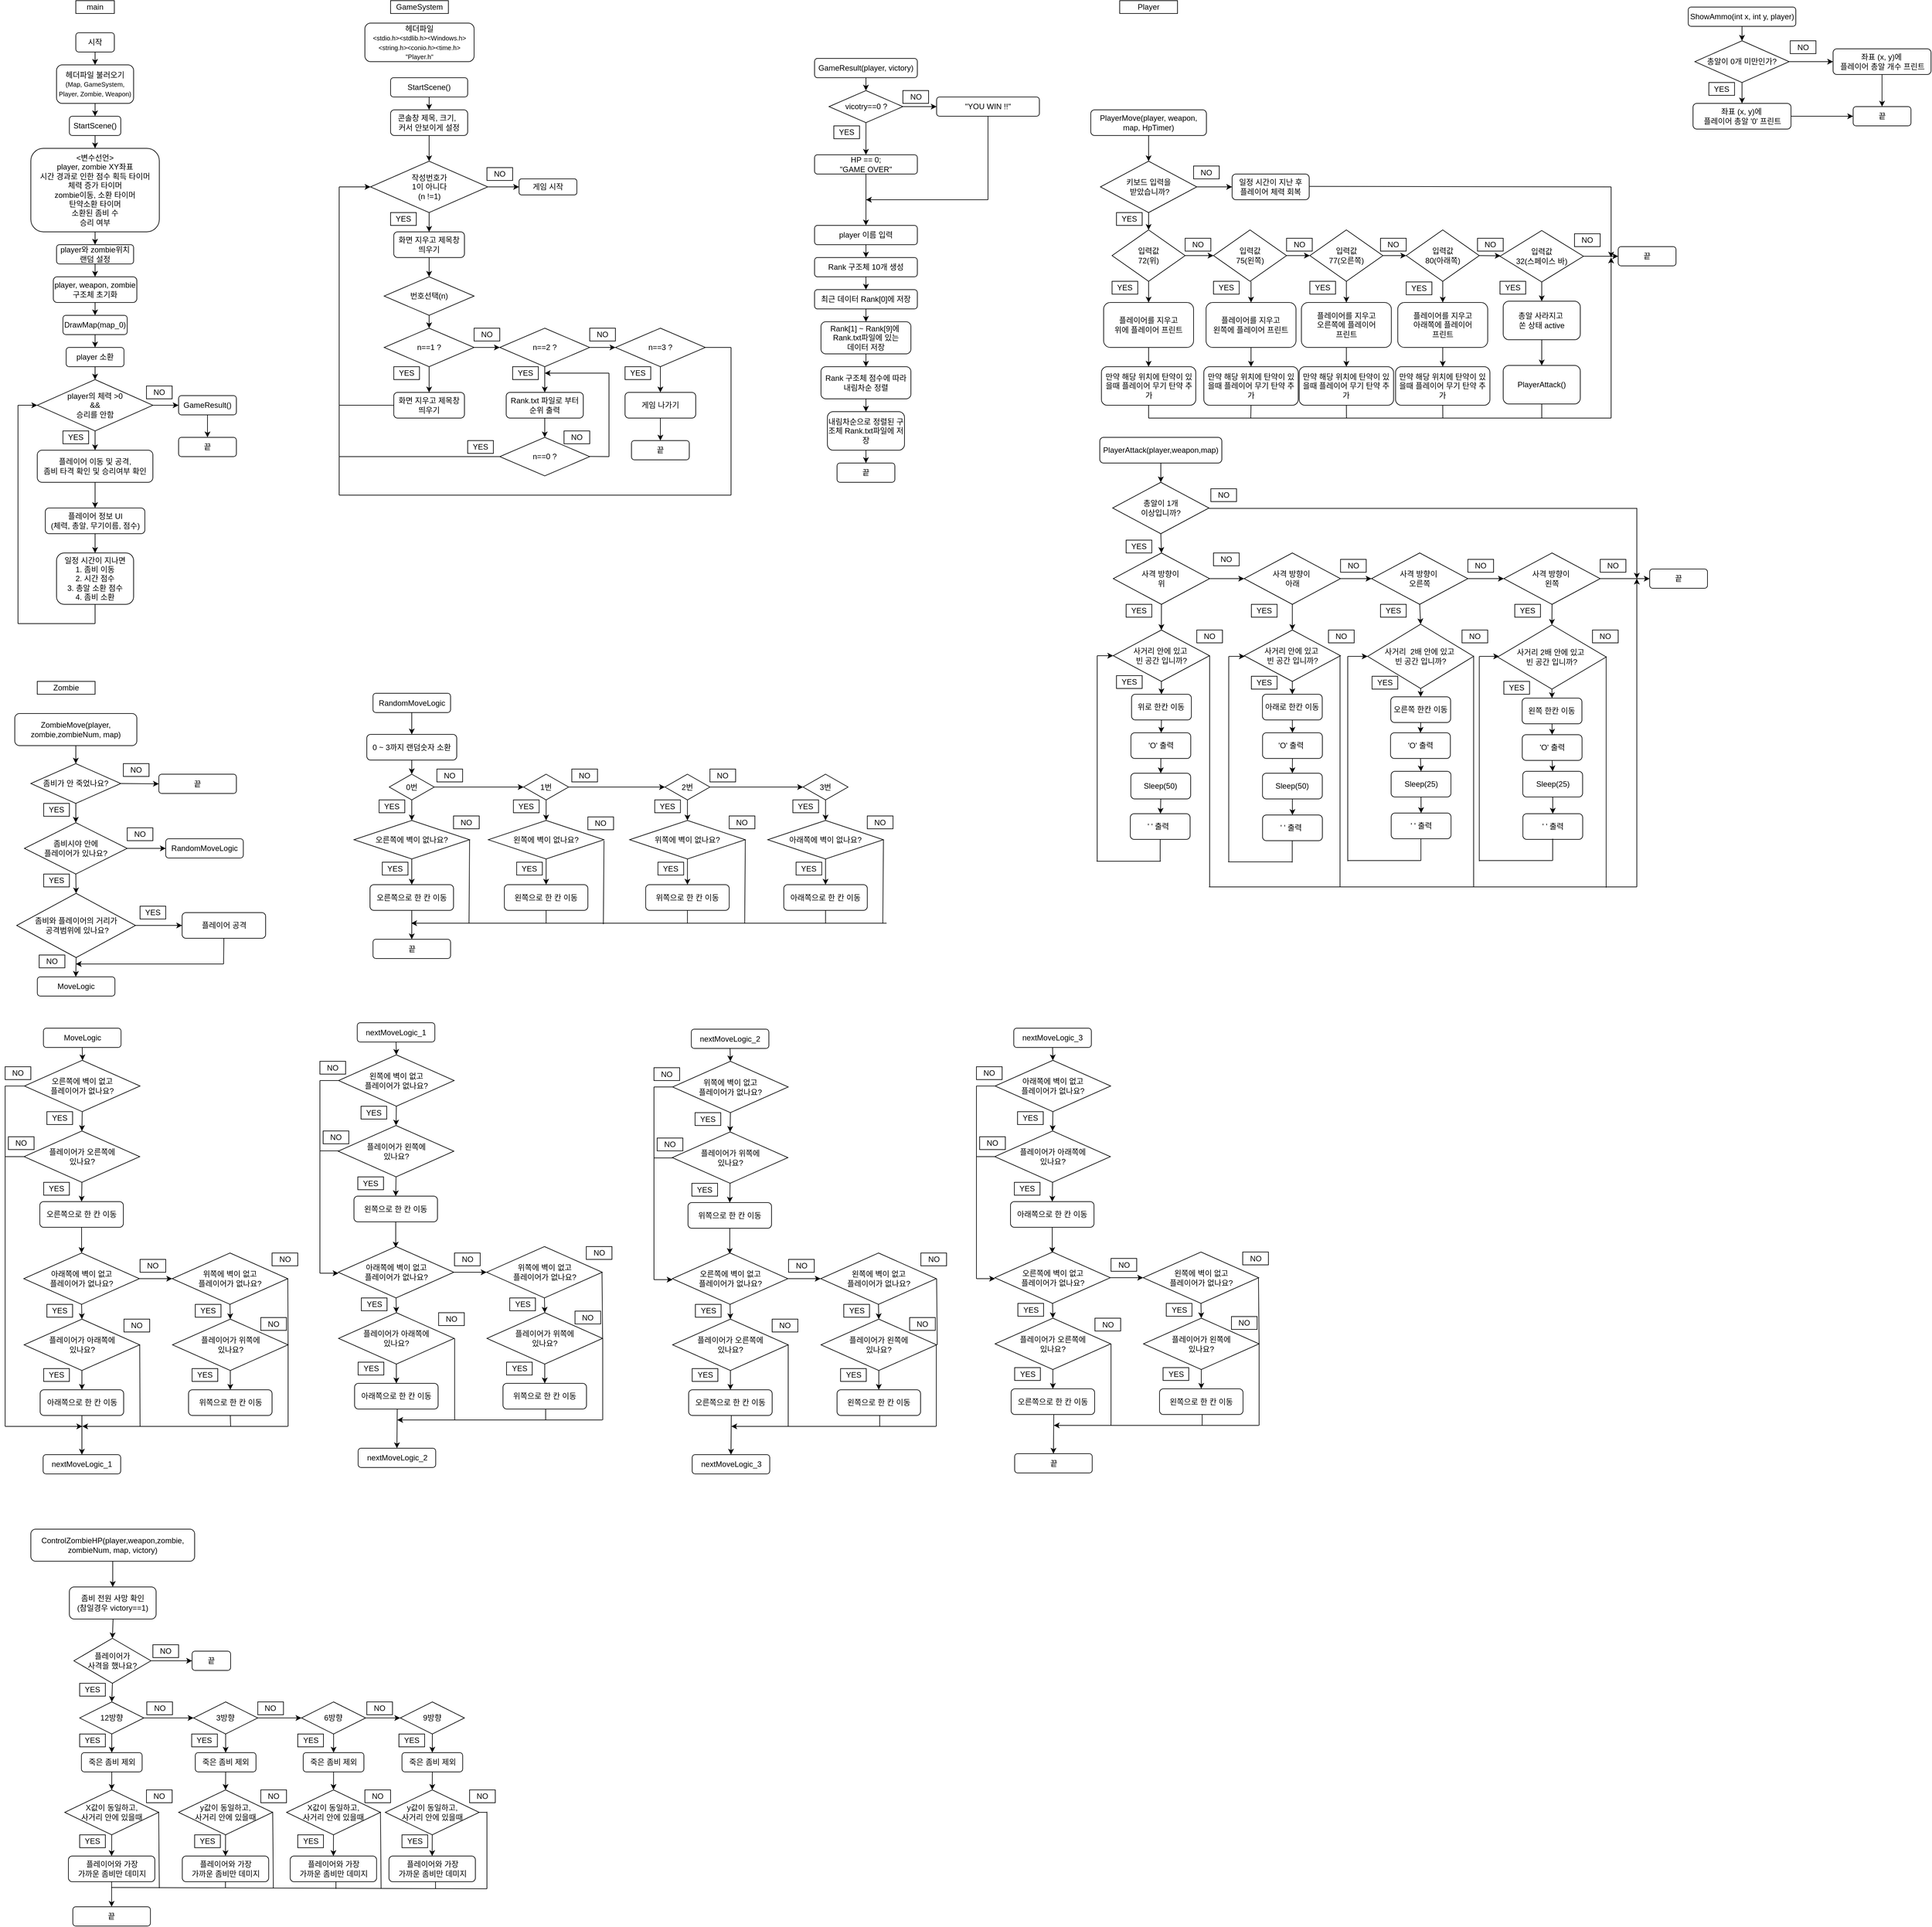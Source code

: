 <mxfile version="21.2.1" type="device">
  <diagram name="페이지-1" id="JxNm5DnH2Pfp8YpwemCR">
    <mxGraphModel dx="1418" dy="948" grid="1" gridSize="10" guides="1" tooltips="1" connect="1" arrows="1" fold="1" page="1" pageScale="1" pageWidth="3300" pageHeight="4681" math="0" shadow="0">
      <root>
        <mxCell id="0" />
        <mxCell id="1" parent="0" />
        <mxCell id="6Kf6VYhlsMy_zUTDStiM-2" value="main" style="rounded=0;whiteSpace=wrap;html=1;" parent="1" vertex="1">
          <mxGeometry x="130" y="30" width="60" height="20" as="geometry" />
        </mxCell>
        <mxCell id="6Kf6VYhlsMy_zUTDStiM-3" value="시작" style="rounded=1;whiteSpace=wrap;html=1;" parent="1" vertex="1">
          <mxGeometry x="130" y="80" width="60" height="30" as="geometry" />
        </mxCell>
        <mxCell id="6Kf6VYhlsMy_zUTDStiM-4" value="헤더파일 불러오기&lt;br&gt;&lt;font style=&quot;font-size: 10px;&quot;&gt;(Map, GameSystem, Player, Zombie, Weapon)&lt;/font&gt;" style="rounded=1;whiteSpace=wrap;html=1;" parent="1" vertex="1">
          <mxGeometry x="100" y="130" width="120" height="60" as="geometry" />
        </mxCell>
        <mxCell id="6Kf6VYhlsMy_zUTDStiM-5" value="StartScene()" style="rounded=1;whiteSpace=wrap;html=1;" parent="1" vertex="1">
          <mxGeometry x="120" y="210" width="80" height="30" as="geometry" />
        </mxCell>
        <mxCell id="6Kf6VYhlsMy_zUTDStiM-6" value="player와 zombie위치&lt;br&gt;랜덤 설정" style="rounded=1;whiteSpace=wrap;html=1;" parent="1" vertex="1">
          <mxGeometry x="100" y="410" width="120" height="30" as="geometry" />
        </mxCell>
        <mxCell id="6Kf6VYhlsMy_zUTDStiM-7" value="player, weapon, zombie 구조체 초기화" style="rounded=1;whiteSpace=wrap;html=1;" parent="1" vertex="1">
          <mxGeometry x="95" y="460" width="130" height="40" as="geometry" />
        </mxCell>
        <mxCell id="6Kf6VYhlsMy_zUTDStiM-8" value="DrawMap(map_0)" style="rounded=1;whiteSpace=wrap;html=1;" parent="1" vertex="1">
          <mxGeometry x="110" y="520" width="100" height="30" as="geometry" />
        </mxCell>
        <mxCell id="6Kf6VYhlsMy_zUTDStiM-9" value="&amp;lt;변수선언&amp;gt;&lt;br&gt;player, zombie XY좌표&lt;br&gt;시간 경과로 인한 점수 획득 타이머&lt;br&gt;체력 증가 타이머&lt;br&gt;zombie이동, 소환 타이머&lt;br&gt;탄약소환 타이머&lt;br&gt;소환된 좀비 수&lt;br&gt;승리 여부" style="rounded=1;whiteSpace=wrap;html=1;" parent="1" vertex="1">
          <mxGeometry x="60" y="260" width="200" height="130" as="geometry" />
        </mxCell>
        <mxCell id="6Kf6VYhlsMy_zUTDStiM-11" value="player 소환" style="rounded=1;whiteSpace=wrap;html=1;" parent="1" vertex="1">
          <mxGeometry x="115" y="570" width="90" height="30" as="geometry" />
        </mxCell>
        <mxCell id="6Kf6VYhlsMy_zUTDStiM-12" value="player의 체력 &amp;gt;0 &lt;br&gt;&amp;amp;&amp;amp;&lt;br&gt;승리를 안함" style="rhombus;whiteSpace=wrap;html=1;" parent="1" vertex="1">
          <mxGeometry x="70" y="620" width="180" height="80" as="geometry" />
        </mxCell>
        <mxCell id="6Kf6VYhlsMy_zUTDStiM-13" value="플레이어 이동 및 공격,&lt;br&gt;좀비 타격 확인 및 승리여부 확인" style="rounded=1;whiteSpace=wrap;html=1;" parent="1" vertex="1">
          <mxGeometry x="70" y="730" width="180" height="50" as="geometry" />
        </mxCell>
        <mxCell id="6Kf6VYhlsMy_zUTDStiM-14" value="플레이어 정보 UI&lt;br&gt;(체력, 총알, 무기이름, 점수)" style="rounded=1;whiteSpace=wrap;html=1;" parent="1" vertex="1">
          <mxGeometry x="82.5" y="820" width="155" height="40" as="geometry" />
        </mxCell>
        <mxCell id="6Kf6VYhlsMy_zUTDStiM-15" value="일정 시간이 지나면&lt;br&gt;1. 좀비 이동&lt;br&gt;2. 시간 점수&lt;br&gt;3. 총알 소환 점수&lt;br&gt;4. 좀비 소환" style="rounded=1;whiteSpace=wrap;html=1;" parent="1" vertex="1">
          <mxGeometry x="100" y="890" width="120" height="80" as="geometry" />
        </mxCell>
        <mxCell id="6Kf6VYhlsMy_zUTDStiM-16" value="" style="endArrow=classic;html=1;rounded=0;exitX=0.5;exitY=1;exitDx=0;exitDy=0;entryX=0.5;entryY=0;entryDx=0;entryDy=0;" parent="1" source="6Kf6VYhlsMy_zUTDStiM-3" target="6Kf6VYhlsMy_zUTDStiM-4" edge="1">
          <mxGeometry width="50" height="50" relative="1" as="geometry">
            <mxPoint x="270" y="160" as="sourcePoint" />
            <mxPoint x="320" y="110" as="targetPoint" />
          </mxGeometry>
        </mxCell>
        <mxCell id="6Kf6VYhlsMy_zUTDStiM-17" value="" style="endArrow=classic;html=1;rounded=0;exitX=0.5;exitY=1;exitDx=0;exitDy=0;entryX=0.5;entryY=0;entryDx=0;entryDy=0;" parent="1" source="6Kf6VYhlsMy_zUTDStiM-4" target="6Kf6VYhlsMy_zUTDStiM-5" edge="1">
          <mxGeometry width="50" height="50" relative="1" as="geometry">
            <mxPoint x="170" y="120" as="sourcePoint" />
            <mxPoint x="170" y="150" as="targetPoint" />
          </mxGeometry>
        </mxCell>
        <mxCell id="6Kf6VYhlsMy_zUTDStiM-18" value="" style="endArrow=classic;html=1;rounded=0;exitX=0.5;exitY=1;exitDx=0;exitDy=0;entryX=0.5;entryY=0;entryDx=0;entryDy=0;" parent="1" source="6Kf6VYhlsMy_zUTDStiM-5" target="6Kf6VYhlsMy_zUTDStiM-9" edge="1">
          <mxGeometry width="50" height="50" relative="1" as="geometry">
            <mxPoint x="170" y="210" as="sourcePoint" />
            <mxPoint x="170" y="230" as="targetPoint" />
          </mxGeometry>
        </mxCell>
        <mxCell id="6Kf6VYhlsMy_zUTDStiM-19" value="" style="endArrow=classic;html=1;rounded=0;exitX=0.5;exitY=1;exitDx=0;exitDy=0;entryX=0.5;entryY=0;entryDx=0;entryDy=0;" parent="1" source="6Kf6VYhlsMy_zUTDStiM-9" target="6Kf6VYhlsMy_zUTDStiM-6" edge="1">
          <mxGeometry width="50" height="50" relative="1" as="geometry">
            <mxPoint x="180" y="220" as="sourcePoint" />
            <mxPoint x="180" y="240" as="targetPoint" />
          </mxGeometry>
        </mxCell>
        <mxCell id="6Kf6VYhlsMy_zUTDStiM-20" value="" style="endArrow=classic;html=1;rounded=0;exitX=0.5;exitY=1;exitDx=0;exitDy=0;entryX=0.5;entryY=0;entryDx=0;entryDy=0;" parent="1" source="6Kf6VYhlsMy_zUTDStiM-6" target="6Kf6VYhlsMy_zUTDStiM-7" edge="1">
          <mxGeometry width="50" height="50" relative="1" as="geometry">
            <mxPoint x="190" y="230" as="sourcePoint" />
            <mxPoint x="190" y="250" as="targetPoint" />
          </mxGeometry>
        </mxCell>
        <mxCell id="6Kf6VYhlsMy_zUTDStiM-21" value="" style="endArrow=classic;html=1;rounded=0;exitX=0.5;exitY=1;exitDx=0;exitDy=0;entryX=0.5;entryY=0;entryDx=0;entryDy=0;" parent="1" source="6Kf6VYhlsMy_zUTDStiM-7" target="6Kf6VYhlsMy_zUTDStiM-8" edge="1">
          <mxGeometry width="50" height="50" relative="1" as="geometry">
            <mxPoint x="200" y="240" as="sourcePoint" />
            <mxPoint x="200" y="260" as="targetPoint" />
          </mxGeometry>
        </mxCell>
        <mxCell id="6Kf6VYhlsMy_zUTDStiM-22" value="" style="endArrow=classic;html=1;rounded=0;exitX=0.5;exitY=1;exitDx=0;exitDy=0;" parent="1" source="6Kf6VYhlsMy_zUTDStiM-8" target="6Kf6VYhlsMy_zUTDStiM-11" edge="1">
          <mxGeometry width="50" height="50" relative="1" as="geometry">
            <mxPoint x="210" y="250" as="sourcePoint" />
            <mxPoint x="210" y="270" as="targetPoint" />
          </mxGeometry>
        </mxCell>
        <mxCell id="6Kf6VYhlsMy_zUTDStiM-23" value="" style="endArrow=classic;html=1;rounded=0;exitX=0.5;exitY=1;exitDx=0;exitDy=0;entryX=0.5;entryY=0;entryDx=0;entryDy=0;" parent="1" source="6Kf6VYhlsMy_zUTDStiM-11" target="6Kf6VYhlsMy_zUTDStiM-12" edge="1">
          <mxGeometry width="50" height="50" relative="1" as="geometry">
            <mxPoint x="220" y="260" as="sourcePoint" />
            <mxPoint x="220" y="280" as="targetPoint" />
          </mxGeometry>
        </mxCell>
        <mxCell id="6Kf6VYhlsMy_zUTDStiM-24" value="" style="endArrow=classic;html=1;rounded=0;exitX=0.5;exitY=1;exitDx=0;exitDy=0;entryX=0.5;entryY=0;entryDx=0;entryDy=0;" parent="1" source="6Kf6VYhlsMy_zUTDStiM-12" target="6Kf6VYhlsMy_zUTDStiM-13" edge="1">
          <mxGeometry width="50" height="50" relative="1" as="geometry">
            <mxPoint x="320" y="620" as="sourcePoint" />
            <mxPoint x="320" y="640" as="targetPoint" />
          </mxGeometry>
        </mxCell>
        <mxCell id="6Kf6VYhlsMy_zUTDStiM-25" value="" style="endArrow=classic;html=1;rounded=0;exitX=0.5;exitY=1;exitDx=0;exitDy=0;entryX=0.5;entryY=0;entryDx=0;entryDy=0;" parent="1" source="6Kf6VYhlsMy_zUTDStiM-13" target="6Kf6VYhlsMy_zUTDStiM-14" edge="1">
          <mxGeometry width="50" height="50" relative="1" as="geometry">
            <mxPoint x="167" y="712" as="sourcePoint" />
            <mxPoint x="170" y="750" as="targetPoint" />
          </mxGeometry>
        </mxCell>
        <mxCell id="6Kf6VYhlsMy_zUTDStiM-26" value="" style="endArrow=classic;html=1;rounded=0;exitX=0.5;exitY=1;exitDx=0;exitDy=0;entryX=0.5;entryY=0;entryDx=0;entryDy=0;" parent="1" source="6Kf6VYhlsMy_zUTDStiM-14" target="6Kf6VYhlsMy_zUTDStiM-15" edge="1">
          <mxGeometry width="50" height="50" relative="1" as="geometry">
            <mxPoint x="177" y="722" as="sourcePoint" />
            <mxPoint x="180" y="760" as="targetPoint" />
          </mxGeometry>
        </mxCell>
        <mxCell id="6Kf6VYhlsMy_zUTDStiM-27" value="YES" style="rounded=0;whiteSpace=wrap;html=1;" parent="1" vertex="1">
          <mxGeometry x="110" y="700" width="40" height="20" as="geometry" />
        </mxCell>
        <mxCell id="6Kf6VYhlsMy_zUTDStiM-28" value="" style="endArrow=none;html=1;rounded=0;exitX=0.5;exitY=1;exitDx=0;exitDy=0;" parent="1" source="6Kf6VYhlsMy_zUTDStiM-15" edge="1">
          <mxGeometry width="50" height="50" relative="1" as="geometry">
            <mxPoint x="260" y="840" as="sourcePoint" />
            <mxPoint x="160" y="1000" as="targetPoint" />
          </mxGeometry>
        </mxCell>
        <mxCell id="6Kf6VYhlsMy_zUTDStiM-29" value="" style="endArrow=none;html=1;rounded=0;" parent="1" edge="1">
          <mxGeometry width="50" height="50" relative="1" as="geometry">
            <mxPoint x="160" y="1000" as="sourcePoint" />
            <mxPoint x="40" y="1000" as="targetPoint" />
          </mxGeometry>
        </mxCell>
        <mxCell id="6Kf6VYhlsMy_zUTDStiM-30" value="" style="endArrow=none;html=1;rounded=0;" parent="1" edge="1">
          <mxGeometry width="50" height="50" relative="1" as="geometry">
            <mxPoint x="40" y="660" as="sourcePoint" />
            <mxPoint x="40" y="1000" as="targetPoint" />
          </mxGeometry>
        </mxCell>
        <mxCell id="6Kf6VYhlsMy_zUTDStiM-31" value="" style="endArrow=classic;html=1;rounded=0;entryX=0;entryY=0.5;entryDx=0;entryDy=0;" parent="1" target="6Kf6VYhlsMy_zUTDStiM-12" edge="1">
          <mxGeometry width="50" height="50" relative="1" as="geometry">
            <mxPoint x="40" y="660" as="sourcePoint" />
            <mxPoint x="170" y="740" as="targetPoint" />
          </mxGeometry>
        </mxCell>
        <mxCell id="6Kf6VYhlsMy_zUTDStiM-32" value="NO" style="rounded=0;whiteSpace=wrap;html=1;" parent="1" vertex="1">
          <mxGeometry x="240" y="630" width="40" height="20" as="geometry" />
        </mxCell>
        <mxCell id="6Kf6VYhlsMy_zUTDStiM-33" value="GameResult()" style="rounded=1;whiteSpace=wrap;html=1;" parent="1" vertex="1">
          <mxGeometry x="290" y="645" width="90" height="30" as="geometry" />
        </mxCell>
        <mxCell id="6Kf6VYhlsMy_zUTDStiM-34" value="끝" style="rounded=1;whiteSpace=wrap;html=1;" parent="1" vertex="1">
          <mxGeometry x="290" y="710" width="90" height="30" as="geometry" />
        </mxCell>
        <mxCell id="6Kf6VYhlsMy_zUTDStiM-35" value="" style="endArrow=classic;html=1;rounded=0;exitX=1;exitY=0.5;exitDx=0;exitDy=0;entryX=0;entryY=0.5;entryDx=0;entryDy=0;" parent="1" source="6Kf6VYhlsMy_zUTDStiM-12" target="6Kf6VYhlsMy_zUTDStiM-33" edge="1">
          <mxGeometry width="50" height="50" relative="1" as="geometry">
            <mxPoint x="290" y="660" as="sourcePoint" />
            <mxPoint x="340" y="610" as="targetPoint" />
          </mxGeometry>
        </mxCell>
        <mxCell id="6Kf6VYhlsMy_zUTDStiM-36" value="" style="endArrow=classic;html=1;rounded=0;exitX=0.5;exitY=1;exitDx=0;exitDy=0;entryX=0.5;entryY=0;entryDx=0;entryDy=0;" parent="1" source="6Kf6VYhlsMy_zUTDStiM-33" target="6Kf6VYhlsMy_zUTDStiM-34" edge="1">
          <mxGeometry width="50" height="50" relative="1" as="geometry">
            <mxPoint x="260" y="670" as="sourcePoint" />
            <mxPoint x="300" y="670" as="targetPoint" />
          </mxGeometry>
        </mxCell>
        <mxCell id="6Kf6VYhlsMy_zUTDStiM-37" value="GameSystem" style="rounded=0;whiteSpace=wrap;html=1;" parent="1" vertex="1">
          <mxGeometry x="620" y="30" width="90" height="20" as="geometry" />
        </mxCell>
        <mxCell id="6Kf6VYhlsMy_zUTDStiM-38" value="헤더파일&lt;br&gt;&lt;font style=&quot;&quot;&gt;&lt;span style=&quot;background-color: initial; font-size: 10px;&quot;&gt;&amp;lt;stdio.h&amp;gt;&lt;/span&gt;&lt;span style=&quot;font-size: 10px; background-color: initial;&quot;&gt;&amp;lt;stdlib.h&amp;gt;&lt;/span&gt;&lt;span style=&quot;font-size: 10px; background-color: initial;&quot;&gt;&amp;lt;Windows.h&amp;gt;&lt;/span&gt;&lt;span style=&quot;font-size: 10px; background-color: initial;&quot;&gt;&amp;lt;string.h&amp;gt;&lt;/span&gt;&lt;span style=&quot;font-size: 10px; background-color: initial;&quot;&gt;&amp;lt;conio.h&amp;gt;&lt;/span&gt;&lt;span style=&quot;font-size: 10px; background-color: initial;&quot;&gt;&amp;lt;time.h&amp;gt;&lt;/span&gt;&lt;span style=&quot;font-size: 10px; background-color: initial;&quot;&gt;&lt;br&gt;&lt;/span&gt;&lt;span style=&quot;background-color: initial; font-size: 10px;&quot;&gt;&quot;Player.h&quot;&lt;/span&gt;&lt;/font&gt;" style="rounded=1;whiteSpace=wrap;html=1;" parent="1" vertex="1">
          <mxGeometry x="580" y="65" width="170" height="60" as="geometry" />
        </mxCell>
        <mxCell id="6Kf6VYhlsMy_zUTDStiM-42" value="StartScene()" style="rounded=1;whiteSpace=wrap;html=1;" parent="1" vertex="1">
          <mxGeometry x="620" y="150" width="120" height="30" as="geometry" />
        </mxCell>
        <mxCell id="6Kf6VYhlsMy_zUTDStiM-43" value="콘솔창 제목, 크기,&amp;nbsp;&amp;nbsp;&lt;br&gt;커서 안보이게 설정" style="rounded=1;whiteSpace=wrap;html=1;" parent="1" vertex="1">
          <mxGeometry x="620" y="200" width="120" height="40" as="geometry" />
        </mxCell>
        <mxCell id="6Kf6VYhlsMy_zUTDStiM-44" value="" style="endArrow=classic;html=1;rounded=0;exitX=0.5;exitY=1;exitDx=0;exitDy=0;entryX=0.5;entryY=0;entryDx=0;entryDy=0;" parent="1" source="6Kf6VYhlsMy_zUTDStiM-42" target="6Kf6VYhlsMy_zUTDStiM-43" edge="1">
          <mxGeometry width="50" height="50" relative="1" as="geometry">
            <mxPoint x="520" y="190" as="sourcePoint" />
            <mxPoint x="520" y="210" as="targetPoint" />
          </mxGeometry>
        </mxCell>
        <mxCell id="6Kf6VYhlsMy_zUTDStiM-45" value="화면 지우고 제목창 띄우기" style="rounded=1;whiteSpace=wrap;html=1;" parent="1" vertex="1">
          <mxGeometry x="625" y="390" width="110" height="40" as="geometry" />
        </mxCell>
        <mxCell id="6Kf6VYhlsMy_zUTDStiM-46" value="작성번호가&lt;br&gt;1이 아니다&lt;br&gt;(n !=1)" style="rhombus;whiteSpace=wrap;html=1;" parent="1" vertex="1">
          <mxGeometry x="588.75" y="280" width="182.5" height="80" as="geometry" />
        </mxCell>
        <mxCell id="6Kf6VYhlsMy_zUTDStiM-48" value="번호선택(n)" style="rhombus;whiteSpace=wrap;html=1;" parent="1" vertex="1">
          <mxGeometry x="610" y="460" width="140" height="60" as="geometry" />
        </mxCell>
        <mxCell id="6Kf6VYhlsMy_zUTDStiM-51" value="n==1 ?" style="rhombus;whiteSpace=wrap;html=1;" parent="1" vertex="1">
          <mxGeometry x="610" y="540" width="140" height="60" as="geometry" />
        </mxCell>
        <mxCell id="6Kf6VYhlsMy_zUTDStiM-52" value="n==2 ?" style="rhombus;whiteSpace=wrap;html=1;" parent="1" vertex="1">
          <mxGeometry x="790" y="540" width="140" height="60" as="geometry" />
        </mxCell>
        <mxCell id="6Kf6VYhlsMy_zUTDStiM-53" value="n==3 ?" style="rhombus;whiteSpace=wrap;html=1;" parent="1" vertex="1">
          <mxGeometry x="970" y="540" width="140" height="60" as="geometry" />
        </mxCell>
        <mxCell id="6Kf6VYhlsMy_zUTDStiM-54" value="화면 지우고 제목창 띄우기" style="rounded=1;whiteSpace=wrap;html=1;" parent="1" vertex="1">
          <mxGeometry x="625" y="640" width="110" height="40" as="geometry" />
        </mxCell>
        <mxCell id="6Kf6VYhlsMy_zUTDStiM-55" value="Rank.txt 파일로 부터 순위 출력" style="rounded=1;whiteSpace=wrap;html=1;" parent="1" vertex="1">
          <mxGeometry x="800" y="640" width="120" height="40" as="geometry" />
        </mxCell>
        <mxCell id="6Kf6VYhlsMy_zUTDStiM-56" value="n==0 ?" style="rhombus;whiteSpace=wrap;html=1;" parent="1" vertex="1">
          <mxGeometry x="790" y="710" width="140" height="60" as="geometry" />
        </mxCell>
        <mxCell id="6Kf6VYhlsMy_zUTDStiM-57" value="게임 나가기" style="rounded=1;whiteSpace=wrap;html=1;" parent="1" vertex="1">
          <mxGeometry x="985" y="640" width="110" height="40" as="geometry" />
        </mxCell>
        <mxCell id="6Kf6VYhlsMy_zUTDStiM-58" value="" style="endArrow=classic;html=1;rounded=0;exitX=0.5;exitY=1;exitDx=0;exitDy=0;" parent="1" source="6Kf6VYhlsMy_zUTDStiM-43" target="6Kf6VYhlsMy_zUTDStiM-46" edge="1">
          <mxGeometry width="50" height="50" relative="1" as="geometry">
            <mxPoint x="690" y="190" as="sourcePoint" />
            <mxPoint x="690" y="210" as="targetPoint" />
          </mxGeometry>
        </mxCell>
        <mxCell id="6Kf6VYhlsMy_zUTDStiM-59" value="" style="endArrow=classic;html=1;rounded=0;exitX=0.5;exitY=1;exitDx=0;exitDy=0;entryX=0.5;entryY=0;entryDx=0;entryDy=0;" parent="1" source="6Kf6VYhlsMy_zUTDStiM-46" target="6Kf6VYhlsMy_zUTDStiM-45" edge="1">
          <mxGeometry width="50" height="50" relative="1" as="geometry">
            <mxPoint x="700" y="200" as="sourcePoint" />
            <mxPoint x="700" y="220" as="targetPoint" />
          </mxGeometry>
        </mxCell>
        <mxCell id="6Kf6VYhlsMy_zUTDStiM-60" value="" style="endArrow=classic;html=1;rounded=0;exitX=0.5;exitY=1;exitDx=0;exitDy=0;entryX=0.5;entryY=0;entryDx=0;entryDy=0;" parent="1" source="6Kf6VYhlsMy_zUTDStiM-45" target="6Kf6VYhlsMy_zUTDStiM-48" edge="1">
          <mxGeometry width="50" height="50" relative="1" as="geometry">
            <mxPoint x="710" y="210" as="sourcePoint" />
            <mxPoint x="710" y="230" as="targetPoint" />
          </mxGeometry>
        </mxCell>
        <mxCell id="6Kf6VYhlsMy_zUTDStiM-61" value="" style="endArrow=classic;html=1;rounded=0;exitX=0.5;exitY=1;exitDx=0;exitDy=0;" parent="1" source="6Kf6VYhlsMy_zUTDStiM-48" target="6Kf6VYhlsMy_zUTDStiM-51" edge="1">
          <mxGeometry width="50" height="50" relative="1" as="geometry">
            <mxPoint x="720" y="220" as="sourcePoint" />
            <mxPoint x="720" y="240" as="targetPoint" />
          </mxGeometry>
        </mxCell>
        <mxCell id="6Kf6VYhlsMy_zUTDStiM-62" value="" style="endArrow=classic;html=1;rounded=0;exitX=0.5;exitY=1;exitDx=0;exitDy=0;entryX=0.5;entryY=0;entryDx=0;entryDy=0;" parent="1" source="6Kf6VYhlsMy_zUTDStiM-51" target="6Kf6VYhlsMy_zUTDStiM-54" edge="1">
          <mxGeometry width="50" height="50" relative="1" as="geometry">
            <mxPoint x="730" y="230" as="sourcePoint" />
            <mxPoint x="730" y="250" as="targetPoint" />
          </mxGeometry>
        </mxCell>
        <mxCell id="6Kf6VYhlsMy_zUTDStiM-63" value="" style="endArrow=classic;html=1;rounded=0;exitX=1;exitY=0.5;exitDx=0;exitDy=0;entryX=0;entryY=0.5;entryDx=0;entryDy=0;" parent="1" source="6Kf6VYhlsMy_zUTDStiM-51" target="6Kf6VYhlsMy_zUTDStiM-52" edge="1">
          <mxGeometry width="50" height="50" relative="1" as="geometry">
            <mxPoint x="690" y="560" as="sourcePoint" />
            <mxPoint x="690" y="580" as="targetPoint" />
          </mxGeometry>
        </mxCell>
        <mxCell id="6Kf6VYhlsMy_zUTDStiM-64" value="" style="endArrow=classic;html=1;rounded=0;exitX=1;exitY=0.5;exitDx=0;exitDy=0;" parent="1" source="6Kf6VYhlsMy_zUTDStiM-52" target="6Kf6VYhlsMy_zUTDStiM-53" edge="1">
          <mxGeometry width="50" height="50" relative="1" as="geometry">
            <mxPoint x="700" y="620" as="sourcePoint" />
            <mxPoint x="700" y="640" as="targetPoint" />
          </mxGeometry>
        </mxCell>
        <mxCell id="6Kf6VYhlsMy_zUTDStiM-65" value="" style="endArrow=classic;html=1;rounded=0;exitX=0.5;exitY=1;exitDx=0;exitDy=0;entryX=0.5;entryY=0;entryDx=0;entryDy=0;" parent="1" source="6Kf6VYhlsMy_zUTDStiM-52" target="6Kf6VYhlsMy_zUTDStiM-55" edge="1">
          <mxGeometry width="50" height="50" relative="1" as="geometry">
            <mxPoint x="940" y="580" as="sourcePoint" />
            <mxPoint x="970" y="580" as="targetPoint" />
          </mxGeometry>
        </mxCell>
        <mxCell id="6Kf6VYhlsMy_zUTDStiM-66" value="" style="endArrow=classic;html=1;rounded=0;exitX=0.5;exitY=1;exitDx=0;exitDy=0;" parent="1" source="6Kf6VYhlsMy_zUTDStiM-53" target="6Kf6VYhlsMy_zUTDStiM-57" edge="1">
          <mxGeometry width="50" height="50" relative="1" as="geometry">
            <mxPoint x="870" y="610" as="sourcePoint" />
            <mxPoint x="875" y="640" as="targetPoint" />
          </mxGeometry>
        </mxCell>
        <mxCell id="6Kf6VYhlsMy_zUTDStiM-67" value="" style="endArrow=classic;html=1;rounded=0;exitX=0.5;exitY=1;exitDx=0;exitDy=0;entryX=0.5;entryY=0;entryDx=0;entryDy=0;" parent="1" source="6Kf6VYhlsMy_zUTDStiM-55" target="6Kf6VYhlsMy_zUTDStiM-56" edge="1">
          <mxGeometry width="50" height="50" relative="1" as="geometry">
            <mxPoint x="1040" y="610" as="sourcePoint" />
            <mxPoint x="1040" y="640" as="targetPoint" />
          </mxGeometry>
        </mxCell>
        <mxCell id="6Kf6VYhlsMy_zUTDStiM-68" value="YES" style="rounded=0;whiteSpace=wrap;html=1;" parent="1" vertex="1">
          <mxGeometry x="620" y="360" width="40" height="20" as="geometry" />
        </mxCell>
        <mxCell id="6Kf6VYhlsMy_zUTDStiM-72" value="NO" style="rounded=0;whiteSpace=wrap;html=1;" parent="1" vertex="1">
          <mxGeometry x="770" y="290" width="40" height="20" as="geometry" />
        </mxCell>
        <mxCell id="6Kf6VYhlsMy_zUTDStiM-76" value="" style="endArrow=classic;html=1;rounded=0;entryX=0;entryY=0.5;entryDx=0;entryDy=0;" parent="1" target="6Kf6VYhlsMy_zUTDStiM-46" edge="1">
          <mxGeometry width="50" height="50" relative="1" as="geometry">
            <mxPoint x="540" y="320" as="sourcePoint" />
            <mxPoint x="940" y="390" as="targetPoint" />
          </mxGeometry>
        </mxCell>
        <mxCell id="6Kf6VYhlsMy_zUTDStiM-77" value="" style="endArrow=none;html=1;rounded=0;" parent="1" edge="1">
          <mxGeometry width="50" height="50" relative="1" as="geometry">
            <mxPoint x="540" y="660" as="sourcePoint" />
            <mxPoint x="540" y="320" as="targetPoint" />
          </mxGeometry>
        </mxCell>
        <mxCell id="6Kf6VYhlsMy_zUTDStiM-79" value="YES" style="rounded=0;whiteSpace=wrap;html=1;" parent="1" vertex="1">
          <mxGeometry x="625" y="600" width="40" height="20" as="geometry" />
        </mxCell>
        <mxCell id="6Kf6VYhlsMy_zUTDStiM-80" value="" style="endArrow=none;html=1;rounded=0;exitX=0;exitY=0.5;exitDx=0;exitDy=0;" parent="1" source="6Kf6VYhlsMy_zUTDStiM-54" edge="1">
          <mxGeometry width="50" height="50" relative="1" as="geometry">
            <mxPoint x="760" y="520" as="sourcePoint" />
            <mxPoint x="540" y="660" as="targetPoint" />
          </mxGeometry>
        </mxCell>
        <mxCell id="6Kf6VYhlsMy_zUTDStiM-82" value="NO" style="rounded=0;whiteSpace=wrap;html=1;" parent="1" vertex="1">
          <mxGeometry x="750" y="540" width="40" height="20" as="geometry" />
        </mxCell>
        <mxCell id="6Kf6VYhlsMy_zUTDStiM-83" value="NO" style="rounded=0;whiteSpace=wrap;html=1;" parent="1" vertex="1">
          <mxGeometry x="930" y="540" width="40" height="20" as="geometry" />
        </mxCell>
        <mxCell id="6Kf6VYhlsMy_zUTDStiM-84" value="YES" style="rounded=0;whiteSpace=wrap;html=1;" parent="1" vertex="1">
          <mxGeometry x="810" y="600" width="40" height="20" as="geometry" />
        </mxCell>
        <mxCell id="6Kf6VYhlsMy_zUTDStiM-85" value="YES" style="rounded=0;whiteSpace=wrap;html=1;" parent="1" vertex="1">
          <mxGeometry x="985" y="600" width="40" height="20" as="geometry" />
        </mxCell>
        <mxCell id="6Kf6VYhlsMy_zUTDStiM-86" value="YES" style="rounded=0;whiteSpace=wrap;html=1;" parent="1" vertex="1">
          <mxGeometry x="740" y="715" width="40" height="20" as="geometry" />
        </mxCell>
        <mxCell id="6Kf6VYhlsMy_zUTDStiM-88" value="" style="endArrow=none;html=1;rounded=0;exitX=0;exitY=0.5;exitDx=0;exitDy=0;" parent="1" source="6Kf6VYhlsMy_zUTDStiM-56" edge="1">
          <mxGeometry width="50" height="50" relative="1" as="geometry">
            <mxPoint x="635" y="670" as="sourcePoint" />
            <mxPoint x="540" y="740" as="targetPoint" />
          </mxGeometry>
        </mxCell>
        <mxCell id="6Kf6VYhlsMy_zUTDStiM-89" value="" style="endArrow=none;html=1;rounded=0;" parent="1" edge="1">
          <mxGeometry width="50" height="50" relative="1" as="geometry">
            <mxPoint x="540" y="660" as="sourcePoint" />
            <mxPoint x="540" y="740" as="targetPoint" />
          </mxGeometry>
        </mxCell>
        <mxCell id="6Kf6VYhlsMy_zUTDStiM-90" value="NO" style="rounded=0;whiteSpace=wrap;html=1;" parent="1" vertex="1">
          <mxGeometry x="890" y="700" width="40" height="20" as="geometry" />
        </mxCell>
        <mxCell id="6Kf6VYhlsMy_zUTDStiM-91" value="" style="endArrow=none;html=1;rounded=0;" parent="1" edge="1">
          <mxGeometry width="50" height="50" relative="1" as="geometry">
            <mxPoint x="960" y="740" as="sourcePoint" />
            <mxPoint x="930" y="739.79" as="targetPoint" />
          </mxGeometry>
        </mxCell>
        <mxCell id="6Kf6VYhlsMy_zUTDStiM-92" value="" style="endArrow=none;html=1;rounded=0;" parent="1" edge="1">
          <mxGeometry width="50" height="50" relative="1" as="geometry">
            <mxPoint x="960" y="610" as="sourcePoint" />
            <mxPoint x="960" y="740" as="targetPoint" />
          </mxGeometry>
        </mxCell>
        <mxCell id="6Kf6VYhlsMy_zUTDStiM-93" value="" style="endArrow=classic;html=1;rounded=0;" parent="1" edge="1">
          <mxGeometry width="50" height="50" relative="1" as="geometry">
            <mxPoint x="960" y="610" as="sourcePoint" />
            <mxPoint x="860" y="610" as="targetPoint" />
          </mxGeometry>
        </mxCell>
        <mxCell id="6Kf6VYhlsMy_zUTDStiM-94" value="" style="endArrow=none;html=1;rounded=0;entryX=1;entryY=0.5;entryDx=0;entryDy=0;" parent="1" target="6Kf6VYhlsMy_zUTDStiM-53" edge="1">
          <mxGeometry width="50" height="50" relative="1" as="geometry">
            <mxPoint x="1150" y="570" as="sourcePoint" />
            <mxPoint x="550" y="670" as="targetPoint" />
          </mxGeometry>
        </mxCell>
        <mxCell id="6Kf6VYhlsMy_zUTDStiM-95" value="" style="endArrow=none;html=1;rounded=0;" parent="1" edge="1">
          <mxGeometry width="50" height="50" relative="1" as="geometry">
            <mxPoint x="1150" y="570" as="sourcePoint" />
            <mxPoint x="1150" y="800" as="targetPoint" />
          </mxGeometry>
        </mxCell>
        <mxCell id="6Kf6VYhlsMy_zUTDStiM-96" value="" style="endArrow=none;html=1;rounded=0;" parent="1" edge="1">
          <mxGeometry width="50" height="50" relative="1" as="geometry">
            <mxPoint x="540" y="800" as="sourcePoint" />
            <mxPoint x="1150" y="800" as="targetPoint" />
          </mxGeometry>
        </mxCell>
        <mxCell id="6Kf6VYhlsMy_zUTDStiM-97" value="" style="endArrow=none;html=1;rounded=0;" parent="1" edge="1">
          <mxGeometry width="50" height="50" relative="1" as="geometry">
            <mxPoint x="540" y="800" as="sourcePoint" />
            <mxPoint x="540" y="740" as="targetPoint" />
          </mxGeometry>
        </mxCell>
        <mxCell id="6Kf6VYhlsMy_zUTDStiM-98" value="게임 시작" style="rounded=1;whiteSpace=wrap;html=1;" parent="1" vertex="1">
          <mxGeometry x="820" y="307.5" width="90" height="25" as="geometry" />
        </mxCell>
        <mxCell id="6Kf6VYhlsMy_zUTDStiM-99" value="" style="endArrow=classic;html=1;rounded=0;exitX=1;exitY=0.5;exitDx=0;exitDy=0;entryX=0;entryY=0.5;entryDx=0;entryDy=0;" parent="1" source="6Kf6VYhlsMy_zUTDStiM-46" target="6Kf6VYhlsMy_zUTDStiM-98" edge="1">
          <mxGeometry width="50" height="50" relative="1" as="geometry">
            <mxPoint x="690" y="370" as="sourcePoint" />
            <mxPoint x="690" y="400" as="targetPoint" />
          </mxGeometry>
        </mxCell>
        <mxCell id="6Kf6VYhlsMy_zUTDStiM-111" value="GameResult(player, victory)" style="rounded=1;whiteSpace=wrap;html=1;" parent="1" vertex="1">
          <mxGeometry x="1280" y="120" width="160" height="30" as="geometry" />
        </mxCell>
        <mxCell id="6Kf6VYhlsMy_zUTDStiM-113" value="" style="endArrow=classic;html=1;rounded=0;exitX=0.5;exitY=1;exitDx=0;exitDy=0;entryX=0.5;entryY=0;entryDx=0;entryDy=0;" parent="1" source="6Kf6VYhlsMy_zUTDStiM-111" edge="1">
          <mxGeometry width="50" height="50" relative="1" as="geometry">
            <mxPoint x="1490" y="310" as="sourcePoint" />
            <mxPoint x="1359.995" y="170" as="targetPoint" />
          </mxGeometry>
        </mxCell>
        <mxCell id="6Kf6VYhlsMy_zUTDStiM-114" value="vicotry==0 ?" style="rhombus;whiteSpace=wrap;html=1;" parent="1" vertex="1">
          <mxGeometry x="1302.5" y="170" width="115" height="50" as="geometry" />
        </mxCell>
        <mxCell id="6Kf6VYhlsMy_zUTDStiM-115" value="YES" style="rounded=0;whiteSpace=wrap;html=1;" parent="1" vertex="1">
          <mxGeometry x="1310" y="225" width="40" height="20" as="geometry" />
        </mxCell>
        <mxCell id="6Kf6VYhlsMy_zUTDStiM-116" value="HP == 0;&lt;br&gt;&quot;GAME OVER&quot;" style="rounded=1;whiteSpace=wrap;html=1;" parent="1" vertex="1">
          <mxGeometry x="1280" y="270" width="160" height="30" as="geometry" />
        </mxCell>
        <mxCell id="6Kf6VYhlsMy_zUTDStiM-117" value="&quot;YOU WIN !!&quot;" style="rounded=1;whiteSpace=wrap;html=1;" parent="1" vertex="1">
          <mxGeometry x="1470" y="180" width="160" height="30" as="geometry" />
        </mxCell>
        <mxCell id="6Kf6VYhlsMy_zUTDStiM-118" value="NO" style="rounded=0;whiteSpace=wrap;html=1;" parent="1" vertex="1">
          <mxGeometry x="1417.5" y="170" width="40" height="20" as="geometry" />
        </mxCell>
        <mxCell id="6Kf6VYhlsMy_zUTDStiM-119" value="" style="endArrow=classic;html=1;rounded=0;exitX=0.5;exitY=1;exitDx=0;exitDy=0;entryX=0.5;entryY=0;entryDx=0;entryDy=0;" parent="1" source="6Kf6VYhlsMy_zUTDStiM-114" target="6Kf6VYhlsMy_zUTDStiM-116" edge="1">
          <mxGeometry width="50" height="50" relative="1" as="geometry">
            <mxPoint x="1500" y="280" as="sourcePoint" />
            <mxPoint x="1550" y="230" as="targetPoint" />
          </mxGeometry>
        </mxCell>
        <mxCell id="6Kf6VYhlsMy_zUTDStiM-120" value="" style="endArrow=classic;html=1;rounded=0;exitX=1;exitY=0.5;exitDx=0;exitDy=0;entryX=0;entryY=0.5;entryDx=0;entryDy=0;" parent="1" source="6Kf6VYhlsMy_zUTDStiM-114" target="6Kf6VYhlsMy_zUTDStiM-117" edge="1">
          <mxGeometry width="50" height="50" relative="1" as="geometry">
            <mxPoint x="1370" y="230" as="sourcePoint" />
            <mxPoint x="1370" y="280" as="targetPoint" />
          </mxGeometry>
        </mxCell>
        <mxCell id="6Kf6VYhlsMy_zUTDStiM-121" value="" style="endArrow=classic;html=1;rounded=0;exitX=0.5;exitY=1;exitDx=0;exitDy=0;" parent="1" source="6Kf6VYhlsMy_zUTDStiM-116" edge="1">
          <mxGeometry width="50" height="50" relative="1" as="geometry">
            <mxPoint x="1370" y="230" as="sourcePoint" />
            <mxPoint x="1360" y="380" as="targetPoint" />
          </mxGeometry>
        </mxCell>
        <mxCell id="6Kf6VYhlsMy_zUTDStiM-122" value="" style="endArrow=none;html=1;rounded=0;entryX=0.5;entryY=1;entryDx=0;entryDy=0;" parent="1" target="6Kf6VYhlsMy_zUTDStiM-117" edge="1">
          <mxGeometry width="50" height="50" relative="1" as="geometry">
            <mxPoint x="1550" y="340" as="sourcePoint" />
            <mxPoint x="1550" y="340" as="targetPoint" />
          </mxGeometry>
        </mxCell>
        <mxCell id="6Kf6VYhlsMy_zUTDStiM-125" value="player 이름 입력" style="rounded=1;whiteSpace=wrap;html=1;" parent="1" vertex="1">
          <mxGeometry x="1280" y="380" width="160" height="30" as="geometry" />
        </mxCell>
        <mxCell id="6Kf6VYhlsMy_zUTDStiM-126" value="Rank 구조체 10개 생성" style="rounded=1;whiteSpace=wrap;html=1;" parent="1" vertex="1">
          <mxGeometry x="1280" y="430" width="160" height="30" as="geometry" />
        </mxCell>
        <mxCell id="6Kf6VYhlsMy_zUTDStiM-127" value="최근 데이터 Rank[0]에 저장" style="rounded=1;whiteSpace=wrap;html=1;" parent="1" vertex="1">
          <mxGeometry x="1280" y="480" width="160" height="30" as="geometry" />
        </mxCell>
        <mxCell id="6Kf6VYhlsMy_zUTDStiM-128" value="Rank[1] ~ Rank[9]에&amp;nbsp;&lt;br&gt;Rank.txt파일에 있는 &lt;br&gt;데이터 저장" style="rounded=1;whiteSpace=wrap;html=1;" parent="1" vertex="1">
          <mxGeometry x="1290" y="530" width="140" height="50" as="geometry" />
        </mxCell>
        <mxCell id="6Kf6VYhlsMy_zUTDStiM-129" value="Rank 구조체 점수에 따라&lt;br&gt;내림차순 정렬" style="rounded=1;whiteSpace=wrap;html=1;" parent="1" vertex="1">
          <mxGeometry x="1290" y="600" width="140" height="50" as="geometry" />
        </mxCell>
        <mxCell id="6Kf6VYhlsMy_zUTDStiM-130" value="내림차순으로 정렬된 구조체 Rank.txt파일에 저장" style="rounded=1;whiteSpace=wrap;html=1;" parent="1" vertex="1">
          <mxGeometry x="1300" y="670" width="120" height="60" as="geometry" />
        </mxCell>
        <mxCell id="6Kf6VYhlsMy_zUTDStiM-131" value="" style="endArrow=classic;html=1;rounded=0;exitX=0.5;exitY=1;exitDx=0;exitDy=0;entryX=0.5;entryY=0;entryDx=0;entryDy=0;" parent="1" source="6Kf6VYhlsMy_zUTDStiM-125" target="6Kf6VYhlsMy_zUTDStiM-126" edge="1">
          <mxGeometry width="50" height="50" relative="1" as="geometry">
            <mxPoint x="1370" y="310" as="sourcePoint" />
            <mxPoint x="1370" y="390" as="targetPoint" />
          </mxGeometry>
        </mxCell>
        <mxCell id="6Kf6VYhlsMy_zUTDStiM-132" value="" style="endArrow=classic;html=1;rounded=0;exitX=0.5;exitY=1;exitDx=0;exitDy=0;" parent="1" source="6Kf6VYhlsMy_zUTDStiM-126" target="6Kf6VYhlsMy_zUTDStiM-127" edge="1">
          <mxGeometry width="50" height="50" relative="1" as="geometry">
            <mxPoint x="1380" y="320" as="sourcePoint" />
            <mxPoint x="1380" y="400" as="targetPoint" />
          </mxGeometry>
        </mxCell>
        <mxCell id="6Kf6VYhlsMy_zUTDStiM-133" value="" style="endArrow=classic;html=1;rounded=0;exitX=0.5;exitY=1;exitDx=0;exitDy=0;entryX=0.5;entryY=0;entryDx=0;entryDy=0;" parent="1" source="6Kf6VYhlsMy_zUTDStiM-127" target="6Kf6VYhlsMy_zUTDStiM-128" edge="1">
          <mxGeometry width="50" height="50" relative="1" as="geometry">
            <mxPoint x="1390" y="330" as="sourcePoint" />
            <mxPoint x="1390" y="410" as="targetPoint" />
          </mxGeometry>
        </mxCell>
        <mxCell id="6Kf6VYhlsMy_zUTDStiM-134" value="" style="endArrow=classic;html=1;rounded=0;exitX=0.5;exitY=1;exitDx=0;exitDy=0;entryX=0.5;entryY=0;entryDx=0;entryDy=0;" parent="1" source="6Kf6VYhlsMy_zUTDStiM-128" target="6Kf6VYhlsMy_zUTDStiM-129" edge="1">
          <mxGeometry width="50" height="50" relative="1" as="geometry">
            <mxPoint x="1370" y="520" as="sourcePoint" />
            <mxPoint x="1370" y="540" as="targetPoint" />
          </mxGeometry>
        </mxCell>
        <mxCell id="6Kf6VYhlsMy_zUTDStiM-135" value="" style="endArrow=classic;html=1;rounded=0;exitX=0.5;exitY=1;exitDx=0;exitDy=0;entryX=0.5;entryY=0;entryDx=0;entryDy=0;" parent="1" source="6Kf6VYhlsMy_zUTDStiM-129" target="6Kf6VYhlsMy_zUTDStiM-130" edge="1">
          <mxGeometry width="50" height="50" relative="1" as="geometry">
            <mxPoint x="1380" y="530" as="sourcePoint" />
            <mxPoint x="1380" y="550" as="targetPoint" />
          </mxGeometry>
        </mxCell>
        <mxCell id="6Kf6VYhlsMy_zUTDStiM-138" value="끝" style="rounded=1;whiteSpace=wrap;html=1;" parent="1" vertex="1">
          <mxGeometry x="995" y="715" width="90" height="30" as="geometry" />
        </mxCell>
        <mxCell id="6Kf6VYhlsMy_zUTDStiM-139" value="" style="endArrow=classic;html=1;rounded=0;exitX=0.5;exitY=1;exitDx=0;exitDy=0;entryX=0.5;entryY=0;entryDx=0;entryDy=0;" parent="1" target="6Kf6VYhlsMy_zUTDStiM-138" edge="1">
          <mxGeometry width="50" height="50" relative="1" as="geometry">
            <mxPoint x="1040" y="680" as="sourcePoint" />
            <mxPoint x="1005" y="675" as="targetPoint" />
          </mxGeometry>
        </mxCell>
        <mxCell id="6Kf6VYhlsMy_zUTDStiM-140" value="끝" style="rounded=1;whiteSpace=wrap;html=1;" parent="1" vertex="1">
          <mxGeometry x="1315" y="750" width="90" height="30" as="geometry" />
        </mxCell>
        <mxCell id="6Kf6VYhlsMy_zUTDStiM-141" value="" style="endArrow=classic;html=1;rounded=0;exitX=0.5;exitY=1;exitDx=0;exitDy=0;entryX=0.5;entryY=0;entryDx=0;entryDy=0;" parent="1" target="6Kf6VYhlsMy_zUTDStiM-140" edge="1">
          <mxGeometry width="50" height="50" relative="1" as="geometry">
            <mxPoint x="1360" y="730" as="sourcePoint" />
            <mxPoint x="1325" y="725" as="targetPoint" />
          </mxGeometry>
        </mxCell>
        <mxCell id="6Kf6VYhlsMy_zUTDStiM-142" value="" style="endArrow=classic;html=1;rounded=0;" parent="1" edge="1">
          <mxGeometry width="50" height="50" relative="1" as="geometry">
            <mxPoint x="1550" y="340" as="sourcePoint" />
            <mxPoint x="1360" y="340" as="targetPoint" />
          </mxGeometry>
        </mxCell>
        <mxCell id="6Kf6VYhlsMy_zUTDStiM-143" value="Player" style="rounded=0;whiteSpace=wrap;html=1;" parent="1" vertex="1">
          <mxGeometry x="1755" y="30" width="90" height="20" as="geometry" />
        </mxCell>
        <mxCell id="6Kf6VYhlsMy_zUTDStiM-147" value="PlayerMove(player, weapon, map, HpTimer)" style="rounded=1;whiteSpace=wrap;html=1;" parent="1" vertex="1">
          <mxGeometry x="1710" y="200" width="180" height="40" as="geometry" />
        </mxCell>
        <mxCell id="6Kf6VYhlsMy_zUTDStiM-149" value="" style="endArrow=classic;html=1;rounded=0;exitX=0.5;exitY=1;exitDx=0;exitDy=0;entryX=0.5;entryY=0;entryDx=0;entryDy=0;" parent="1" source="6Kf6VYhlsMy_zUTDStiM-147" target="6Kf6VYhlsMy_zUTDStiM-150" edge="1">
          <mxGeometry width="50" height="50" relative="1" as="geometry">
            <mxPoint x="1921.25" y="410" as="sourcePoint" />
            <mxPoint x="1800" y="280" as="targetPoint" />
          </mxGeometry>
        </mxCell>
        <mxCell id="6Kf6VYhlsMy_zUTDStiM-150" value="키보드 입력을&lt;br&gt;&amp;nbsp;받았습니까?" style="rhombus;whiteSpace=wrap;html=1;" parent="1" vertex="1">
          <mxGeometry x="1725" y="280" width="150" height="80" as="geometry" />
        </mxCell>
        <mxCell id="6Kf6VYhlsMy_zUTDStiM-152" value="입력값&lt;br&gt;72(위)" style="rhombus;whiteSpace=wrap;html=1;" parent="1" vertex="1">
          <mxGeometry x="1743.13" y="387" width="113.75" height="80" as="geometry" />
        </mxCell>
        <mxCell id="6Kf6VYhlsMy_zUTDStiM-153" value="입력값&lt;br&gt;75(왼쪽)" style="rhombus;whiteSpace=wrap;html=1;" parent="1" vertex="1">
          <mxGeometry x="1901" y="387" width="113.75" height="80" as="geometry" />
        </mxCell>
        <mxCell id="6Kf6VYhlsMy_zUTDStiM-154" value="입력값&lt;br&gt;77(오른쪽)" style="rhombus;whiteSpace=wrap;html=1;" parent="1" vertex="1">
          <mxGeometry x="2051" y="387" width="113.75" height="80" as="geometry" />
        </mxCell>
        <mxCell id="6Kf6VYhlsMy_zUTDStiM-155" value="입력값&lt;br&gt;80(아래쪽)" style="rhombus;whiteSpace=wrap;html=1;" parent="1" vertex="1">
          <mxGeometry x="2201" y="387" width="113.75" height="80" as="geometry" />
        </mxCell>
        <mxCell id="6Kf6VYhlsMy_zUTDStiM-156" value="" style="endArrow=classic;html=1;rounded=0;exitX=0.5;exitY=1;exitDx=0;exitDy=0;entryX=0.5;entryY=0;entryDx=0;entryDy=0;" parent="1" source="6Kf6VYhlsMy_zUTDStiM-150" target="6Kf6VYhlsMy_zUTDStiM-152" edge="1">
          <mxGeometry width="50" height="50" relative="1" as="geometry">
            <mxPoint x="1810" y="250" as="sourcePoint" />
            <mxPoint x="1810" y="290" as="targetPoint" />
          </mxGeometry>
        </mxCell>
        <mxCell id="6Kf6VYhlsMy_zUTDStiM-157" value="" style="endArrow=classic;html=1;rounded=0;exitX=1;exitY=0.5;exitDx=0;exitDy=0;entryX=0;entryY=0.5;entryDx=0;entryDy=0;" parent="1" source="6Kf6VYhlsMy_zUTDStiM-152" target="6Kf6VYhlsMy_zUTDStiM-153" edge="1">
          <mxGeometry width="50" height="50" relative="1" as="geometry">
            <mxPoint x="1820" y="260" as="sourcePoint" />
            <mxPoint x="1820" y="300" as="targetPoint" />
          </mxGeometry>
        </mxCell>
        <mxCell id="6Kf6VYhlsMy_zUTDStiM-158" value="" style="endArrow=classic;html=1;rounded=0;exitX=1;exitY=0.5;exitDx=0;exitDy=0;" parent="1" source="6Kf6VYhlsMy_zUTDStiM-153" target="6Kf6VYhlsMy_zUTDStiM-154" edge="1">
          <mxGeometry width="50" height="50" relative="1" as="geometry">
            <mxPoint x="1841" y="270" as="sourcePoint" />
            <mxPoint x="1841" y="310" as="targetPoint" />
          </mxGeometry>
        </mxCell>
        <mxCell id="6Kf6VYhlsMy_zUTDStiM-159" value="" style="endArrow=classic;html=1;rounded=0;exitX=1;exitY=0.5;exitDx=0;exitDy=0;entryX=0;entryY=0.5;entryDx=0;entryDy=0;" parent="1" source="6Kf6VYhlsMy_zUTDStiM-154" target="6Kf6VYhlsMy_zUTDStiM-155" edge="1">
          <mxGeometry width="50" height="50" relative="1" as="geometry">
            <mxPoint x="1851" y="280" as="sourcePoint" />
            <mxPoint x="1851" y="320" as="targetPoint" />
          </mxGeometry>
        </mxCell>
        <mxCell id="6Kf6VYhlsMy_zUTDStiM-160" value="" style="endArrow=classic;html=1;rounded=0;exitX=0.5;exitY=1;exitDx=0;exitDy=0;" parent="1" source="6Kf6VYhlsMy_zUTDStiM-152" edge="1">
          <mxGeometry width="50" height="50" relative="1" as="geometry">
            <mxPoint x="1810" y="250" as="sourcePoint" />
            <mxPoint x="1800" y="500" as="targetPoint" />
          </mxGeometry>
        </mxCell>
        <mxCell id="6Kf6VYhlsMy_zUTDStiM-161" value="플레이어를 지우고&lt;br&gt;위에 플레이어 프린트" style="rounded=1;whiteSpace=wrap;html=1;" parent="1" vertex="1">
          <mxGeometry x="1730" y="500" width="140" height="70" as="geometry" />
        </mxCell>
        <mxCell id="6Kf6VYhlsMy_zUTDStiM-162" value="만약 해당 위치에 탄약이 있을때 플레이어 무기 탄약 추가" style="rounded=1;whiteSpace=wrap;html=1;" parent="1" vertex="1">
          <mxGeometry x="1726.57" y="600" width="146.87" height="60" as="geometry" />
        </mxCell>
        <mxCell id="6Kf6VYhlsMy_zUTDStiM-163" value="" style="endArrow=classic;html=1;rounded=0;exitX=0.5;exitY=1;exitDx=0;exitDy=0;entryX=0.5;entryY=0;entryDx=0;entryDy=0;" parent="1" source="6Kf6VYhlsMy_zUTDStiM-161" target="6Kf6VYhlsMy_zUTDStiM-162" edge="1">
          <mxGeometry width="50" height="50" relative="1" as="geometry">
            <mxPoint x="1810" y="477" as="sourcePoint" />
            <mxPoint x="1810" y="510" as="targetPoint" />
          </mxGeometry>
        </mxCell>
        <mxCell id="6Kf6VYhlsMy_zUTDStiM-164" value="" style="endArrow=classic;html=1;rounded=0;exitX=0.5;exitY=1;exitDx=0;exitDy=0;" parent="1" edge="1">
          <mxGeometry width="50" height="50" relative="1" as="geometry">
            <mxPoint x="1959.43" y="467" as="sourcePoint" />
            <mxPoint x="1959.43" y="500" as="targetPoint" />
          </mxGeometry>
        </mxCell>
        <mxCell id="6Kf6VYhlsMy_zUTDStiM-165" value="플레이어를 지우고&lt;br&gt;왼쪽에 플레이어 프린트" style="rounded=1;whiteSpace=wrap;html=1;" parent="1" vertex="1">
          <mxGeometry x="1889.43" y="500" width="140" height="70" as="geometry" />
        </mxCell>
        <mxCell id="6Kf6VYhlsMy_zUTDStiM-166" value="만약 해당 위치에 탄약이 있을때 플레이어 무기 탄약 추가" style="rounded=1;whiteSpace=wrap;html=1;" parent="1" vertex="1">
          <mxGeometry x="1886.0" y="600" width="146.87" height="60" as="geometry" />
        </mxCell>
        <mxCell id="6Kf6VYhlsMy_zUTDStiM-167" value="" style="endArrow=classic;html=1;rounded=0;exitX=0.5;exitY=1;exitDx=0;exitDy=0;entryX=0.5;entryY=0;entryDx=0;entryDy=0;" parent="1" source="6Kf6VYhlsMy_zUTDStiM-165" target="6Kf6VYhlsMy_zUTDStiM-166" edge="1">
          <mxGeometry width="50" height="50" relative="1" as="geometry">
            <mxPoint x="1969.43" y="477" as="sourcePoint" />
            <mxPoint x="1969.43" y="510" as="targetPoint" />
          </mxGeometry>
        </mxCell>
        <mxCell id="6Kf6VYhlsMy_zUTDStiM-168" value="" style="endArrow=classic;html=1;rounded=0;exitX=0.5;exitY=1;exitDx=0;exitDy=0;" parent="1" edge="1">
          <mxGeometry width="50" height="50" relative="1" as="geometry">
            <mxPoint x="2107.87" y="467" as="sourcePoint" />
            <mxPoint x="2107.87" y="500" as="targetPoint" />
          </mxGeometry>
        </mxCell>
        <mxCell id="6Kf6VYhlsMy_zUTDStiM-169" value="플레이어를 지우고&lt;br&gt;오른쪽에 플레이어 &lt;br&gt;프린트" style="rounded=1;whiteSpace=wrap;html=1;" parent="1" vertex="1">
          <mxGeometry x="2037.87" y="500" width="140" height="70" as="geometry" />
        </mxCell>
        <mxCell id="6Kf6VYhlsMy_zUTDStiM-170" value="만약 해당 위치에 탄약이 있을때 플레이어 무기 탄약 추가" style="rounded=1;whiteSpace=wrap;html=1;" parent="1" vertex="1">
          <mxGeometry x="2034.44" y="600" width="146.87" height="60" as="geometry" />
        </mxCell>
        <mxCell id="6Kf6VYhlsMy_zUTDStiM-171" value="" style="endArrow=classic;html=1;rounded=0;exitX=0.5;exitY=1;exitDx=0;exitDy=0;entryX=0.5;entryY=0;entryDx=0;entryDy=0;" parent="1" source="6Kf6VYhlsMy_zUTDStiM-169" target="6Kf6VYhlsMy_zUTDStiM-170" edge="1">
          <mxGeometry width="50" height="50" relative="1" as="geometry">
            <mxPoint x="2117.87" y="477" as="sourcePoint" />
            <mxPoint x="2117.87" y="510" as="targetPoint" />
          </mxGeometry>
        </mxCell>
        <mxCell id="6Kf6VYhlsMy_zUTDStiM-173" value="플레이어를 지우고&lt;br&gt;아래쪽에 플레이어 &lt;br&gt;프린트" style="rounded=1;whiteSpace=wrap;html=1;" parent="1" vertex="1">
          <mxGeometry x="2187.87" y="500" width="140" height="70" as="geometry" />
        </mxCell>
        <mxCell id="6Kf6VYhlsMy_zUTDStiM-174" value="만약 해당 위치에 탄약이 있을때 플레이어 무기 탄약 추가" style="rounded=1;whiteSpace=wrap;html=1;" parent="1" vertex="1">
          <mxGeometry x="2184.44" y="600" width="146.87" height="60" as="geometry" />
        </mxCell>
        <mxCell id="6Kf6VYhlsMy_zUTDStiM-175" value="" style="endArrow=classic;html=1;rounded=0;exitX=0.5;exitY=1;exitDx=0;exitDy=0;entryX=0.5;entryY=0;entryDx=0;entryDy=0;" parent="1" source="6Kf6VYhlsMy_zUTDStiM-173" target="6Kf6VYhlsMy_zUTDStiM-174" edge="1">
          <mxGeometry width="50" height="50" relative="1" as="geometry">
            <mxPoint x="2267.87" y="477" as="sourcePoint" />
            <mxPoint x="2267.87" y="510" as="targetPoint" />
          </mxGeometry>
        </mxCell>
        <mxCell id="6Kf6VYhlsMy_zUTDStiM-179" value="" style="endArrow=classic;html=1;rounded=0;exitX=0.5;exitY=1;exitDx=0;exitDy=0;entryX=0.5;entryY=0;entryDx=0;entryDy=0;" parent="1" source="6Kf6VYhlsMy_zUTDStiM-155" target="6Kf6VYhlsMy_zUTDStiM-173" edge="1">
          <mxGeometry width="50" height="50" relative="1" as="geometry">
            <mxPoint x="2117.87" y="477" as="sourcePoint" />
            <mxPoint x="2117.87" y="510" as="targetPoint" />
          </mxGeometry>
        </mxCell>
        <mxCell id="6Kf6VYhlsMy_zUTDStiM-180" value="입력값&lt;br&gt;32(스페이스 바)" style="rhombus;whiteSpace=wrap;html=1;" parent="1" vertex="1">
          <mxGeometry x="2347" y="388" width="130" height="80" as="geometry" />
        </mxCell>
        <mxCell id="6Kf6VYhlsMy_zUTDStiM-181" value="" style="endArrow=classic;html=1;rounded=0;exitX=1;exitY=0.5;exitDx=0;exitDy=0;" parent="1" source="6Kf6VYhlsMy_zUTDStiM-155" target="6Kf6VYhlsMy_zUTDStiM-180" edge="1">
          <mxGeometry width="50" height="50" relative="1" as="geometry">
            <mxPoint x="2175" y="437" as="sourcePoint" />
            <mxPoint x="2211" y="437" as="targetPoint" />
          </mxGeometry>
        </mxCell>
        <mxCell id="6Kf6VYhlsMy_zUTDStiM-182" value="총알 사라지고&amp;nbsp;&lt;br&gt;쏜 상태 active" style="rounded=1;whiteSpace=wrap;html=1;" parent="1" vertex="1">
          <mxGeometry x="2352" y="498" width="120" height="60" as="geometry" />
        </mxCell>
        <mxCell id="6Kf6VYhlsMy_zUTDStiM-183" value="PlayerAttack()" style="rounded=1;whiteSpace=wrap;html=1;" parent="1" vertex="1">
          <mxGeometry x="2352" y="598" width="120" height="60" as="geometry" />
        </mxCell>
        <mxCell id="6Kf6VYhlsMy_zUTDStiM-184" value="" style="endArrow=classic;html=1;rounded=0;exitX=0.5;exitY=1;exitDx=0;exitDy=0;entryX=0.5;entryY=0;entryDx=0;entryDy=0;fontStyle=1" parent="1" source="6Kf6VYhlsMy_zUTDStiM-180" target="6Kf6VYhlsMy_zUTDStiM-182" edge="1">
          <mxGeometry width="50" height="50" relative="1" as="geometry">
            <mxPoint x="2301" y="435" as="sourcePoint" />
            <mxPoint x="2360" y="436" as="targetPoint" />
          </mxGeometry>
        </mxCell>
        <mxCell id="6Kf6VYhlsMy_zUTDStiM-185" value="" style="endArrow=classic;html=1;rounded=0;exitX=0.5;exitY=1;exitDx=0;exitDy=0;entryX=0.5;entryY=0;entryDx=0;entryDy=0;" parent="1" source="6Kf6VYhlsMy_zUTDStiM-182" target="6Kf6VYhlsMy_zUTDStiM-183" edge="1">
          <mxGeometry width="50" height="50" relative="1" as="geometry">
            <mxPoint x="2422" y="478" as="sourcePoint" />
            <mxPoint x="2427" y="513" as="targetPoint" />
          </mxGeometry>
        </mxCell>
        <mxCell id="6Kf6VYhlsMy_zUTDStiM-186" value="YES" style="rounded=0;whiteSpace=wrap;html=1;" parent="1" vertex="1">
          <mxGeometry x="1750" y="360" width="40" height="20" as="geometry" />
        </mxCell>
        <mxCell id="6Kf6VYhlsMy_zUTDStiM-187" value="YES" style="rounded=0;whiteSpace=wrap;html=1;" parent="1" vertex="1">
          <mxGeometry x="1743.13" y="467" width="40" height="20" as="geometry" />
        </mxCell>
        <mxCell id="6Kf6VYhlsMy_zUTDStiM-188" value="YES" style="rounded=0;whiteSpace=wrap;html=1;" parent="1" vertex="1">
          <mxGeometry x="1901" y="467" width="40" height="20" as="geometry" />
        </mxCell>
        <mxCell id="6Kf6VYhlsMy_zUTDStiM-189" value="YES" style="rounded=0;whiteSpace=wrap;html=1;" parent="1" vertex="1">
          <mxGeometry x="2051" y="467" width="40" height="20" as="geometry" />
        </mxCell>
        <mxCell id="6Kf6VYhlsMy_zUTDStiM-190" value="YES" style="rounded=0;whiteSpace=wrap;html=1;" parent="1" vertex="1">
          <mxGeometry x="2201" y="468" width="40" height="20" as="geometry" />
        </mxCell>
        <mxCell id="6Kf6VYhlsMy_zUTDStiM-191" value="YES" style="rounded=0;whiteSpace=wrap;html=1;" parent="1" vertex="1">
          <mxGeometry x="2347" y="467" width="40" height="20" as="geometry" />
        </mxCell>
        <mxCell id="6Kf6VYhlsMy_zUTDStiM-192" value="NO" style="rounded=0;whiteSpace=wrap;html=1;" parent="1" vertex="1">
          <mxGeometry x="1856.88" y="400" width="40" height="20" as="geometry" />
        </mxCell>
        <mxCell id="6Kf6VYhlsMy_zUTDStiM-193" value="NO" style="rounded=0;whiteSpace=wrap;html=1;" parent="1" vertex="1">
          <mxGeometry x="2014.75" y="400" width="40" height="20" as="geometry" />
        </mxCell>
        <mxCell id="6Kf6VYhlsMy_zUTDStiM-194" value="NO" style="rounded=0;whiteSpace=wrap;html=1;" parent="1" vertex="1">
          <mxGeometry x="2161" y="400" width="40" height="20" as="geometry" />
        </mxCell>
        <mxCell id="6Kf6VYhlsMy_zUTDStiM-195" value="NO" style="rounded=0;whiteSpace=wrap;html=1;" parent="1" vertex="1">
          <mxGeometry x="2312" y="400" width="40" height="20" as="geometry" />
        </mxCell>
        <mxCell id="6Kf6VYhlsMy_zUTDStiM-196" value="NO" style="rounded=0;whiteSpace=wrap;html=1;" parent="1" vertex="1">
          <mxGeometry x="2463" y="393" width="40" height="20" as="geometry" />
        </mxCell>
        <mxCell id="6Kf6VYhlsMy_zUTDStiM-197" value="" style="endArrow=classic;html=1;rounded=0;exitX=1;exitY=0.5;exitDx=0;exitDy=0;entryX=0;entryY=0.5;entryDx=0;entryDy=0;fontStyle=1" parent="1" source="6Kf6VYhlsMy_zUTDStiM-180" target="6Kf6VYhlsMy_zUTDStiM-199" edge="1">
          <mxGeometry width="50" height="50" relative="1" as="geometry">
            <mxPoint x="2422" y="478" as="sourcePoint" />
            <mxPoint x="2422" y="508" as="targetPoint" />
          </mxGeometry>
        </mxCell>
        <mxCell id="6Kf6VYhlsMy_zUTDStiM-199" value="끝" style="rounded=1;whiteSpace=wrap;html=1;" parent="1" vertex="1">
          <mxGeometry x="2531" y="413" width="90" height="30" as="geometry" />
        </mxCell>
        <mxCell id="6Kf6VYhlsMy_zUTDStiM-200" value="NO" style="rounded=0;whiteSpace=wrap;html=1;" parent="1" vertex="1">
          <mxGeometry x="1870" y="287.5" width="40" height="20" as="geometry" />
        </mxCell>
        <mxCell id="6Kf6VYhlsMy_zUTDStiM-201" value="" style="endArrow=classic;html=1;rounded=0;exitX=1;exitY=0.5;exitDx=0;exitDy=0;" parent="1" source="6Kf6VYhlsMy_zUTDStiM-150" edge="1">
          <mxGeometry width="50" height="50" relative="1" as="geometry">
            <mxPoint x="1810" y="370" as="sourcePoint" />
            <mxPoint x="1930" y="320" as="targetPoint" />
          </mxGeometry>
        </mxCell>
        <mxCell id="6Kf6VYhlsMy_zUTDStiM-202" value="일정 시간이 지난 후&lt;br&gt;플레이어 체력 회복" style="rounded=1;whiteSpace=wrap;html=1;" parent="1" vertex="1">
          <mxGeometry x="1930" y="300" width="120" height="40" as="geometry" />
        </mxCell>
        <mxCell id="6Kf6VYhlsMy_zUTDStiM-203" value="PlayerAttack(player,weapon,map)" style="rounded=1;whiteSpace=wrap;html=1;" parent="1" vertex="1">
          <mxGeometry x="1724" y="710" width="190" height="40" as="geometry" />
        </mxCell>
        <mxCell id="6Kf6VYhlsMy_zUTDStiM-204" value="총알이 1개 &lt;br&gt;이상입니까?" style="rhombus;whiteSpace=wrap;html=1;" parent="1" vertex="1">
          <mxGeometry x="1744" y="780" width="150" height="80" as="geometry" />
        </mxCell>
        <mxCell id="6Kf6VYhlsMy_zUTDStiM-205" value="사격 방향이&amp;nbsp;&lt;br&gt;위" style="rhombus;whiteSpace=wrap;html=1;" parent="1" vertex="1">
          <mxGeometry x="1745" y="890" width="150" height="80" as="geometry" />
        </mxCell>
        <mxCell id="6Kf6VYhlsMy_zUTDStiM-207" value="사격 방향이&amp;nbsp;&lt;br&gt;아래" style="rhombus;whiteSpace=wrap;html=1;" parent="1" vertex="1">
          <mxGeometry x="1948.75" y="890" width="150" height="80" as="geometry" />
        </mxCell>
        <mxCell id="6Kf6VYhlsMy_zUTDStiM-208" value="사격 방향이&amp;nbsp;&lt;br&gt;오른쪽" style="rhombus;whiteSpace=wrap;html=1;" parent="1" vertex="1">
          <mxGeometry x="2147" y="890" width="150" height="80" as="geometry" />
        </mxCell>
        <mxCell id="6Kf6VYhlsMy_zUTDStiM-209" value="사격 방향이&amp;nbsp;&lt;br&gt;왼쪽" style="rhombus;whiteSpace=wrap;html=1;" parent="1" vertex="1">
          <mxGeometry x="2353" y="890" width="150" height="80" as="geometry" />
        </mxCell>
        <mxCell id="ziCMPUwjcbJjryrWurYc-1" value="&#39;O&#39; 출력" style="rounded=1;whiteSpace=wrap;html=1;" parent="1" vertex="1">
          <mxGeometry x="1772.5" y="1170" width="93.12" height="40" as="geometry" />
        </mxCell>
        <mxCell id="ziCMPUwjcbJjryrWurYc-2" value="사거리 안에 있고&amp;nbsp;&lt;br style=&quot;border-color: var(--border-color);&quot;&gt;빈 공간 입니까?" style="rhombus;whiteSpace=wrap;html=1;" parent="1" vertex="1">
          <mxGeometry x="1744.88" y="1010" width="150" height="80" as="geometry" />
        </mxCell>
        <mxCell id="ziCMPUwjcbJjryrWurYc-3" value="Sleep(50)" style="rounded=1;whiteSpace=wrap;html=1;" parent="1" vertex="1">
          <mxGeometry x="1772.38" y="1233" width="93.12" height="40" as="geometry" />
        </mxCell>
        <mxCell id="ziCMPUwjcbJjryrWurYc-4" value="&#39; &#39; 출력&amp;nbsp;&amp;nbsp;" style="rounded=1;whiteSpace=wrap;html=1;" parent="1" vertex="1">
          <mxGeometry x="1771.5" y="1296" width="93.12" height="40" as="geometry" />
        </mxCell>
        <mxCell id="ziCMPUwjcbJjryrWurYc-5" value="&#39;O&#39; 출력&amp;nbsp;" style="rounded=1;whiteSpace=wrap;html=1;" parent="1" vertex="1">
          <mxGeometry x="1977.38" y="1170" width="93.12" height="40" as="geometry" />
        </mxCell>
        <mxCell id="ziCMPUwjcbJjryrWurYc-6" value="사거리 안에 있고&amp;nbsp;&lt;br style=&quot;border-color: var(--border-color);&quot;&gt;빈 공간 입니까?" style="rhombus;whiteSpace=wrap;html=1;" parent="1" vertex="1">
          <mxGeometry x="1948.75" y="1010" width="150" height="80" as="geometry" />
        </mxCell>
        <mxCell id="ziCMPUwjcbJjryrWurYc-7" value="Sleep(50)" style="rounded=1;whiteSpace=wrap;html=1;" parent="1" vertex="1">
          <mxGeometry x="1977.26" y="1233" width="93.12" height="40" as="geometry" />
        </mxCell>
        <mxCell id="ziCMPUwjcbJjryrWurYc-8" value="&#39; &#39; 출력&amp;nbsp;" style="rounded=1;whiteSpace=wrap;html=1;" parent="1" vertex="1">
          <mxGeometry x="1977.38" y="1298" width="93.12" height="40" as="geometry" />
        </mxCell>
        <mxCell id="ziCMPUwjcbJjryrWurYc-9" value="&#39;O&#39; 출력" style="rounded=1;whiteSpace=wrap;html=1;" parent="1" vertex="1">
          <mxGeometry x="2176.63" y="1170" width="93.12" height="40" as="geometry" />
        </mxCell>
        <mxCell id="ziCMPUwjcbJjryrWurYc-10" value="사거리&amp;nbsp; 2배 안에 있고&amp;nbsp;&lt;br style=&quot;border-color: var(--border-color);&quot;&gt;빈 공간 입니까?" style="rhombus;whiteSpace=wrap;html=1;" parent="1" vertex="1">
          <mxGeometry x="2141" y="1001" width="165" height="100" as="geometry" />
        </mxCell>
        <mxCell id="ziCMPUwjcbJjryrWurYc-11" value="Sleep(25)" style="rounded=1;whiteSpace=wrap;html=1;" parent="1" vertex="1">
          <mxGeometry x="2177.51" y="1230" width="93.12" height="40" as="geometry" />
        </mxCell>
        <mxCell id="ziCMPUwjcbJjryrWurYc-12" value="&#39; &#39; 출력" style="rounded=1;whiteSpace=wrap;html=1;" parent="1" vertex="1">
          <mxGeometry x="2177.63" y="1295" width="93.12" height="40" as="geometry" />
        </mxCell>
        <mxCell id="ziCMPUwjcbJjryrWurYc-13" value="&#39;O&#39; 출력" style="rounded=1;whiteSpace=wrap;html=1;" parent="1" vertex="1">
          <mxGeometry x="2381.63" y="1173" width="93.12" height="40" as="geometry" />
        </mxCell>
        <mxCell id="ziCMPUwjcbJjryrWurYc-14" value="사거리 2배 안에 있고&amp;nbsp;&lt;br style=&quot;border-color: var(--border-color);&quot;&gt;빈 공간 입니까?" style="rhombus;whiteSpace=wrap;html=1;" parent="1" vertex="1">
          <mxGeometry x="2343.31" y="1002" width="169" height="100" as="geometry" />
        </mxCell>
        <mxCell id="ziCMPUwjcbJjryrWurYc-15" value="Sleep(25)" style="rounded=1;whiteSpace=wrap;html=1;" parent="1" vertex="1">
          <mxGeometry x="2382.51" y="1230" width="93.12" height="40" as="geometry" />
        </mxCell>
        <mxCell id="ziCMPUwjcbJjryrWurYc-16" value="&#39; &#39; 출력" style="rounded=1;whiteSpace=wrap;html=1;" parent="1" vertex="1">
          <mxGeometry x="2382.63" y="1296" width="93.12" height="40" as="geometry" />
        </mxCell>
        <mxCell id="ziCMPUwjcbJjryrWurYc-17" value="" style="endArrow=none;html=1;rounded=0;entryX=0.5;entryY=1;entryDx=0;entryDy=0;" parent="1" target="6Kf6VYhlsMy_zUTDStiM-174" edge="1">
          <mxGeometry width="50" height="50" relative="1" as="geometry">
            <mxPoint x="2258" y="680" as="sourcePoint" />
            <mxPoint x="2231" y="550" as="targetPoint" />
          </mxGeometry>
        </mxCell>
        <mxCell id="ziCMPUwjcbJjryrWurYc-18" value="" style="endArrow=none;html=1;rounded=0;exitX=0.5;exitY=1;exitDx=0;exitDy=0;" parent="1" source="6Kf6VYhlsMy_zUTDStiM-162" edge="1">
          <mxGeometry width="50" height="50" relative="1" as="geometry">
            <mxPoint x="1680" y="770" as="sourcePoint" />
            <mxPoint x="1800" y="680" as="targetPoint" />
          </mxGeometry>
        </mxCell>
        <mxCell id="ziCMPUwjcbJjryrWurYc-19" value="" style="endArrow=none;html=1;rounded=0;exitX=0.5;exitY=1;exitDx=0;exitDy=0;" parent="1" source="6Kf6VYhlsMy_zUTDStiM-166" edge="1">
          <mxGeometry width="50" height="50" relative="1" as="geometry">
            <mxPoint x="1959" y="670" as="sourcePoint" />
            <mxPoint x="1959" y="680" as="targetPoint" />
          </mxGeometry>
        </mxCell>
        <mxCell id="ziCMPUwjcbJjryrWurYc-20" value="" style="endArrow=none;html=1;rounded=0;exitX=0.5;exitY=1;exitDx=0;exitDy=0;" parent="1" source="6Kf6VYhlsMy_zUTDStiM-170" edge="1">
          <mxGeometry width="50" height="50" relative="1" as="geometry">
            <mxPoint x="1821" y="670" as="sourcePoint" />
            <mxPoint x="2108" y="680" as="targetPoint" />
          </mxGeometry>
        </mxCell>
        <mxCell id="ziCMPUwjcbJjryrWurYc-21" value="" style="endArrow=none;html=1;rounded=0;entryX=0.5;entryY=1;entryDx=0;entryDy=0;" parent="1" target="6Kf6VYhlsMy_zUTDStiM-183" edge="1">
          <mxGeometry width="50" height="50" relative="1" as="geometry">
            <mxPoint x="2412" y="680" as="sourcePoint" />
            <mxPoint x="2257" y="670" as="targetPoint" />
          </mxGeometry>
        </mxCell>
        <mxCell id="ziCMPUwjcbJjryrWurYc-22" value="" style="endArrow=none;html=1;rounded=0;" parent="1" edge="1">
          <mxGeometry width="50" height="50" relative="1" as="geometry">
            <mxPoint x="2520" y="680" as="sourcePoint" />
            <mxPoint x="1800" y="680" as="targetPoint" />
          </mxGeometry>
        </mxCell>
        <mxCell id="ziCMPUwjcbJjryrWurYc-23" value="" style="endArrow=classic;html=1;rounded=0;" parent="1" edge="1">
          <mxGeometry width="50" height="50" relative="1" as="geometry">
            <mxPoint x="2520" y="680" as="sourcePoint" />
            <mxPoint x="2520" y="430" as="targetPoint" />
          </mxGeometry>
        </mxCell>
        <mxCell id="ziCMPUwjcbJjryrWurYc-24" value="위로 한칸 이동" style="rounded=1;whiteSpace=wrap;html=1;" parent="1" vertex="1">
          <mxGeometry x="1773.44" y="1110" width="93.12" height="40" as="geometry" />
        </mxCell>
        <mxCell id="ziCMPUwjcbJjryrWurYc-25" value="아래로 한칸 이동" style="rounded=1;whiteSpace=wrap;html=1;" parent="1" vertex="1">
          <mxGeometry x="1977.19" y="1110" width="93.12" height="40" as="geometry" />
        </mxCell>
        <mxCell id="ziCMPUwjcbJjryrWurYc-26" value="오른쪽 한칸 이동" style="rounded=1;whiteSpace=wrap;html=1;" parent="1" vertex="1">
          <mxGeometry x="2177" y="1114" width="93.12" height="40" as="geometry" />
        </mxCell>
        <mxCell id="ziCMPUwjcbJjryrWurYc-27" value="왼쪽 한칸 이동" style="rounded=1;whiteSpace=wrap;html=1;" parent="1" vertex="1">
          <mxGeometry x="2381.44" y="1116" width="93.12" height="40" as="geometry" />
        </mxCell>
        <mxCell id="ziCMPUwjcbJjryrWurYc-28" value="" style="endArrow=classic;html=1;rounded=0;exitX=0.5;exitY=1;exitDx=0;exitDy=0;entryX=0.5;entryY=0;entryDx=0;entryDy=0;" parent="1" source="6Kf6VYhlsMy_zUTDStiM-203" target="6Kf6VYhlsMy_zUTDStiM-204" edge="1">
          <mxGeometry width="50" height="50" relative="1" as="geometry">
            <mxPoint x="2064" y="990" as="sourcePoint" />
            <mxPoint x="2114" y="940" as="targetPoint" />
          </mxGeometry>
        </mxCell>
        <mxCell id="ziCMPUwjcbJjryrWurYc-29" value="" style="endArrow=classic;html=1;rounded=0;exitX=0.5;exitY=1;exitDx=0;exitDy=0;entryX=0.5;entryY=0;entryDx=0;entryDy=0;" parent="1" source="6Kf6VYhlsMy_zUTDStiM-204" target="6Kf6VYhlsMy_zUTDStiM-205" edge="1">
          <mxGeometry width="50" height="50" relative="1" as="geometry">
            <mxPoint x="1829" y="760" as="sourcePoint" />
            <mxPoint x="1814" y="890" as="targetPoint" />
          </mxGeometry>
        </mxCell>
        <mxCell id="ziCMPUwjcbJjryrWurYc-30" value="" style="endArrow=classic;html=1;rounded=0;exitX=1;exitY=0.5;exitDx=0;exitDy=0;entryX=0;entryY=0.5;entryDx=0;entryDy=0;" parent="1" source="6Kf6VYhlsMy_zUTDStiM-205" target="6Kf6VYhlsMy_zUTDStiM-207" edge="1">
          <mxGeometry width="50" height="50" relative="1" as="geometry">
            <mxPoint x="1835" y="870" as="sourcePoint" />
            <mxPoint x="1830" y="900" as="targetPoint" />
          </mxGeometry>
        </mxCell>
        <mxCell id="ziCMPUwjcbJjryrWurYc-31" value="" style="endArrow=classic;html=1;rounded=0;exitX=1;exitY=0.5;exitDx=0;exitDy=0;entryX=0;entryY=0.5;entryDx=0;entryDy=0;" parent="1" source="6Kf6VYhlsMy_zUTDStiM-207" target="6Kf6VYhlsMy_zUTDStiM-208" edge="1">
          <mxGeometry width="50" height="50" relative="1" as="geometry">
            <mxPoint x="1845" y="880" as="sourcePoint" />
            <mxPoint x="1840" y="910" as="targetPoint" />
          </mxGeometry>
        </mxCell>
        <mxCell id="ziCMPUwjcbJjryrWurYc-32" value="" style="endArrow=classic;html=1;rounded=0;exitX=1;exitY=0.5;exitDx=0;exitDy=0;entryX=0;entryY=0.5;entryDx=0;entryDy=0;" parent="1" source="6Kf6VYhlsMy_zUTDStiM-208" target="6Kf6VYhlsMy_zUTDStiM-209" edge="1">
          <mxGeometry width="50" height="50" relative="1" as="geometry">
            <mxPoint x="1867" y="890" as="sourcePoint" />
            <mxPoint x="1862" y="920" as="targetPoint" />
          </mxGeometry>
        </mxCell>
        <mxCell id="ziCMPUwjcbJjryrWurYc-33" value="" style="endArrow=classic;html=1;rounded=0;exitX=0.5;exitY=1;exitDx=0;exitDy=0;entryX=0.5;entryY=0;entryDx=0;entryDy=0;" parent="1" source="6Kf6VYhlsMy_zUTDStiM-209" target="ziCMPUwjcbJjryrWurYc-14" edge="1">
          <mxGeometry width="50" height="50" relative="1" as="geometry">
            <mxPoint x="2307" y="940" as="sourcePoint" />
            <mxPoint x="2363" y="940" as="targetPoint" />
          </mxGeometry>
        </mxCell>
        <mxCell id="ziCMPUwjcbJjryrWurYc-34" value="" style="endArrow=classic;html=1;rounded=0;exitX=0.5;exitY=1;exitDx=0;exitDy=0;entryX=0.5;entryY=0;entryDx=0;entryDy=0;" parent="1" source="6Kf6VYhlsMy_zUTDStiM-208" target="ziCMPUwjcbJjryrWurYc-10" edge="1">
          <mxGeometry width="50" height="50" relative="1" as="geometry">
            <mxPoint x="2438" y="980" as="sourcePoint" />
            <mxPoint x="2438" y="1020" as="targetPoint" />
          </mxGeometry>
        </mxCell>
        <mxCell id="ziCMPUwjcbJjryrWurYc-35" value="" style="endArrow=classic;html=1;rounded=0;exitX=0.5;exitY=1;exitDx=0;exitDy=0;entryX=0.5;entryY=0;entryDx=0;entryDy=0;" parent="1" source="6Kf6VYhlsMy_zUTDStiM-207" target="ziCMPUwjcbJjryrWurYc-6" edge="1">
          <mxGeometry width="50" height="50" relative="1" as="geometry">
            <mxPoint x="2232" y="980" as="sourcePoint" />
            <mxPoint x="2240" y="1020" as="targetPoint" />
          </mxGeometry>
        </mxCell>
        <mxCell id="ziCMPUwjcbJjryrWurYc-36" value="" style="endArrow=classic;html=1;rounded=0;exitX=0.5;exitY=1;exitDx=0;exitDy=0;entryX=0.5;entryY=0;entryDx=0;entryDy=0;" parent="1" source="6Kf6VYhlsMy_zUTDStiM-205" target="ziCMPUwjcbJjryrWurYc-2" edge="1">
          <mxGeometry width="50" height="50" relative="1" as="geometry">
            <mxPoint x="2242" y="990" as="sourcePoint" />
            <mxPoint x="2250" y="1030" as="targetPoint" />
          </mxGeometry>
        </mxCell>
        <mxCell id="ziCMPUwjcbJjryrWurYc-37" value="" style="endArrow=classic;html=1;rounded=0;exitX=0.5;exitY=1;exitDx=0;exitDy=0;entryX=0.5;entryY=0;entryDx=0;entryDy=0;" parent="1" source="ziCMPUwjcbJjryrWurYc-2" target="ziCMPUwjcbJjryrWurYc-24" edge="1">
          <mxGeometry width="50" height="50" relative="1" as="geometry">
            <mxPoint x="1828" y="980" as="sourcePoint" />
            <mxPoint x="1830" y="1020" as="targetPoint" />
          </mxGeometry>
        </mxCell>
        <mxCell id="ziCMPUwjcbJjryrWurYc-38" value="" style="endArrow=classic;html=1;rounded=0;exitX=0.5;exitY=1;exitDx=0;exitDy=0;" parent="1" source="ziCMPUwjcbJjryrWurYc-24" target="ziCMPUwjcbJjryrWurYc-1" edge="1">
          <mxGeometry width="50" height="50" relative="1" as="geometry">
            <mxPoint x="1835" y="990" as="sourcePoint" />
            <mxPoint x="1837" y="1030" as="targetPoint" />
          </mxGeometry>
        </mxCell>
        <mxCell id="ziCMPUwjcbJjryrWurYc-39" value="" style="endArrow=classic;html=1;rounded=0;exitX=0.5;exitY=1;exitDx=0;exitDy=0;entryX=0.5;entryY=0;entryDx=0;entryDy=0;" parent="1" source="ziCMPUwjcbJjryrWurYc-1" target="ziCMPUwjcbJjryrWurYc-3" edge="1">
          <mxGeometry width="50" height="50" relative="1" as="geometry">
            <mxPoint x="1845" y="1000" as="sourcePoint" />
            <mxPoint x="1847" y="1040" as="targetPoint" />
          </mxGeometry>
        </mxCell>
        <mxCell id="ziCMPUwjcbJjryrWurYc-40" value="" style="endArrow=classic;html=1;rounded=0;exitX=0.5;exitY=1;exitDx=0;exitDy=0;" parent="1" source="ziCMPUwjcbJjryrWurYc-3" target="ziCMPUwjcbJjryrWurYc-4" edge="1">
          <mxGeometry width="50" height="50" relative="1" as="geometry">
            <mxPoint x="1853" y="1003" as="sourcePoint" />
            <mxPoint x="1855" y="1043" as="targetPoint" />
          </mxGeometry>
        </mxCell>
        <mxCell id="ziCMPUwjcbJjryrWurYc-41" value="" style="endArrow=classic;html=1;rounded=0;exitX=0.5;exitY=1;exitDx=0;exitDy=0;" parent="1" source="ziCMPUwjcbJjryrWurYc-6" target="ziCMPUwjcbJjryrWurYc-25" edge="1">
          <mxGeometry width="50" height="50" relative="1" as="geometry">
            <mxPoint x="1836" y="1290" as="sourcePoint" />
            <mxPoint x="1835" y="1320" as="targetPoint" />
          </mxGeometry>
        </mxCell>
        <mxCell id="ziCMPUwjcbJjryrWurYc-42" value="" style="endArrow=classic;html=1;rounded=0;exitX=0.5;exitY=1;exitDx=0;exitDy=0;entryX=0.5;entryY=0;entryDx=0;entryDy=0;" parent="1" source="ziCMPUwjcbJjryrWurYc-25" target="ziCMPUwjcbJjryrWurYc-5" edge="1">
          <mxGeometry width="50" height="50" relative="1" as="geometry">
            <mxPoint x="1846" y="1300" as="sourcePoint" />
            <mxPoint x="1845" y="1330" as="targetPoint" />
          </mxGeometry>
        </mxCell>
        <mxCell id="ziCMPUwjcbJjryrWurYc-43" value="" style="endArrow=classic;html=1;rounded=0;exitX=0.5;exitY=1;exitDx=0;exitDy=0;entryX=0.5;entryY=0;entryDx=0;entryDy=0;" parent="1" source="ziCMPUwjcbJjryrWurYc-5" target="ziCMPUwjcbJjryrWurYc-7" edge="1">
          <mxGeometry width="50" height="50" relative="1" as="geometry">
            <mxPoint x="1856" y="1310" as="sourcePoint" />
            <mxPoint x="1855" y="1340" as="targetPoint" />
          </mxGeometry>
        </mxCell>
        <mxCell id="ziCMPUwjcbJjryrWurYc-44" value="" style="endArrow=classic;html=1;rounded=0;exitX=0.5;exitY=1;exitDx=0;exitDy=0;entryX=0.5;entryY=0;entryDx=0;entryDy=0;" parent="1" source="ziCMPUwjcbJjryrWurYc-7" target="ziCMPUwjcbJjryrWurYc-8" edge="1">
          <mxGeometry width="50" height="50" relative="1" as="geometry">
            <mxPoint x="1864" y="1313" as="sourcePoint" />
            <mxPoint x="1863" y="1343" as="targetPoint" />
          </mxGeometry>
        </mxCell>
        <mxCell id="ziCMPUwjcbJjryrWurYc-45" value="" style="endArrow=classic;html=1;rounded=0;exitX=0.5;exitY=1;exitDx=0;exitDy=0;entryX=0.5;entryY=0;entryDx=0;entryDy=0;" parent="1" source="ziCMPUwjcbJjryrWurYc-10" target="ziCMPUwjcbJjryrWurYc-26" edge="1">
          <mxGeometry width="50" height="50" relative="1" as="geometry">
            <mxPoint x="1870" y="1321" as="sourcePoint" />
            <mxPoint x="1869" y="1351" as="targetPoint" />
          </mxGeometry>
        </mxCell>
        <mxCell id="ziCMPUwjcbJjryrWurYc-46" value="" style="endArrow=classic;html=1;rounded=0;exitX=0.5;exitY=1;exitDx=0;exitDy=0;entryX=0.5;entryY=0;entryDx=0;entryDy=0;" parent="1" source="ziCMPUwjcbJjryrWurYc-26" target="ziCMPUwjcbJjryrWurYc-9" edge="1">
          <mxGeometry width="50" height="50" relative="1" as="geometry">
            <mxPoint x="1884" y="1329" as="sourcePoint" />
            <mxPoint x="1883" y="1359" as="targetPoint" />
          </mxGeometry>
        </mxCell>
        <mxCell id="ziCMPUwjcbJjryrWurYc-47" value="" style="endArrow=classic;html=1;rounded=0;exitX=0.5;exitY=1;exitDx=0;exitDy=0;entryX=0.5;entryY=0;entryDx=0;entryDy=0;" parent="1" source="ziCMPUwjcbJjryrWurYc-9" target="ziCMPUwjcbJjryrWurYc-11" edge="1">
          <mxGeometry width="50" height="50" relative="1" as="geometry">
            <mxPoint x="1891" y="1335" as="sourcePoint" />
            <mxPoint x="1890" y="1365" as="targetPoint" />
          </mxGeometry>
        </mxCell>
        <mxCell id="ziCMPUwjcbJjryrWurYc-48" value="" style="endArrow=classic;html=1;rounded=0;exitX=0.5;exitY=1;exitDx=0;exitDy=0;entryX=0.5;entryY=0;entryDx=0;entryDy=0;" parent="1" source="ziCMPUwjcbJjryrWurYc-11" target="ziCMPUwjcbJjryrWurYc-12" edge="1">
          <mxGeometry width="50" height="50" relative="1" as="geometry">
            <mxPoint x="1900" y="1335" as="sourcePoint" />
            <mxPoint x="1899" y="1365" as="targetPoint" />
          </mxGeometry>
        </mxCell>
        <mxCell id="ziCMPUwjcbJjryrWurYc-49" value="" style="endArrow=classic;html=1;rounded=0;exitX=0.5;exitY=1;exitDx=0;exitDy=0;entryX=0.5;entryY=0;entryDx=0;entryDy=0;" parent="1" source="ziCMPUwjcbJjryrWurYc-14" target="ziCMPUwjcbJjryrWurYc-27" edge="1">
          <mxGeometry width="50" height="50" relative="1" as="geometry">
            <mxPoint x="1916" y="1362" as="sourcePoint" />
            <mxPoint x="1915" y="1392" as="targetPoint" />
          </mxGeometry>
        </mxCell>
        <mxCell id="ziCMPUwjcbJjryrWurYc-50" value="" style="endArrow=classic;html=1;rounded=0;exitX=0.5;exitY=1;exitDx=0;exitDy=0;entryX=0.5;entryY=0;entryDx=0;entryDy=0;" parent="1" source="ziCMPUwjcbJjryrWurYc-27" target="ziCMPUwjcbJjryrWurYc-13" edge="1">
          <mxGeometry width="50" height="50" relative="1" as="geometry">
            <mxPoint x="1924" y="1371" as="sourcePoint" />
            <mxPoint x="1923" y="1401" as="targetPoint" />
          </mxGeometry>
        </mxCell>
        <mxCell id="ziCMPUwjcbJjryrWurYc-51" value="" style="endArrow=classic;html=1;rounded=0;exitX=0.5;exitY=1;exitDx=0;exitDy=0;entryX=0.5;entryY=0;entryDx=0;entryDy=0;" parent="1" source="ziCMPUwjcbJjryrWurYc-13" target="ziCMPUwjcbJjryrWurYc-15" edge="1">
          <mxGeometry width="50" height="50" relative="1" as="geometry">
            <mxPoint x="1930" y="1378" as="sourcePoint" />
            <mxPoint x="1929" y="1408" as="targetPoint" />
          </mxGeometry>
        </mxCell>
        <mxCell id="ziCMPUwjcbJjryrWurYc-52" value="" style="endArrow=classic;html=1;rounded=0;exitX=0.5;exitY=1;exitDx=0;exitDy=0;entryX=0.5;entryY=0;entryDx=0;entryDy=0;" parent="1" source="ziCMPUwjcbJjryrWurYc-15" target="ziCMPUwjcbJjryrWurYc-16" edge="1">
          <mxGeometry width="50" height="50" relative="1" as="geometry">
            <mxPoint x="1939" y="1375" as="sourcePoint" />
            <mxPoint x="1938" y="1405" as="targetPoint" />
          </mxGeometry>
        </mxCell>
        <mxCell id="ziCMPUwjcbJjryrWurYc-55" value="YES" style="rounded=0;whiteSpace=wrap;html=1;" parent="1" vertex="1">
          <mxGeometry x="1765" y="870" width="40" height="20" as="geometry" />
        </mxCell>
        <mxCell id="ziCMPUwjcbJjryrWurYc-56" value="YES" style="rounded=0;whiteSpace=wrap;html=1;" parent="1" vertex="1">
          <mxGeometry x="1765" y="970" width="40" height="20" as="geometry" />
        </mxCell>
        <mxCell id="ziCMPUwjcbJjryrWurYc-57" value="YES" style="rounded=0;whiteSpace=wrap;html=1;" parent="1" vertex="1">
          <mxGeometry x="1960" y="970" width="40" height="20" as="geometry" />
        </mxCell>
        <mxCell id="ziCMPUwjcbJjryrWurYc-58" value="YES" style="rounded=0;whiteSpace=wrap;html=1;" parent="1" vertex="1">
          <mxGeometry x="2161" y="970" width="40" height="20" as="geometry" />
        </mxCell>
        <mxCell id="ziCMPUwjcbJjryrWurYc-59" value="YES" style="rounded=0;whiteSpace=wrap;html=1;" parent="1" vertex="1">
          <mxGeometry x="2370" y="970" width="40" height="20" as="geometry" />
        </mxCell>
        <mxCell id="ziCMPUwjcbJjryrWurYc-60" value="" style="endArrow=none;html=1;rounded=0;exitX=0.5;exitY=1;exitDx=0;exitDy=0;" parent="1" source="ziCMPUwjcbJjryrWurYc-4" edge="1">
          <mxGeometry width="50" height="50" relative="1" as="geometry">
            <mxPoint x="1950" y="1220" as="sourcePoint" />
            <mxPoint x="1818" y="1370" as="targetPoint" />
          </mxGeometry>
        </mxCell>
        <mxCell id="ziCMPUwjcbJjryrWurYc-61" value="" style="endArrow=none;html=1;rounded=0;exitX=0.5;exitY=1;exitDx=0;exitDy=0;" parent="1" edge="1">
          <mxGeometry width="50" height="50" relative="1" as="geometry">
            <mxPoint x="2023.6" y="1338" as="sourcePoint" />
            <mxPoint x="2023.6" y="1372" as="targetPoint" />
          </mxGeometry>
        </mxCell>
        <mxCell id="ziCMPUwjcbJjryrWurYc-62" value="" style="endArrow=none;html=1;rounded=0;exitX=0.5;exitY=1;exitDx=0;exitDy=0;" parent="1" edge="1">
          <mxGeometry width="50" height="50" relative="1" as="geometry">
            <mxPoint x="2223.85" y="1335" as="sourcePoint" />
            <mxPoint x="2223.85" y="1369" as="targetPoint" />
          </mxGeometry>
        </mxCell>
        <mxCell id="ziCMPUwjcbJjryrWurYc-63" value="" style="endArrow=none;html=1;rounded=0;exitX=0.5;exitY=1;exitDx=0;exitDy=0;" parent="1" edge="1">
          <mxGeometry width="50" height="50" relative="1" as="geometry">
            <mxPoint x="2429" y="1335" as="sourcePoint" />
            <mxPoint x="2429" y="1369" as="targetPoint" />
          </mxGeometry>
        </mxCell>
        <mxCell id="ziCMPUwjcbJjryrWurYc-64" value="" style="endArrow=none;html=1;rounded=0;" parent="1" edge="1">
          <mxGeometry width="50" height="50" relative="1" as="geometry">
            <mxPoint x="1819" y="1370" as="sourcePoint" />
            <mxPoint x="1719" y="1370" as="targetPoint" />
          </mxGeometry>
        </mxCell>
        <mxCell id="ziCMPUwjcbJjryrWurYc-65" value="" style="endArrow=none;html=1;rounded=0;" parent="1" edge="1">
          <mxGeometry width="50" height="50" relative="1" as="geometry">
            <mxPoint x="1720" y="1050" as="sourcePoint" />
            <mxPoint x="1720" y="1370" as="targetPoint" />
          </mxGeometry>
        </mxCell>
        <mxCell id="ziCMPUwjcbJjryrWurYc-66" value="" style="endArrow=classic;html=1;rounded=0;entryX=0;entryY=0.5;entryDx=0;entryDy=0;" parent="1" target="ziCMPUwjcbJjryrWurYc-2" edge="1">
          <mxGeometry width="50" height="50" relative="1" as="geometry">
            <mxPoint x="1720" y="1050" as="sourcePoint" />
            <mxPoint x="2100" y="1230" as="targetPoint" />
          </mxGeometry>
        </mxCell>
        <mxCell id="ziCMPUwjcbJjryrWurYc-67" value="" style="endArrow=none;html=1;rounded=0;" parent="1" edge="1">
          <mxGeometry width="50" height="50" relative="1" as="geometry">
            <mxPoint x="2023.75" y="1371" as="sourcePoint" />
            <mxPoint x="1923.75" y="1371" as="targetPoint" />
          </mxGeometry>
        </mxCell>
        <mxCell id="ziCMPUwjcbJjryrWurYc-68" value="" style="endArrow=none;html=1;rounded=0;" parent="1" edge="1">
          <mxGeometry width="50" height="50" relative="1" as="geometry">
            <mxPoint x="1924.75" y="1051" as="sourcePoint" />
            <mxPoint x="1924.75" y="1371" as="targetPoint" />
          </mxGeometry>
        </mxCell>
        <mxCell id="ziCMPUwjcbJjryrWurYc-69" value="" style="endArrow=classic;html=1;rounded=0;entryX=0;entryY=0.5;entryDx=0;entryDy=0;" parent="1" edge="1">
          <mxGeometry width="50" height="50" relative="1" as="geometry">
            <mxPoint x="1925" y="1051" as="sourcePoint" />
            <mxPoint x="1949.75" y="1051" as="targetPoint" />
          </mxGeometry>
        </mxCell>
        <mxCell id="ziCMPUwjcbJjryrWurYc-70" value="" style="endArrow=none;html=1;rounded=0;" parent="1" edge="1">
          <mxGeometry width="50" height="50" relative="1" as="geometry">
            <mxPoint x="2224" y="1369" as="sourcePoint" />
            <mxPoint x="2110" y="1369" as="targetPoint" />
          </mxGeometry>
        </mxCell>
        <mxCell id="ziCMPUwjcbJjryrWurYc-71" value="" style="endArrow=none;html=1;rounded=0;" parent="1" edge="1">
          <mxGeometry width="50" height="50" relative="1" as="geometry">
            <mxPoint x="2110" y="1051" as="sourcePoint" />
            <mxPoint x="2110" y="1370" as="targetPoint" />
          </mxGeometry>
        </mxCell>
        <mxCell id="ziCMPUwjcbJjryrWurYc-73" value="" style="endArrow=classic;html=1;rounded=0;entryX=0;entryY=0.5;entryDx=0;entryDy=0;" parent="1" target="ziCMPUwjcbJjryrWurYc-10" edge="1">
          <mxGeometry width="50" height="50" relative="1" as="geometry">
            <mxPoint x="2110" y="1051" as="sourcePoint" />
            <mxPoint x="2180" y="1050" as="targetPoint" />
          </mxGeometry>
        </mxCell>
        <mxCell id="ziCMPUwjcbJjryrWurYc-74" value="" style="endArrow=none;html=1;rounded=0;" parent="1" edge="1">
          <mxGeometry width="50" height="50" relative="1" as="geometry">
            <mxPoint x="2428.75" y="1369" as="sourcePoint" />
            <mxPoint x="2314.75" y="1369" as="targetPoint" />
          </mxGeometry>
        </mxCell>
        <mxCell id="ziCMPUwjcbJjryrWurYc-75" value="" style="endArrow=none;html=1;rounded=0;" parent="1" edge="1">
          <mxGeometry width="50" height="50" relative="1" as="geometry">
            <mxPoint x="2314.75" y="1051" as="sourcePoint" />
            <mxPoint x="2314.75" y="1370" as="targetPoint" />
          </mxGeometry>
        </mxCell>
        <mxCell id="ziCMPUwjcbJjryrWurYc-76" value="" style="endArrow=classic;html=1;rounded=0;entryX=0;entryY=0.5;entryDx=0;entryDy=0;" parent="1" edge="1">
          <mxGeometry width="50" height="50" relative="1" as="geometry">
            <mxPoint x="2314.75" y="1051" as="sourcePoint" />
            <mxPoint x="2345.75" y="1051" as="targetPoint" />
          </mxGeometry>
        </mxCell>
        <mxCell id="ziCMPUwjcbJjryrWurYc-77" value="NO" style="rounded=0;whiteSpace=wrap;html=1;" parent="1" vertex="1">
          <mxGeometry x="1901" y="890" width="40" height="20" as="geometry" />
        </mxCell>
        <mxCell id="ziCMPUwjcbJjryrWurYc-78" value="NO" style="rounded=0;whiteSpace=wrap;html=1;" parent="1" vertex="1">
          <mxGeometry x="2098.75" y="900" width="40" height="20" as="geometry" />
        </mxCell>
        <mxCell id="ziCMPUwjcbJjryrWurYc-79" value="NO" style="rounded=0;whiteSpace=wrap;html=1;" parent="1" vertex="1">
          <mxGeometry x="2297" y="900" width="40" height="20" as="geometry" />
        </mxCell>
        <mxCell id="ziCMPUwjcbJjryrWurYc-81" value="" style="endArrow=none;html=1;rounded=0;" parent="1" edge="1">
          <mxGeometry width="50" height="50" relative="1" as="geometry">
            <mxPoint x="2520" y="320" as="sourcePoint" />
            <mxPoint x="2050" y="319.23" as="targetPoint" />
          </mxGeometry>
        </mxCell>
        <mxCell id="ziCMPUwjcbJjryrWurYc-82" value="" style="endArrow=classic;html=1;rounded=0;" parent="1" edge="1">
          <mxGeometry width="50" height="50" relative="1" as="geometry">
            <mxPoint x="2520" y="320" as="sourcePoint" />
            <mxPoint x="2520" y="430" as="targetPoint" />
          </mxGeometry>
        </mxCell>
        <mxCell id="ziCMPUwjcbJjryrWurYc-83" value="YES" style="rounded=0;whiteSpace=wrap;html=1;" parent="1" vertex="1">
          <mxGeometry x="1750" y="1081" width="40" height="20" as="geometry" />
        </mxCell>
        <mxCell id="ziCMPUwjcbJjryrWurYc-84" value="YES" style="rounded=0;whiteSpace=wrap;html=1;" parent="1" vertex="1">
          <mxGeometry x="1960" y="1082" width="40" height="20" as="geometry" />
        </mxCell>
        <mxCell id="ziCMPUwjcbJjryrWurYc-85" value="YES" style="rounded=0;whiteSpace=wrap;html=1;" parent="1" vertex="1">
          <mxGeometry x="2147.87" y="1082" width="40" height="20" as="geometry" />
        </mxCell>
        <mxCell id="ziCMPUwjcbJjryrWurYc-86" value="YES" style="rounded=0;whiteSpace=wrap;html=1;" parent="1" vertex="1">
          <mxGeometry x="2353" y="1090" width="40" height="20" as="geometry" />
        </mxCell>
        <mxCell id="ziCMPUwjcbJjryrWurYc-87" value="" style="endArrow=classic;html=1;rounded=0;exitX=1;exitY=0.5;exitDx=0;exitDy=0;" parent="1" source="6Kf6VYhlsMy_zUTDStiM-209" edge="1">
          <mxGeometry width="50" height="50" relative="1" as="geometry">
            <mxPoint x="2307" y="940" as="sourcePoint" />
            <mxPoint x="2580" y="930" as="targetPoint" />
          </mxGeometry>
        </mxCell>
        <mxCell id="ziCMPUwjcbJjryrWurYc-92" value="끝" style="rounded=1;whiteSpace=wrap;html=1;" parent="1" vertex="1">
          <mxGeometry x="2580" y="915" width="90" height="30" as="geometry" />
        </mxCell>
        <mxCell id="ziCMPUwjcbJjryrWurYc-93" value="NO" style="rounded=0;whiteSpace=wrap;html=1;" parent="1" vertex="1">
          <mxGeometry x="2503" y="900" width="40" height="20" as="geometry" />
        </mxCell>
        <mxCell id="ziCMPUwjcbJjryrWurYc-94" value="" style="endArrow=none;html=1;rounded=0;" parent="1" edge="1">
          <mxGeometry width="50" height="50" relative="1" as="geometry">
            <mxPoint x="1895" y="1050" as="sourcePoint" />
            <mxPoint x="1895" y="1410" as="targetPoint" />
          </mxGeometry>
        </mxCell>
        <mxCell id="ziCMPUwjcbJjryrWurYc-98" value="" style="endArrow=none;html=1;rounded=0;" parent="1" edge="1">
          <mxGeometry width="50" height="50" relative="1" as="geometry">
            <mxPoint x="2560" y="1410" as="sourcePoint" />
            <mxPoint x="1894" y="1410" as="targetPoint" />
          </mxGeometry>
        </mxCell>
        <mxCell id="ziCMPUwjcbJjryrWurYc-100" value="" style="endArrow=none;html=1;rounded=0;" parent="1" edge="1">
          <mxGeometry width="50" height="50" relative="1" as="geometry">
            <mxPoint x="2097.98" y="1050" as="sourcePoint" />
            <mxPoint x="2097.98" y="1410" as="targetPoint" />
          </mxGeometry>
        </mxCell>
        <mxCell id="ziCMPUwjcbJjryrWurYc-101" value="" style="endArrow=none;html=1;rounded=0;" parent="1" edge="1">
          <mxGeometry width="50" height="50" relative="1" as="geometry">
            <mxPoint x="2306" y="1050" as="sourcePoint" />
            <mxPoint x="2306" y="1410" as="targetPoint" />
          </mxGeometry>
        </mxCell>
        <mxCell id="ziCMPUwjcbJjryrWurYc-102" value="" style="endArrow=none;html=1;rounded=0;" parent="1" edge="1">
          <mxGeometry width="50" height="50" relative="1" as="geometry">
            <mxPoint x="2512.31" y="1051" as="sourcePoint" />
            <mxPoint x="2512.31" y="1411" as="targetPoint" />
          </mxGeometry>
        </mxCell>
        <mxCell id="ziCMPUwjcbJjryrWurYc-103" value="" style="endArrow=classic;html=1;rounded=0;" parent="1" edge="1">
          <mxGeometry width="50" height="50" relative="1" as="geometry">
            <mxPoint x="2560" y="1410" as="sourcePoint" />
            <mxPoint x="2560" y="930" as="targetPoint" />
          </mxGeometry>
        </mxCell>
        <mxCell id="ziCMPUwjcbJjryrWurYc-104" value="" style="endArrow=none;html=1;rounded=0;" parent="1" edge="1">
          <mxGeometry width="50" height="50" relative="1" as="geometry">
            <mxPoint x="2560.19" y="820.62" as="sourcePoint" />
            <mxPoint x="1894.19" y="820.62" as="targetPoint" />
          </mxGeometry>
        </mxCell>
        <mxCell id="ziCMPUwjcbJjryrWurYc-105" value="NO" style="rounded=0;whiteSpace=wrap;html=1;" parent="1" vertex="1">
          <mxGeometry x="1896.88" y="790" width="40" height="20" as="geometry" />
        </mxCell>
        <mxCell id="ziCMPUwjcbJjryrWurYc-106" value="" style="endArrow=classic;html=1;rounded=0;" parent="1" edge="1">
          <mxGeometry width="50" height="50" relative="1" as="geometry">
            <mxPoint x="2560" y="820" as="sourcePoint" />
            <mxPoint x="2560" y="930" as="targetPoint" />
          </mxGeometry>
        </mxCell>
        <mxCell id="ziCMPUwjcbJjryrWurYc-107" value="NO" style="rounded=0;whiteSpace=wrap;html=1;" parent="1" vertex="1">
          <mxGeometry x="1875" y="1010" width="40" height="20" as="geometry" />
        </mxCell>
        <mxCell id="ziCMPUwjcbJjryrWurYc-108" value="NO" style="rounded=0;whiteSpace=wrap;html=1;" parent="1" vertex="1">
          <mxGeometry x="2080" y="1010" width="40" height="20" as="geometry" />
        </mxCell>
        <mxCell id="ziCMPUwjcbJjryrWurYc-109" value="NO" style="rounded=0;whiteSpace=wrap;html=1;" parent="1" vertex="1">
          <mxGeometry x="2287.87" y="1010" width="40" height="20" as="geometry" />
        </mxCell>
        <mxCell id="ziCMPUwjcbJjryrWurYc-110" value="NO" style="rounded=0;whiteSpace=wrap;html=1;" parent="1" vertex="1">
          <mxGeometry x="2491" y="1010" width="40" height="20" as="geometry" />
        </mxCell>
        <mxCell id="ziCMPUwjcbJjryrWurYc-114" value="ShowAmmo(int x, int y, player)" style="rounded=1;whiteSpace=wrap;html=1;" parent="1" vertex="1">
          <mxGeometry x="2640" y="40" width="167.5" height="30" as="geometry" />
        </mxCell>
        <mxCell id="ziCMPUwjcbJjryrWurYc-115" value="좌표 (x, y)에&amp;nbsp;&lt;br&gt;플레이어 총알 개수 프린트" style="rounded=1;whiteSpace=wrap;html=1;" parent="1" vertex="1">
          <mxGeometry x="2865.5" y="105" width="152.5" height="40" as="geometry" />
        </mxCell>
        <mxCell id="ziCMPUwjcbJjryrWurYc-117" value="총알이 0개 미만인가?" style="rhombus;whiteSpace=wrap;html=1;" parent="1" vertex="1">
          <mxGeometry x="2650.34" y="92.5" width="146.81" height="65" as="geometry" />
        </mxCell>
        <mxCell id="ziCMPUwjcbJjryrWurYc-118" value="좌표 (x, y)에&amp;nbsp;&lt;br&gt;플레이어 총알 &#39;0&#39; 프린트" style="rounded=1;whiteSpace=wrap;html=1;" parent="1" vertex="1">
          <mxGeometry x="2647.5" y="190" width="152.5" height="40" as="geometry" />
        </mxCell>
        <mxCell id="ziCMPUwjcbJjryrWurYc-119" value="" style="endArrow=classic;html=1;rounded=0;exitX=0.5;exitY=1;exitDx=0;exitDy=0;entryX=0.5;entryY=0;entryDx=0;entryDy=0;" parent="1" source="ziCMPUwjcbJjryrWurYc-114" target="ziCMPUwjcbJjryrWurYc-117" edge="1">
          <mxGeometry width="50" height="50" relative="1" as="geometry">
            <mxPoint x="2520.5" y="80" as="sourcePoint" />
            <mxPoint x="2520.5" y="110" as="targetPoint" />
          </mxGeometry>
        </mxCell>
        <mxCell id="ziCMPUwjcbJjryrWurYc-120" value="" style="endArrow=classic;html=1;rounded=0;exitX=0.5;exitY=1;exitDx=0;exitDy=0;entryX=0.5;entryY=0;entryDx=0;entryDy=0;" parent="1" source="ziCMPUwjcbJjryrWurYc-117" target="ziCMPUwjcbJjryrWurYc-118" edge="1">
          <mxGeometry width="50" height="50" relative="1" as="geometry">
            <mxPoint x="2520.5" y="80" as="sourcePoint" />
            <mxPoint x="2520.5" y="110" as="targetPoint" />
          </mxGeometry>
        </mxCell>
        <mxCell id="ziCMPUwjcbJjryrWurYc-121" value="" style="endArrow=classic;html=1;rounded=0;exitX=1;exitY=0.5;exitDx=0;exitDy=0;entryX=0;entryY=0.5;entryDx=0;entryDy=0;" parent="1" source="ziCMPUwjcbJjryrWurYc-117" target="ziCMPUwjcbJjryrWurYc-115" edge="1">
          <mxGeometry width="50" height="50" relative="1" as="geometry">
            <mxPoint x="2520.5" y="80" as="sourcePoint" />
            <mxPoint x="2520.5" y="110" as="targetPoint" />
          </mxGeometry>
        </mxCell>
        <mxCell id="ziCMPUwjcbJjryrWurYc-122" value="YES" style="rounded=0;whiteSpace=wrap;html=1;" parent="1" vertex="1">
          <mxGeometry x="2672.13" y="157.5" width="40" height="20" as="geometry" />
        </mxCell>
        <mxCell id="ziCMPUwjcbJjryrWurYc-123" value="NO" style="rounded=0;whiteSpace=wrap;html=1;" parent="1" vertex="1">
          <mxGeometry x="2798.81" y="92.5" width="40" height="20" as="geometry" />
        </mxCell>
        <mxCell id="ziCMPUwjcbJjryrWurYc-128" value="끝" style="rounded=1;whiteSpace=wrap;html=1;" parent="1" vertex="1">
          <mxGeometry x="2896.75" y="195" width="90" height="30" as="geometry" />
        </mxCell>
        <mxCell id="ziCMPUwjcbJjryrWurYc-129" value="" style="endArrow=classic;html=1;rounded=0;exitX=1;exitY=0.5;exitDx=0;exitDy=0;entryX=0;entryY=0.5;entryDx=0;entryDy=0;" parent="1" source="ziCMPUwjcbJjryrWurYc-118" target="ziCMPUwjcbJjryrWurYc-128" edge="1">
          <mxGeometry width="50" height="50" relative="1" as="geometry">
            <mxPoint x="2807.5" y="135" as="sourcePoint" />
            <mxPoint x="2875.5" y="135" as="targetPoint" />
          </mxGeometry>
        </mxCell>
        <mxCell id="ziCMPUwjcbJjryrWurYc-130" value="" style="endArrow=classic;html=1;rounded=0;exitX=0.5;exitY=1;exitDx=0;exitDy=0;entryX=0.5;entryY=0;entryDx=0;entryDy=0;" parent="1" source="ziCMPUwjcbJjryrWurYc-115" target="ziCMPUwjcbJjryrWurYc-128" edge="1">
          <mxGeometry width="50" height="50" relative="1" as="geometry">
            <mxPoint x="2733.5" y="168" as="sourcePoint" />
            <mxPoint x="2733.5" y="200" as="targetPoint" />
          </mxGeometry>
        </mxCell>
        <mxCell id="ziCMPUwjcbJjryrWurYc-131" value="Zombie" style="rounded=0;whiteSpace=wrap;html=1;" parent="1" vertex="1">
          <mxGeometry x="70" y="1090" width="90" height="20" as="geometry" />
        </mxCell>
        <mxCell id="ziCMPUwjcbJjryrWurYc-132" value="ZombieMove(player, zombie,zombieNum, map)" style="rounded=1;whiteSpace=wrap;html=1;" parent="1" vertex="1">
          <mxGeometry x="35" y="1140" width="190" height="50" as="geometry" />
        </mxCell>
        <mxCell id="ziCMPUwjcbJjryrWurYc-133" value="좀비가 안 죽었나요?" style="rhombus;whiteSpace=wrap;html=1;" parent="1" vertex="1">
          <mxGeometry x="60" y="1218" width="140" height="62" as="geometry" />
        </mxCell>
        <mxCell id="ziCMPUwjcbJjryrWurYc-134" value="플레이어 공격" style="rounded=1;whiteSpace=wrap;html=1;" parent="1" vertex="1">
          <mxGeometry x="295.5" y="1450" width="130" height="40" as="geometry" />
        </mxCell>
        <mxCell id="ziCMPUwjcbJjryrWurYc-135" value="좀비시야 안에 &lt;br&gt;플레이어가 있나요?" style="rhombus;whiteSpace=wrap;html=1;" parent="1" vertex="1">
          <mxGeometry x="50" y="1310" width="160" height="80" as="geometry" />
        </mxCell>
        <mxCell id="ziCMPUwjcbJjryrWurYc-136" value="좀비와 플레이어의 거리가&lt;br&gt;&amp;nbsp;공격범위에 있나요?" style="rhombus;whiteSpace=wrap;html=1;" parent="1" vertex="1">
          <mxGeometry x="38" y="1420" width="185" height="100" as="geometry" />
        </mxCell>
        <mxCell id="ziCMPUwjcbJjryrWurYc-143" value="" style="endArrow=classic;html=1;rounded=0;exitX=0.5;exitY=1;exitDx=0;exitDy=0;entryX=0.5;entryY=0;entryDx=0;entryDy=0;" parent="1" source="ziCMPUwjcbJjryrWurYc-132" target="ziCMPUwjcbJjryrWurYc-133" edge="1">
          <mxGeometry width="50" height="50" relative="1" as="geometry">
            <mxPoint x="500" y="1490" as="sourcePoint" />
            <mxPoint x="550" y="1440" as="targetPoint" />
          </mxGeometry>
        </mxCell>
        <mxCell id="ziCMPUwjcbJjryrWurYc-144" value="" style="endArrow=classic;html=1;rounded=0;exitX=0.5;exitY=1;exitDx=0;exitDy=0;entryX=0.5;entryY=0;entryDx=0;entryDy=0;" parent="1" source="ziCMPUwjcbJjryrWurYc-133" target="ziCMPUwjcbJjryrWurYc-135" edge="1">
          <mxGeometry width="50" height="50" relative="1" as="geometry">
            <mxPoint x="500" y="1490" as="sourcePoint" />
            <mxPoint x="550" y="1440" as="targetPoint" />
          </mxGeometry>
        </mxCell>
        <mxCell id="ziCMPUwjcbJjryrWurYc-146" value="" style="endArrow=classic;html=1;rounded=0;exitX=1;exitY=0.5;exitDx=0;exitDy=0;entryX=0;entryY=0.5;entryDx=0;entryDy=0;" parent="1" source="ziCMPUwjcbJjryrWurYc-136" target="ziCMPUwjcbJjryrWurYc-134" edge="1">
          <mxGeometry width="50" height="50" relative="1" as="geometry">
            <mxPoint x="461" y="1218" as="sourcePoint" />
            <mxPoint x="461" y="1248" as="targetPoint" />
          </mxGeometry>
        </mxCell>
        <mxCell id="ziCMPUwjcbJjryrWurYc-153" value="YES" style="rounded=0;whiteSpace=wrap;html=1;" parent="1" vertex="1">
          <mxGeometry x="80" y="1280" width="40" height="20" as="geometry" />
        </mxCell>
        <mxCell id="ziCMPUwjcbJjryrWurYc-154" value="YES" style="rounded=0;whiteSpace=wrap;html=1;" parent="1" vertex="1">
          <mxGeometry x="80" y="1390" width="40" height="20" as="geometry" />
        </mxCell>
        <mxCell id="ziCMPUwjcbJjryrWurYc-155" value="YES" style="rounded=0;whiteSpace=wrap;html=1;" parent="1" vertex="1">
          <mxGeometry x="230" y="1440" width="40" height="20" as="geometry" />
        </mxCell>
        <mxCell id="ziCMPUwjcbJjryrWurYc-160" value="왼쪽에 벽이 없고&lt;br&gt;플레이어가 없나요?" style="rhombus;whiteSpace=wrap;html=1;" parent="1" vertex="1">
          <mxGeometry x="539" y="1671.5" width="180" height="80" as="geometry" />
        </mxCell>
        <mxCell id="ziCMPUwjcbJjryrWurYc-161" value="플레이어가 왼쪽에&lt;br&gt;있나요?" style="rhombus;whiteSpace=wrap;html=1;" parent="1" vertex="1">
          <mxGeometry x="538.5" y="1781.5" width="180" height="80" as="geometry" />
        </mxCell>
        <mxCell id="ziCMPUwjcbJjryrWurYc-162" value="왼쪽으로 한 칸 이동" style="rounded=1;whiteSpace=wrap;html=1;" parent="1" vertex="1">
          <mxGeometry x="563" y="1891.5" width="130" height="40" as="geometry" />
        </mxCell>
        <mxCell id="ziCMPUwjcbJjryrWurYc-167" value="" style="endArrow=classic;html=1;rounded=0;exitX=0.5;exitY=1;exitDx=0;exitDy=0;entryX=0.5;entryY=0;entryDx=0;entryDy=0;" parent="1" source="ziCMPUwjcbJjryrWurYc-160" target="ziCMPUwjcbJjryrWurYc-161" edge="1">
          <mxGeometry width="50" height="50" relative="1" as="geometry">
            <mxPoint x="649" y="1421.5" as="sourcePoint" />
            <mxPoint x="649" y="1451.5" as="targetPoint" />
          </mxGeometry>
        </mxCell>
        <mxCell id="ziCMPUwjcbJjryrWurYc-168" value="" style="endArrow=classic;html=1;rounded=0;exitX=0.5;exitY=1;exitDx=0;exitDy=0;entryX=0.5;entryY=0;entryDx=0;entryDy=0;" parent="1" source="ziCMPUwjcbJjryrWurYc-161" target="ziCMPUwjcbJjryrWurYc-162" edge="1">
          <mxGeometry width="50" height="50" relative="1" as="geometry">
            <mxPoint x="639" y="1651.5" as="sourcePoint" />
            <mxPoint x="639" y="1681.5" as="targetPoint" />
          </mxGeometry>
        </mxCell>
        <mxCell id="ziCMPUwjcbJjryrWurYc-169" value="" style="endArrow=classic;html=1;rounded=0;exitX=0.5;exitY=1;exitDx=0;exitDy=0;entryX=0.5;entryY=0;entryDx=0;entryDy=0;" parent="1" source="ziCMPUwjcbJjryrWurYc-162" edge="1">
          <mxGeometry width="50" height="50" relative="1" as="geometry">
            <mxPoint x="649" y="1661.5" as="sourcePoint" />
            <mxPoint x="628" y="1971.5" as="targetPoint" />
          </mxGeometry>
        </mxCell>
        <mxCell id="ziCMPUwjcbJjryrWurYc-173" value="YES" style="rounded=0;whiteSpace=wrap;html=1;" parent="1" vertex="1">
          <mxGeometry x="574" y="1751.5" width="40" height="20" as="geometry" />
        </mxCell>
        <mxCell id="ziCMPUwjcbJjryrWurYc-174" value="YES" style="rounded=0;whiteSpace=wrap;html=1;" parent="1" vertex="1">
          <mxGeometry x="569" y="1861.5" width="40" height="20" as="geometry" />
        </mxCell>
        <mxCell id="ziCMPUwjcbJjryrWurYc-214" value="NO" style="rounded=0;whiteSpace=wrap;html=1;" parent="1" vertex="1">
          <mxGeometry x="73" y="1516" width="40" height="20" as="geometry" />
        </mxCell>
        <mxCell id="ziCMPUwjcbJjryrWurYc-226" value="" style="endArrow=classic;html=1;rounded=0;exitX=0.5;exitY=1;exitDx=0;exitDy=0;entryX=0.5;entryY=0;entryDx=0;entryDy=0;" parent="1" source="ziCMPUwjcbJjryrWurYc-135" target="ziCMPUwjcbJjryrWurYc-136" edge="1">
          <mxGeometry width="50" height="50" relative="1" as="geometry">
            <mxPoint x="140" y="1290" as="sourcePoint" />
            <mxPoint x="140" y="1320" as="targetPoint" />
          </mxGeometry>
        </mxCell>
        <mxCell id="ziCMPUwjcbJjryrWurYc-227" value="" style="endArrow=classic;html=1;rounded=0;exitX=0.5;exitY=1;exitDx=0;exitDy=0;entryX=0.5;entryY=0;entryDx=0;entryDy=0;" parent="1" source="ziCMPUwjcbJjryrWurYc-136" edge="1">
          <mxGeometry width="50" height="50" relative="1" as="geometry">
            <mxPoint x="140" y="1400" as="sourcePoint" />
            <mxPoint x="130" y="1550" as="targetPoint" />
          </mxGeometry>
        </mxCell>
        <mxCell id="ziCMPUwjcbJjryrWurYc-228" value="" style="endArrow=none;html=1;rounded=0;entryX=0.5;entryY=1;entryDx=0;entryDy=0;" parent="1" target="ziCMPUwjcbJjryrWurYc-134" edge="1">
          <mxGeometry width="50" height="50" relative="1" as="geometry">
            <mxPoint x="360" y="1530" as="sourcePoint" />
            <mxPoint x="520" y="1560" as="targetPoint" />
          </mxGeometry>
        </mxCell>
        <mxCell id="ziCMPUwjcbJjryrWurYc-229" value="" style="endArrow=classic;html=1;rounded=0;" parent="1" edge="1">
          <mxGeometry width="50" height="50" relative="1" as="geometry">
            <mxPoint x="360" y="1530" as="sourcePoint" />
            <mxPoint x="130" y="1530" as="targetPoint" />
          </mxGeometry>
        </mxCell>
        <mxCell id="ziCMPUwjcbJjryrWurYc-267" value="아래쪽에 벽이 없고&lt;br style=&quot;border-color: var(--border-color);&quot;&gt;플레이어가 없나요?" style="rhombus;whiteSpace=wrap;html=1;" parent="1" vertex="1">
          <mxGeometry x="538.5" y="1970" width="180" height="80" as="geometry" />
        </mxCell>
        <mxCell id="ziCMPUwjcbJjryrWurYc-268" value="플레이어가 아래쪽에&lt;br&gt;있나요?" style="rhombus;whiteSpace=wrap;html=1;" parent="1" vertex="1">
          <mxGeometry x="539" y="2073" width="180" height="80" as="geometry" />
        </mxCell>
        <mxCell id="ziCMPUwjcbJjryrWurYc-269" value="아래쪽으로 한 칸 이동" style="rounded=1;whiteSpace=wrap;html=1;" parent="1" vertex="1">
          <mxGeometry x="564" y="2183" width="130" height="40" as="geometry" />
        </mxCell>
        <mxCell id="ziCMPUwjcbJjryrWurYc-271" value="" style="endArrow=classic;html=1;rounded=0;exitX=0.5;exitY=1;exitDx=0;exitDy=0;entryX=0.5;entryY=0;entryDx=0;entryDy=0;" parent="1" source="ziCMPUwjcbJjryrWurYc-267" target="ziCMPUwjcbJjryrWurYc-268" edge="1">
          <mxGeometry width="50" height="50" relative="1" as="geometry">
            <mxPoint x="659.5" y="1670" as="sourcePoint" />
            <mxPoint x="659.5" y="1700" as="targetPoint" />
          </mxGeometry>
        </mxCell>
        <mxCell id="ziCMPUwjcbJjryrWurYc-272" value="" style="endArrow=classic;html=1;rounded=0;exitX=0.5;exitY=1;exitDx=0;exitDy=0;entryX=0.5;entryY=0;entryDx=0;entryDy=0;" parent="1" source="ziCMPUwjcbJjryrWurYc-268" target="ziCMPUwjcbJjryrWurYc-269" edge="1">
          <mxGeometry width="50" height="50" relative="1" as="geometry">
            <mxPoint x="627" y="2153" as="sourcePoint" />
            <mxPoint x="634.5" y="2179" as="targetPoint" />
          </mxGeometry>
        </mxCell>
        <mxCell id="ziCMPUwjcbJjryrWurYc-273" value="YES" style="rounded=0;whiteSpace=wrap;html=1;" parent="1" vertex="1">
          <mxGeometry x="574.5" y="2050" width="40" height="20" as="geometry" />
        </mxCell>
        <mxCell id="ziCMPUwjcbJjryrWurYc-274" value="YES" style="rounded=0;whiteSpace=wrap;html=1;" parent="1" vertex="1">
          <mxGeometry x="569.5" y="2150" width="40" height="20" as="geometry" />
        </mxCell>
        <mxCell id="ziCMPUwjcbJjryrWurYc-275" value="NO" style="rounded=0;whiteSpace=wrap;html=1;" parent="1" vertex="1">
          <mxGeometry x="719.5" y="1980" width="40" height="20" as="geometry" />
        </mxCell>
        <mxCell id="ziCMPUwjcbJjryrWurYc-276" value="위쪽에 벽이 없고&lt;br style=&quot;border-color: var(--border-color);&quot;&gt;플레이어가 없나요?" style="rhombus;whiteSpace=wrap;html=1;" parent="1" vertex="1">
          <mxGeometry x="769.5" y="1970" width="180" height="80" as="geometry" />
        </mxCell>
        <mxCell id="ziCMPUwjcbJjryrWurYc-277" value="플레이어가 위쪽에&lt;br&gt;있나요?" style="rhombus;whiteSpace=wrap;html=1;" parent="1" vertex="1">
          <mxGeometry x="770" y="2073" width="180" height="80" as="geometry" />
        </mxCell>
        <mxCell id="ziCMPUwjcbJjryrWurYc-278" value="위쪽으로 한 칸 이동" style="rounded=1;whiteSpace=wrap;html=1;" parent="1" vertex="1">
          <mxGeometry x="795" y="2183" width="130" height="40" as="geometry" />
        </mxCell>
        <mxCell id="ziCMPUwjcbJjryrWurYc-279" value="" style="endArrow=classic;html=1;rounded=0;exitX=0.5;exitY=1;exitDx=0;exitDy=0;entryX=0.5;entryY=0;entryDx=0;entryDy=0;" parent="1" source="ziCMPUwjcbJjryrWurYc-276" target="ziCMPUwjcbJjryrWurYc-277" edge="1">
          <mxGeometry width="50" height="50" relative="1" as="geometry">
            <mxPoint x="890.5" y="1670" as="sourcePoint" />
            <mxPoint x="890.5" y="1700" as="targetPoint" />
          </mxGeometry>
        </mxCell>
        <mxCell id="ziCMPUwjcbJjryrWurYc-280" value="" style="endArrow=classic;html=1;rounded=0;exitX=0.5;exitY=1;exitDx=0;exitDy=0;entryX=0.5;entryY=0;entryDx=0;entryDy=0;" parent="1" source="ziCMPUwjcbJjryrWurYc-277" target="ziCMPUwjcbJjryrWurYc-278" edge="1">
          <mxGeometry width="50" height="50" relative="1" as="geometry">
            <mxPoint x="858" y="2153" as="sourcePoint" />
            <mxPoint x="865.5" y="2179" as="targetPoint" />
          </mxGeometry>
        </mxCell>
        <mxCell id="ziCMPUwjcbJjryrWurYc-281" value="YES" style="rounded=0;whiteSpace=wrap;html=1;" parent="1" vertex="1">
          <mxGeometry x="805.5" y="2050" width="40" height="20" as="geometry" />
        </mxCell>
        <mxCell id="ziCMPUwjcbJjryrWurYc-282" value="YES" style="rounded=0;whiteSpace=wrap;html=1;" parent="1" vertex="1">
          <mxGeometry x="800.5" y="2150" width="40" height="20" as="geometry" />
        </mxCell>
        <mxCell id="ziCMPUwjcbJjryrWurYc-283" value="" style="endArrow=classic;html=1;rounded=0;exitX=1;exitY=0.5;exitDx=0;exitDy=0;entryX=0;entryY=0.5;entryDx=0;entryDy=0;" parent="1" source="ziCMPUwjcbJjryrWurYc-267" target="ziCMPUwjcbJjryrWurYc-276" edge="1">
          <mxGeometry width="50" height="50" relative="1" as="geometry">
            <mxPoint x="1120.5" y="2020" as="sourcePoint" />
            <mxPoint x="1120.5" y="2050" as="targetPoint" />
          </mxGeometry>
        </mxCell>
        <mxCell id="ziCMPUwjcbJjryrWurYc-287" value="" style="endArrow=none;html=1;rounded=0;entryX=0;entryY=0.5;entryDx=0;entryDy=0;" parent="1" edge="1">
          <mxGeometry width="50" height="50" relative="1" as="geometry">
            <mxPoint x="510" y="1711.5" as="sourcePoint" />
            <mxPoint x="540" y="1711.5" as="targetPoint" />
          </mxGeometry>
        </mxCell>
        <mxCell id="ziCMPUwjcbJjryrWurYc-288" value="" style="endArrow=none;html=1;rounded=0;" parent="1" edge="1">
          <mxGeometry width="50" height="50" relative="1" as="geometry">
            <mxPoint x="510" y="2011.5" as="sourcePoint" />
            <mxPoint x="510" y="1711.5" as="targetPoint" />
          </mxGeometry>
        </mxCell>
        <mxCell id="ziCMPUwjcbJjryrWurYc-289" value="NO" style="rounded=0;whiteSpace=wrap;html=1;" parent="1" vertex="1">
          <mxGeometry x="510" y="1681.5" width="40" height="20" as="geometry" />
        </mxCell>
        <mxCell id="ziCMPUwjcbJjryrWurYc-290" value="" style="endArrow=classic;html=1;rounded=0;entryX=0;entryY=0.5;entryDx=0;entryDy=0;" parent="1" edge="1">
          <mxGeometry width="50" height="50" relative="1" as="geometry">
            <mxPoint x="510" y="2011.5" as="sourcePoint" />
            <mxPoint x="539" y="2011.5" as="targetPoint" />
          </mxGeometry>
        </mxCell>
        <mxCell id="ziCMPUwjcbJjryrWurYc-304" value="nextMoveLogic_1" style="rounded=1;whiteSpace=wrap;html=1;" parent="1" vertex="1">
          <mxGeometry x="568.13" y="1621.5" width="120.75" height="30" as="geometry" />
        </mxCell>
        <mxCell id="ziCMPUwjcbJjryrWurYc-305" value="" style="endArrow=classic;html=1;rounded=0;exitX=0.5;exitY=1;exitDx=0;exitDy=0;entryX=0.5;entryY=0;entryDx=0;entryDy=0;" parent="1" source="ziCMPUwjcbJjryrWurYc-304" target="ziCMPUwjcbJjryrWurYc-160" edge="1">
          <mxGeometry width="50" height="50" relative="1" as="geometry">
            <mxPoint x="117.75" y="2554.5" as="sourcePoint" />
            <mxPoint x="117.75" y="2611.5" as="targetPoint" />
          </mxGeometry>
        </mxCell>
        <mxCell id="ziCMPUwjcbJjryrWurYc-306" value="오른쪽에 벽이 없고&lt;br&gt;플레이어가 없나요?" style="rhombus;whiteSpace=wrap;html=1;" parent="1" vertex="1">
          <mxGeometry x="50" y="1680" width="180" height="80" as="geometry" />
        </mxCell>
        <mxCell id="ziCMPUwjcbJjryrWurYc-307" value="플레이어가 오른쪽에&lt;br&gt;있나요?" style="rhombus;whiteSpace=wrap;html=1;" parent="1" vertex="1">
          <mxGeometry x="49.5" y="1790" width="180" height="80" as="geometry" />
        </mxCell>
        <mxCell id="ziCMPUwjcbJjryrWurYc-308" value="오른쪽으로 한 칸 이동" style="rounded=1;whiteSpace=wrap;html=1;" parent="1" vertex="1">
          <mxGeometry x="74" y="1900" width="130" height="40" as="geometry" />
        </mxCell>
        <mxCell id="ziCMPUwjcbJjryrWurYc-309" value="아래쪽에 벽이 없고&lt;br style=&quot;border-color: var(--border-color);&quot;&gt;플레이어가 없나요?" style="rhombus;whiteSpace=wrap;html=1;" parent="1" vertex="1">
          <mxGeometry x="49" y="1980" width="180" height="80" as="geometry" />
        </mxCell>
        <mxCell id="ziCMPUwjcbJjryrWurYc-310" value="플레이어가 아래쪽에&lt;br&gt;있나요?" style="rhombus;whiteSpace=wrap;html=1;" parent="1" vertex="1">
          <mxGeometry x="49.5" y="2083" width="180" height="80" as="geometry" />
        </mxCell>
        <mxCell id="ziCMPUwjcbJjryrWurYc-311" value="아래쪽으로 한 칸 이동" style="rounded=1;whiteSpace=wrap;html=1;" parent="1" vertex="1">
          <mxGeometry x="74.5" y="2193" width="130" height="40" as="geometry" />
        </mxCell>
        <mxCell id="ziCMPUwjcbJjryrWurYc-312" value="" style="endArrow=classic;html=1;rounded=0;exitX=0.5;exitY=1;exitDx=0;exitDy=0;entryX=0.5;entryY=0;entryDx=0;entryDy=0;" parent="1" source="ziCMPUwjcbJjryrWurYc-306" target="ziCMPUwjcbJjryrWurYc-307" edge="1">
          <mxGeometry width="50" height="50" relative="1" as="geometry">
            <mxPoint x="160" y="1430" as="sourcePoint" />
            <mxPoint x="160" y="1460" as="targetPoint" />
          </mxGeometry>
        </mxCell>
        <mxCell id="ziCMPUwjcbJjryrWurYc-313" value="" style="endArrow=classic;html=1;rounded=0;exitX=0.5;exitY=1;exitDx=0;exitDy=0;entryX=0.5;entryY=0;entryDx=0;entryDy=0;" parent="1" source="ziCMPUwjcbJjryrWurYc-307" target="ziCMPUwjcbJjryrWurYc-308" edge="1">
          <mxGeometry width="50" height="50" relative="1" as="geometry">
            <mxPoint x="150" y="1660" as="sourcePoint" />
            <mxPoint x="150" y="1690" as="targetPoint" />
          </mxGeometry>
        </mxCell>
        <mxCell id="ziCMPUwjcbJjryrWurYc-314" value="" style="endArrow=classic;html=1;rounded=0;exitX=0.5;exitY=1;exitDx=0;exitDy=0;entryX=0.5;entryY=0;entryDx=0;entryDy=0;" parent="1" source="ziCMPUwjcbJjryrWurYc-308" target="ziCMPUwjcbJjryrWurYc-309" edge="1">
          <mxGeometry width="50" height="50" relative="1" as="geometry">
            <mxPoint x="160" y="1670" as="sourcePoint" />
            <mxPoint x="160" y="1700" as="targetPoint" />
          </mxGeometry>
        </mxCell>
        <mxCell id="ziCMPUwjcbJjryrWurYc-315" value="" style="endArrow=classic;html=1;rounded=0;exitX=0.5;exitY=1;exitDx=0;exitDy=0;entryX=0.5;entryY=0;entryDx=0;entryDy=0;" parent="1" source="ziCMPUwjcbJjryrWurYc-309" target="ziCMPUwjcbJjryrWurYc-310" edge="1">
          <mxGeometry width="50" height="50" relative="1" as="geometry">
            <mxPoint x="170" y="1680" as="sourcePoint" />
            <mxPoint x="170" y="1710" as="targetPoint" />
          </mxGeometry>
        </mxCell>
        <mxCell id="ziCMPUwjcbJjryrWurYc-316" value="" style="endArrow=classic;html=1;rounded=0;exitX=0.5;exitY=1;exitDx=0;exitDy=0;entryX=0.5;entryY=0;entryDx=0;entryDy=0;" parent="1" source="ziCMPUwjcbJjryrWurYc-310" target="ziCMPUwjcbJjryrWurYc-311" edge="1">
          <mxGeometry width="50" height="50" relative="1" as="geometry">
            <mxPoint x="137.5" y="2163" as="sourcePoint" />
            <mxPoint x="145" y="2189" as="targetPoint" />
          </mxGeometry>
        </mxCell>
        <mxCell id="ziCMPUwjcbJjryrWurYc-317" value="YES" style="rounded=0;whiteSpace=wrap;html=1;" parent="1" vertex="1">
          <mxGeometry x="85" y="1760" width="40" height="20" as="geometry" />
        </mxCell>
        <mxCell id="ziCMPUwjcbJjryrWurYc-318" value="YES" style="rounded=0;whiteSpace=wrap;html=1;" parent="1" vertex="1">
          <mxGeometry x="80" y="1870" width="40" height="20" as="geometry" />
        </mxCell>
        <mxCell id="ziCMPUwjcbJjryrWurYc-319" value="YES" style="rounded=0;whiteSpace=wrap;html=1;" parent="1" vertex="1">
          <mxGeometry x="85" y="2060" width="40" height="20" as="geometry" />
        </mxCell>
        <mxCell id="ziCMPUwjcbJjryrWurYc-320" value="YES" style="rounded=0;whiteSpace=wrap;html=1;" parent="1" vertex="1">
          <mxGeometry x="80" y="2160" width="40" height="20" as="geometry" />
        </mxCell>
        <mxCell id="ziCMPUwjcbJjryrWurYc-321" value="NO" style="rounded=0;whiteSpace=wrap;html=1;" parent="1" vertex="1">
          <mxGeometry x="230" y="1990" width="40" height="20" as="geometry" />
        </mxCell>
        <mxCell id="ziCMPUwjcbJjryrWurYc-322" value="위쪽에 벽이 없고&lt;br style=&quot;border-color: var(--border-color);&quot;&gt;플레이어가 없나요?" style="rhombus;whiteSpace=wrap;html=1;" parent="1" vertex="1">
          <mxGeometry x="280" y="1980" width="180" height="80" as="geometry" />
        </mxCell>
        <mxCell id="ziCMPUwjcbJjryrWurYc-323" value="플레이어가 위쪽에&lt;br&gt;있나요?" style="rhombus;whiteSpace=wrap;html=1;" parent="1" vertex="1">
          <mxGeometry x="280.5" y="2083" width="180" height="80" as="geometry" />
        </mxCell>
        <mxCell id="ziCMPUwjcbJjryrWurYc-324" value="위쪽으로 한 칸 이동" style="rounded=1;whiteSpace=wrap;html=1;" parent="1" vertex="1">
          <mxGeometry x="305.5" y="2193" width="130" height="40" as="geometry" />
        </mxCell>
        <mxCell id="ziCMPUwjcbJjryrWurYc-325" value="" style="endArrow=classic;html=1;rounded=0;exitX=0.5;exitY=1;exitDx=0;exitDy=0;entryX=0.5;entryY=0;entryDx=0;entryDy=0;" parent="1" source="ziCMPUwjcbJjryrWurYc-322" target="ziCMPUwjcbJjryrWurYc-323" edge="1">
          <mxGeometry width="50" height="50" relative="1" as="geometry">
            <mxPoint x="401" y="1680" as="sourcePoint" />
            <mxPoint x="401" y="1710" as="targetPoint" />
          </mxGeometry>
        </mxCell>
        <mxCell id="ziCMPUwjcbJjryrWurYc-326" value="" style="endArrow=classic;html=1;rounded=0;exitX=0.5;exitY=1;exitDx=0;exitDy=0;entryX=0.5;entryY=0;entryDx=0;entryDy=0;" parent="1" source="ziCMPUwjcbJjryrWurYc-323" target="ziCMPUwjcbJjryrWurYc-324" edge="1">
          <mxGeometry width="50" height="50" relative="1" as="geometry">
            <mxPoint x="368.5" y="2163" as="sourcePoint" />
            <mxPoint x="376" y="2189" as="targetPoint" />
          </mxGeometry>
        </mxCell>
        <mxCell id="ziCMPUwjcbJjryrWurYc-327" value="YES" style="rounded=0;whiteSpace=wrap;html=1;" parent="1" vertex="1">
          <mxGeometry x="316" y="2060" width="40" height="20" as="geometry" />
        </mxCell>
        <mxCell id="ziCMPUwjcbJjryrWurYc-328" value="YES" style="rounded=0;whiteSpace=wrap;html=1;" parent="1" vertex="1">
          <mxGeometry x="311" y="2160" width="40" height="20" as="geometry" />
        </mxCell>
        <mxCell id="ziCMPUwjcbJjryrWurYc-329" value="" style="endArrow=classic;html=1;rounded=0;exitX=1;exitY=0.5;exitDx=0;exitDy=0;entryX=0;entryY=0.5;entryDx=0;entryDy=0;" parent="1" source="ziCMPUwjcbJjryrWurYc-309" target="ziCMPUwjcbJjryrWurYc-322" edge="1">
          <mxGeometry width="50" height="50" relative="1" as="geometry">
            <mxPoint x="631" y="2030" as="sourcePoint" />
            <mxPoint x="631" y="2060" as="targetPoint" />
          </mxGeometry>
        </mxCell>
        <mxCell id="ziCMPUwjcbJjryrWurYc-330" value="" style="endArrow=none;html=1;rounded=0;entryX=0;entryY=0.5;entryDx=0;entryDy=0;" parent="1" target="ziCMPUwjcbJjryrWurYc-306" edge="1">
          <mxGeometry width="50" height="50" relative="1" as="geometry">
            <mxPoint x="20" y="1720" as="sourcePoint" />
            <mxPoint x="630" y="1910" as="targetPoint" />
          </mxGeometry>
        </mxCell>
        <mxCell id="ziCMPUwjcbJjryrWurYc-331" value="" style="endArrow=none;html=1;rounded=0;" parent="1" edge="1">
          <mxGeometry width="50" height="50" relative="1" as="geometry">
            <mxPoint x="20" y="2250" as="sourcePoint" />
            <mxPoint x="20" y="1720" as="targetPoint" />
          </mxGeometry>
        </mxCell>
        <mxCell id="ziCMPUwjcbJjryrWurYc-333" value="NO" style="rounded=0;whiteSpace=wrap;html=1;" parent="1" vertex="1">
          <mxGeometry x="20" y="1690" width="40" height="20" as="geometry" />
        </mxCell>
        <mxCell id="ziCMPUwjcbJjryrWurYc-335" value="" style="endArrow=none;html=1;rounded=0;entryX=0.5;entryY=1;entryDx=0;entryDy=0;" parent="1" target="ziCMPUwjcbJjryrWurYc-324" edge="1">
          <mxGeometry width="50" height="50" relative="1" as="geometry">
            <mxPoint x="371" y="2250" as="sourcePoint" />
            <mxPoint x="150" y="2243" as="targetPoint" />
          </mxGeometry>
        </mxCell>
        <mxCell id="ziCMPUwjcbJjryrWurYc-336" value="" style="endArrow=classic;html=1;rounded=0;exitX=0.5;exitY=1;exitDx=0;exitDy=0;entryX=0.5;entryY=0;entryDx=0;entryDy=0;" parent="1" source="ziCMPUwjcbJjryrWurYc-311" target="ziCMPUwjcbJjryrWurYc-339" edge="1">
          <mxGeometry width="50" height="50" relative="1" as="geometry">
            <mxPoint x="620" y="2130" as="sourcePoint" />
            <mxPoint x="140" y="2290" as="targetPoint" />
          </mxGeometry>
        </mxCell>
        <mxCell id="ziCMPUwjcbJjryrWurYc-337" value="" style="endArrow=classic;html=1;rounded=0;" parent="1" edge="1">
          <mxGeometry width="50" height="50" relative="1" as="geometry">
            <mxPoint x="370" y="2250" as="sourcePoint" />
            <mxPoint x="140" y="2250" as="targetPoint" />
          </mxGeometry>
        </mxCell>
        <mxCell id="ziCMPUwjcbJjryrWurYc-339" value="nextMoveLogic_1" style="rounded=1;whiteSpace=wrap;html=1;" parent="1" vertex="1">
          <mxGeometry x="79.12" y="2294" width="120.75" height="30" as="geometry" />
        </mxCell>
        <mxCell id="ziCMPUwjcbJjryrWurYc-340" value="MoveLogic" style="rounded=1;whiteSpace=wrap;html=1;" parent="1" vertex="1">
          <mxGeometry x="70.12" y="1550" width="120.75" height="30" as="geometry" />
        </mxCell>
        <mxCell id="ziCMPUwjcbJjryrWurYc-341" value="MoveLogic" style="rounded=1;whiteSpace=wrap;html=1;" parent="1" vertex="1">
          <mxGeometry x="79.63" y="1630" width="120.75" height="30" as="geometry" />
        </mxCell>
        <mxCell id="ziCMPUwjcbJjryrWurYc-342" value="" style="endArrow=classic;html=1;rounded=0;exitX=0.5;exitY=1;exitDx=0;exitDy=0;" parent="1" source="ziCMPUwjcbJjryrWurYc-341" edge="1">
          <mxGeometry width="50" height="50" relative="1" as="geometry">
            <mxPoint x="150.5" y="1770" as="sourcePoint" />
            <mxPoint x="140.5" y="1680" as="targetPoint" />
          </mxGeometry>
        </mxCell>
        <mxCell id="ziCMPUwjcbJjryrWurYc-343" value="" style="endArrow=none;html=1;rounded=0;entryX=0.5;entryY=1;entryDx=0;entryDy=0;" parent="1" edge="1">
          <mxGeometry width="50" height="50" relative="1" as="geometry">
            <mxPoint x="861.38" y="2240" as="sourcePoint" />
            <mxPoint x="861.38" y="2223" as="targetPoint" />
          </mxGeometry>
        </mxCell>
        <mxCell id="ziCMPUwjcbJjryrWurYc-344" value="" style="endArrow=classic;html=1;rounded=0;exitX=0.5;exitY=1;exitDx=0;exitDy=0;entryX=0.5;entryY=0;entryDx=0;entryDy=0;" parent="1" target="ziCMPUwjcbJjryrWurYc-346" edge="1">
          <mxGeometry width="50" height="50" relative="1" as="geometry">
            <mxPoint x="630.38" y="2223" as="sourcePoint" />
            <mxPoint x="630.38" y="2280" as="targetPoint" />
          </mxGeometry>
        </mxCell>
        <mxCell id="ziCMPUwjcbJjryrWurYc-345" value="" style="endArrow=classic;html=1;rounded=0;" parent="1" edge="1">
          <mxGeometry width="50" height="50" relative="1" as="geometry">
            <mxPoint x="860.38" y="2240" as="sourcePoint" />
            <mxPoint x="630.38" y="2240" as="targetPoint" />
          </mxGeometry>
        </mxCell>
        <mxCell id="ziCMPUwjcbJjryrWurYc-346" value="nextMoveLogic_2" style="rounded=1;whiteSpace=wrap;html=1;" parent="1" vertex="1">
          <mxGeometry x="569.5" y="2284" width="120.75" height="30" as="geometry" />
        </mxCell>
        <mxCell id="ziCMPUwjcbJjryrWurYc-347" value="위쪽에 벽이 없고&lt;br&gt;플레이어가 없나요?" style="rhombus;whiteSpace=wrap;html=1;" parent="1" vertex="1">
          <mxGeometry x="1059" y="1681.5" width="180" height="80" as="geometry" />
        </mxCell>
        <mxCell id="ziCMPUwjcbJjryrWurYc-348" value="플레이어가 위쪽에&lt;br&gt;있나요?" style="rhombus;whiteSpace=wrap;html=1;" parent="1" vertex="1">
          <mxGeometry x="1058.5" y="1791.5" width="180" height="80" as="geometry" />
        </mxCell>
        <mxCell id="ziCMPUwjcbJjryrWurYc-349" value="위쪽으로 한 칸 이동" style="rounded=1;whiteSpace=wrap;html=1;" parent="1" vertex="1">
          <mxGeometry x="1083" y="1901.5" width="130" height="40" as="geometry" />
        </mxCell>
        <mxCell id="ziCMPUwjcbJjryrWurYc-350" value="" style="endArrow=classic;html=1;rounded=0;exitX=0.5;exitY=1;exitDx=0;exitDy=0;entryX=0.5;entryY=0;entryDx=0;entryDy=0;" parent="1" source="ziCMPUwjcbJjryrWurYc-347" target="ziCMPUwjcbJjryrWurYc-348" edge="1">
          <mxGeometry width="50" height="50" relative="1" as="geometry">
            <mxPoint x="1169" y="1431.5" as="sourcePoint" />
            <mxPoint x="1169" y="1461.5" as="targetPoint" />
          </mxGeometry>
        </mxCell>
        <mxCell id="ziCMPUwjcbJjryrWurYc-351" value="" style="endArrow=classic;html=1;rounded=0;exitX=0.5;exitY=1;exitDx=0;exitDy=0;entryX=0.5;entryY=0;entryDx=0;entryDy=0;" parent="1" source="ziCMPUwjcbJjryrWurYc-348" target="ziCMPUwjcbJjryrWurYc-349" edge="1">
          <mxGeometry width="50" height="50" relative="1" as="geometry">
            <mxPoint x="1159" y="1661.5" as="sourcePoint" />
            <mxPoint x="1159" y="1691.5" as="targetPoint" />
          </mxGeometry>
        </mxCell>
        <mxCell id="ziCMPUwjcbJjryrWurYc-352" value="" style="endArrow=classic;html=1;rounded=0;exitX=0.5;exitY=1;exitDx=0;exitDy=0;entryX=0.5;entryY=0;entryDx=0;entryDy=0;" parent="1" source="ziCMPUwjcbJjryrWurYc-349" edge="1">
          <mxGeometry width="50" height="50" relative="1" as="geometry">
            <mxPoint x="1169" y="1671.5" as="sourcePoint" />
            <mxPoint x="1148" y="1981.5" as="targetPoint" />
          </mxGeometry>
        </mxCell>
        <mxCell id="ziCMPUwjcbJjryrWurYc-353" value="YES" style="rounded=0;whiteSpace=wrap;html=1;" parent="1" vertex="1">
          <mxGeometry x="1094" y="1761.5" width="40" height="20" as="geometry" />
        </mxCell>
        <mxCell id="ziCMPUwjcbJjryrWurYc-354" value="YES" style="rounded=0;whiteSpace=wrap;html=1;" parent="1" vertex="1">
          <mxGeometry x="1089" y="1871.5" width="40" height="20" as="geometry" />
        </mxCell>
        <mxCell id="ziCMPUwjcbJjryrWurYc-355" value="오른쪽에 벽이 없고&lt;br style=&quot;border-color: var(--border-color);&quot;&gt;플레이어가 없나요?" style="rhombus;whiteSpace=wrap;html=1;" parent="1" vertex="1">
          <mxGeometry x="1058.5" y="1980" width="180" height="80" as="geometry" />
        </mxCell>
        <mxCell id="ziCMPUwjcbJjryrWurYc-356" value="플레이어가 오른쪽에&lt;br&gt;있나요?" style="rhombus;whiteSpace=wrap;html=1;" parent="1" vertex="1">
          <mxGeometry x="1059" y="2083" width="180" height="80" as="geometry" />
        </mxCell>
        <mxCell id="ziCMPUwjcbJjryrWurYc-357" value="오른쪽으로 한 칸 이동" style="rounded=1;whiteSpace=wrap;html=1;" parent="1" vertex="1">
          <mxGeometry x="1084" y="2193" width="130" height="40" as="geometry" />
        </mxCell>
        <mxCell id="ziCMPUwjcbJjryrWurYc-358" value="" style="endArrow=classic;html=1;rounded=0;exitX=0.5;exitY=1;exitDx=0;exitDy=0;entryX=0.5;entryY=0;entryDx=0;entryDy=0;" parent="1" source="ziCMPUwjcbJjryrWurYc-355" target="ziCMPUwjcbJjryrWurYc-356" edge="1">
          <mxGeometry width="50" height="50" relative="1" as="geometry">
            <mxPoint x="1179.5" y="1680" as="sourcePoint" />
            <mxPoint x="1179.5" y="1710" as="targetPoint" />
          </mxGeometry>
        </mxCell>
        <mxCell id="ziCMPUwjcbJjryrWurYc-359" value="" style="endArrow=classic;html=1;rounded=0;exitX=0.5;exitY=1;exitDx=0;exitDy=0;entryX=0.5;entryY=0;entryDx=0;entryDy=0;" parent="1" source="ziCMPUwjcbJjryrWurYc-356" target="ziCMPUwjcbJjryrWurYc-357" edge="1">
          <mxGeometry width="50" height="50" relative="1" as="geometry">
            <mxPoint x="1147" y="2163" as="sourcePoint" />
            <mxPoint x="1154.5" y="2189" as="targetPoint" />
          </mxGeometry>
        </mxCell>
        <mxCell id="ziCMPUwjcbJjryrWurYc-360" value="YES" style="rounded=0;whiteSpace=wrap;html=1;" parent="1" vertex="1">
          <mxGeometry x="1094.5" y="2060" width="40" height="20" as="geometry" />
        </mxCell>
        <mxCell id="ziCMPUwjcbJjryrWurYc-361" value="YES" style="rounded=0;whiteSpace=wrap;html=1;" parent="1" vertex="1">
          <mxGeometry x="1089.5" y="2160" width="40" height="20" as="geometry" />
        </mxCell>
        <mxCell id="ziCMPUwjcbJjryrWurYc-362" value="NO" style="rounded=0;whiteSpace=wrap;html=1;" parent="1" vertex="1">
          <mxGeometry x="1239.5" y="1990" width="40" height="20" as="geometry" />
        </mxCell>
        <mxCell id="ziCMPUwjcbJjryrWurYc-363" value="왼쪽에 벽이 없고&lt;br style=&quot;border-color: var(--border-color);&quot;&gt;플레이어가 없나요?" style="rhombus;whiteSpace=wrap;html=1;" parent="1" vertex="1">
          <mxGeometry x="1289.5" y="1980" width="180" height="80" as="geometry" />
        </mxCell>
        <mxCell id="ziCMPUwjcbJjryrWurYc-364" value="플레이어가 왼쪽에&lt;br&gt;있나요?" style="rhombus;whiteSpace=wrap;html=1;" parent="1" vertex="1">
          <mxGeometry x="1290" y="2083" width="180" height="80" as="geometry" />
        </mxCell>
        <mxCell id="ziCMPUwjcbJjryrWurYc-365" value="왼쪽으로 한 칸 이동" style="rounded=1;whiteSpace=wrap;html=1;" parent="1" vertex="1">
          <mxGeometry x="1315" y="2193" width="130" height="40" as="geometry" />
        </mxCell>
        <mxCell id="ziCMPUwjcbJjryrWurYc-366" value="" style="endArrow=classic;html=1;rounded=0;exitX=0.5;exitY=1;exitDx=0;exitDy=0;entryX=0.5;entryY=0;entryDx=0;entryDy=0;" parent="1" source="ziCMPUwjcbJjryrWurYc-363" target="ziCMPUwjcbJjryrWurYc-364" edge="1">
          <mxGeometry width="50" height="50" relative="1" as="geometry">
            <mxPoint x="1410.5" y="1680" as="sourcePoint" />
            <mxPoint x="1410.5" y="1710" as="targetPoint" />
          </mxGeometry>
        </mxCell>
        <mxCell id="ziCMPUwjcbJjryrWurYc-367" value="" style="endArrow=classic;html=1;rounded=0;exitX=0.5;exitY=1;exitDx=0;exitDy=0;entryX=0.5;entryY=0;entryDx=0;entryDy=0;" parent="1" source="ziCMPUwjcbJjryrWurYc-364" target="ziCMPUwjcbJjryrWurYc-365" edge="1">
          <mxGeometry width="50" height="50" relative="1" as="geometry">
            <mxPoint x="1378" y="2163" as="sourcePoint" />
            <mxPoint x="1385.5" y="2189" as="targetPoint" />
          </mxGeometry>
        </mxCell>
        <mxCell id="ziCMPUwjcbJjryrWurYc-368" value="YES" style="rounded=0;whiteSpace=wrap;html=1;" parent="1" vertex="1">
          <mxGeometry x="1325.5" y="2060" width="40" height="20" as="geometry" />
        </mxCell>
        <mxCell id="ziCMPUwjcbJjryrWurYc-369" value="YES" style="rounded=0;whiteSpace=wrap;html=1;" parent="1" vertex="1">
          <mxGeometry x="1320.5" y="2160" width="40" height="20" as="geometry" />
        </mxCell>
        <mxCell id="ziCMPUwjcbJjryrWurYc-370" value="" style="endArrow=classic;html=1;rounded=0;exitX=1;exitY=0.5;exitDx=0;exitDy=0;entryX=0;entryY=0.5;entryDx=0;entryDy=0;" parent="1" source="ziCMPUwjcbJjryrWurYc-355" target="ziCMPUwjcbJjryrWurYc-363" edge="1">
          <mxGeometry width="50" height="50" relative="1" as="geometry">
            <mxPoint x="1640.5" y="2030" as="sourcePoint" />
            <mxPoint x="1640.5" y="2060" as="targetPoint" />
          </mxGeometry>
        </mxCell>
        <mxCell id="ziCMPUwjcbJjryrWurYc-371" value="" style="endArrow=none;html=1;rounded=0;entryX=0;entryY=0.5;entryDx=0;entryDy=0;" parent="1" edge="1">
          <mxGeometry width="50" height="50" relative="1" as="geometry">
            <mxPoint x="1030" y="1721.5" as="sourcePoint" />
            <mxPoint x="1060" y="1721.5" as="targetPoint" />
          </mxGeometry>
        </mxCell>
        <mxCell id="ziCMPUwjcbJjryrWurYc-372" value="" style="endArrow=none;html=1;rounded=0;" parent="1" edge="1">
          <mxGeometry width="50" height="50" relative="1" as="geometry">
            <mxPoint x="1030" y="2021.5" as="sourcePoint" />
            <mxPoint x="1030" y="1721.5" as="targetPoint" />
          </mxGeometry>
        </mxCell>
        <mxCell id="ziCMPUwjcbJjryrWurYc-373" value="NO" style="rounded=0;whiteSpace=wrap;html=1;" parent="1" vertex="1">
          <mxGeometry x="1030" y="1691.5" width="40" height="20" as="geometry" />
        </mxCell>
        <mxCell id="ziCMPUwjcbJjryrWurYc-374" value="" style="endArrow=classic;html=1;rounded=0;entryX=0;entryY=0.5;entryDx=0;entryDy=0;" parent="1" edge="1">
          <mxGeometry width="50" height="50" relative="1" as="geometry">
            <mxPoint x="1030" y="2021.5" as="sourcePoint" />
            <mxPoint x="1059" y="2021.5" as="targetPoint" />
          </mxGeometry>
        </mxCell>
        <mxCell id="ziCMPUwjcbJjryrWurYc-375" value="nextMoveLogic_2" style="rounded=1;whiteSpace=wrap;html=1;" parent="1" vertex="1">
          <mxGeometry x="1088.13" y="1631.5" width="120.75" height="30" as="geometry" />
        </mxCell>
        <mxCell id="ziCMPUwjcbJjryrWurYc-376" value="" style="endArrow=classic;html=1;rounded=0;exitX=0.5;exitY=1;exitDx=0;exitDy=0;entryX=0.5;entryY=0;entryDx=0;entryDy=0;" parent="1" source="ziCMPUwjcbJjryrWurYc-375" target="ziCMPUwjcbJjryrWurYc-347" edge="1">
          <mxGeometry width="50" height="50" relative="1" as="geometry">
            <mxPoint x="637.75" y="2564.5" as="sourcePoint" />
            <mxPoint x="637.75" y="2621.5" as="targetPoint" />
          </mxGeometry>
        </mxCell>
        <mxCell id="ziCMPUwjcbJjryrWurYc-377" value="" style="endArrow=none;html=1;rounded=0;entryX=0.5;entryY=1;entryDx=0;entryDy=0;" parent="1" edge="1">
          <mxGeometry width="50" height="50" relative="1" as="geometry">
            <mxPoint x="1381.38" y="2250" as="sourcePoint" />
            <mxPoint x="1381.38" y="2233" as="targetPoint" />
          </mxGeometry>
        </mxCell>
        <mxCell id="ziCMPUwjcbJjryrWurYc-378" value="" style="endArrow=classic;html=1;rounded=0;exitX=0.5;exitY=1;exitDx=0;exitDy=0;entryX=0.5;entryY=0;entryDx=0;entryDy=0;" parent="1" target="ziCMPUwjcbJjryrWurYc-380" edge="1">
          <mxGeometry width="50" height="50" relative="1" as="geometry">
            <mxPoint x="1150.38" y="2233" as="sourcePoint" />
            <mxPoint x="1150.38" y="2290" as="targetPoint" />
          </mxGeometry>
        </mxCell>
        <mxCell id="ziCMPUwjcbJjryrWurYc-379" value="" style="endArrow=classic;html=1;rounded=0;" parent="1" edge="1">
          <mxGeometry width="50" height="50" relative="1" as="geometry">
            <mxPoint x="1380.38" y="2250" as="sourcePoint" />
            <mxPoint x="1150.38" y="2250" as="targetPoint" />
          </mxGeometry>
        </mxCell>
        <mxCell id="ziCMPUwjcbJjryrWurYc-380" value="nextMoveLogic_3" style="rounded=1;whiteSpace=wrap;html=1;" parent="1" vertex="1">
          <mxGeometry x="1089.5" y="2294" width="120.75" height="30" as="geometry" />
        </mxCell>
        <mxCell id="ziCMPUwjcbJjryrWurYc-381" value="아래쪽에 벽이 없고&lt;br&gt;플레이어가 없나요?" style="rhombus;whiteSpace=wrap;html=1;" parent="1" vertex="1">
          <mxGeometry x="1561" y="1680" width="180" height="80" as="geometry" />
        </mxCell>
        <mxCell id="ziCMPUwjcbJjryrWurYc-382" value="플레이어가 아래쪽에&lt;br&gt;있나요?" style="rhombus;whiteSpace=wrap;html=1;" parent="1" vertex="1">
          <mxGeometry x="1560.5" y="1790" width="180" height="80" as="geometry" />
        </mxCell>
        <mxCell id="ziCMPUwjcbJjryrWurYc-383" value="아래쪽으로 한 칸 이동" style="rounded=1;whiteSpace=wrap;html=1;" parent="1" vertex="1">
          <mxGeometry x="1585" y="1900" width="130" height="40" as="geometry" />
        </mxCell>
        <mxCell id="ziCMPUwjcbJjryrWurYc-384" value="" style="endArrow=classic;html=1;rounded=0;exitX=0.5;exitY=1;exitDx=0;exitDy=0;entryX=0.5;entryY=0;entryDx=0;entryDy=0;" parent="1" source="ziCMPUwjcbJjryrWurYc-381" target="ziCMPUwjcbJjryrWurYc-382" edge="1">
          <mxGeometry width="50" height="50" relative="1" as="geometry">
            <mxPoint x="1671" y="1430" as="sourcePoint" />
            <mxPoint x="1671" y="1460" as="targetPoint" />
          </mxGeometry>
        </mxCell>
        <mxCell id="ziCMPUwjcbJjryrWurYc-385" value="" style="endArrow=classic;html=1;rounded=0;exitX=0.5;exitY=1;exitDx=0;exitDy=0;entryX=0.5;entryY=0;entryDx=0;entryDy=0;" parent="1" source="ziCMPUwjcbJjryrWurYc-382" target="ziCMPUwjcbJjryrWurYc-383" edge="1">
          <mxGeometry width="50" height="50" relative="1" as="geometry">
            <mxPoint x="1661" y="1660" as="sourcePoint" />
            <mxPoint x="1661" y="1690" as="targetPoint" />
          </mxGeometry>
        </mxCell>
        <mxCell id="ziCMPUwjcbJjryrWurYc-386" value="" style="endArrow=classic;html=1;rounded=0;exitX=0.5;exitY=1;exitDx=0;exitDy=0;entryX=0.5;entryY=0;entryDx=0;entryDy=0;" parent="1" source="ziCMPUwjcbJjryrWurYc-383" edge="1">
          <mxGeometry width="50" height="50" relative="1" as="geometry">
            <mxPoint x="1671" y="1670" as="sourcePoint" />
            <mxPoint x="1650" y="1980.0" as="targetPoint" />
          </mxGeometry>
        </mxCell>
        <mxCell id="ziCMPUwjcbJjryrWurYc-387" value="YES" style="rounded=0;whiteSpace=wrap;html=1;" parent="1" vertex="1">
          <mxGeometry x="1596" y="1760" width="40" height="20" as="geometry" />
        </mxCell>
        <mxCell id="ziCMPUwjcbJjryrWurYc-388" value="YES" style="rounded=0;whiteSpace=wrap;html=1;" parent="1" vertex="1">
          <mxGeometry x="1591" y="1870" width="40" height="20" as="geometry" />
        </mxCell>
        <mxCell id="ziCMPUwjcbJjryrWurYc-389" value="오른쪽에 벽이 없고&lt;br style=&quot;border-color: var(--border-color);&quot;&gt;플레이어가 없나요?" style="rhombus;whiteSpace=wrap;html=1;" parent="1" vertex="1">
          <mxGeometry x="1560.5" y="1978.5" width="180" height="80" as="geometry" />
        </mxCell>
        <mxCell id="ziCMPUwjcbJjryrWurYc-390" value="플레이어가 오른쪽에&lt;br&gt;있나요?" style="rhombus;whiteSpace=wrap;html=1;" parent="1" vertex="1">
          <mxGeometry x="1561" y="2081.5" width="180" height="80" as="geometry" />
        </mxCell>
        <mxCell id="ziCMPUwjcbJjryrWurYc-391" value="오른쪽으로 한 칸 이동" style="rounded=1;whiteSpace=wrap;html=1;" parent="1" vertex="1">
          <mxGeometry x="1586" y="2191.5" width="130" height="40" as="geometry" />
        </mxCell>
        <mxCell id="ziCMPUwjcbJjryrWurYc-392" value="" style="endArrow=classic;html=1;rounded=0;exitX=0.5;exitY=1;exitDx=0;exitDy=0;entryX=0.5;entryY=0;entryDx=0;entryDy=0;" parent="1" source="ziCMPUwjcbJjryrWurYc-389" target="ziCMPUwjcbJjryrWurYc-390" edge="1">
          <mxGeometry width="50" height="50" relative="1" as="geometry">
            <mxPoint x="1681.5" y="1678.5" as="sourcePoint" />
            <mxPoint x="1681.5" y="1708.5" as="targetPoint" />
          </mxGeometry>
        </mxCell>
        <mxCell id="ziCMPUwjcbJjryrWurYc-393" value="" style="endArrow=classic;html=1;rounded=0;exitX=0.5;exitY=1;exitDx=0;exitDy=0;entryX=0.5;entryY=0;entryDx=0;entryDy=0;" parent="1" source="ziCMPUwjcbJjryrWurYc-390" target="ziCMPUwjcbJjryrWurYc-391" edge="1">
          <mxGeometry width="50" height="50" relative="1" as="geometry">
            <mxPoint x="1649" y="2161.5" as="sourcePoint" />
            <mxPoint x="1656.5" y="2187.5" as="targetPoint" />
          </mxGeometry>
        </mxCell>
        <mxCell id="ziCMPUwjcbJjryrWurYc-394" value="YES" style="rounded=0;whiteSpace=wrap;html=1;" parent="1" vertex="1">
          <mxGeometry x="1596.5" y="2058.5" width="40" height="20" as="geometry" />
        </mxCell>
        <mxCell id="ziCMPUwjcbJjryrWurYc-395" value="YES" style="rounded=0;whiteSpace=wrap;html=1;" parent="1" vertex="1">
          <mxGeometry x="1591.5" y="2158.5" width="40" height="20" as="geometry" />
        </mxCell>
        <mxCell id="ziCMPUwjcbJjryrWurYc-396" value="NO" style="rounded=0;whiteSpace=wrap;html=1;" parent="1" vertex="1">
          <mxGeometry x="1741.5" y="1988.5" width="40" height="20" as="geometry" />
        </mxCell>
        <mxCell id="ziCMPUwjcbJjryrWurYc-397" value="왼쪽에 벽이 없고&lt;br style=&quot;border-color: var(--border-color);&quot;&gt;플레이어가 없나요?" style="rhombus;whiteSpace=wrap;html=1;" parent="1" vertex="1">
          <mxGeometry x="1791.5" y="1978.5" width="180" height="80" as="geometry" />
        </mxCell>
        <mxCell id="ziCMPUwjcbJjryrWurYc-398" value="플레이어가 왼쪽에&lt;br&gt;있나요?" style="rhombus;whiteSpace=wrap;html=1;" parent="1" vertex="1">
          <mxGeometry x="1792" y="2081.5" width="180" height="80" as="geometry" />
        </mxCell>
        <mxCell id="ziCMPUwjcbJjryrWurYc-399" value="왼쪽으로 한 칸 이동" style="rounded=1;whiteSpace=wrap;html=1;" parent="1" vertex="1">
          <mxGeometry x="1817" y="2191.5" width="130" height="40" as="geometry" />
        </mxCell>
        <mxCell id="ziCMPUwjcbJjryrWurYc-400" value="" style="endArrow=classic;html=1;rounded=0;exitX=0.5;exitY=1;exitDx=0;exitDy=0;entryX=0.5;entryY=0;entryDx=0;entryDy=0;" parent="1" source="ziCMPUwjcbJjryrWurYc-397" target="ziCMPUwjcbJjryrWurYc-398" edge="1">
          <mxGeometry width="50" height="50" relative="1" as="geometry">
            <mxPoint x="1912.5" y="1678.5" as="sourcePoint" />
            <mxPoint x="1912.5" y="1708.5" as="targetPoint" />
          </mxGeometry>
        </mxCell>
        <mxCell id="ziCMPUwjcbJjryrWurYc-401" value="" style="endArrow=classic;html=1;rounded=0;exitX=0.5;exitY=1;exitDx=0;exitDy=0;entryX=0.5;entryY=0;entryDx=0;entryDy=0;" parent="1" source="ziCMPUwjcbJjryrWurYc-398" target="ziCMPUwjcbJjryrWurYc-399" edge="1">
          <mxGeometry width="50" height="50" relative="1" as="geometry">
            <mxPoint x="1880" y="2161.5" as="sourcePoint" />
            <mxPoint x="1887.5" y="2187.5" as="targetPoint" />
          </mxGeometry>
        </mxCell>
        <mxCell id="ziCMPUwjcbJjryrWurYc-402" value="YES" style="rounded=0;whiteSpace=wrap;html=1;" parent="1" vertex="1">
          <mxGeometry x="1827.5" y="2058.5" width="40" height="20" as="geometry" />
        </mxCell>
        <mxCell id="ziCMPUwjcbJjryrWurYc-403" value="YES" style="rounded=0;whiteSpace=wrap;html=1;" parent="1" vertex="1">
          <mxGeometry x="1822.5" y="2158.5" width="40" height="20" as="geometry" />
        </mxCell>
        <mxCell id="ziCMPUwjcbJjryrWurYc-404" value="" style="endArrow=classic;html=1;rounded=0;exitX=1;exitY=0.5;exitDx=0;exitDy=0;entryX=0;entryY=0.5;entryDx=0;entryDy=0;" parent="1" source="ziCMPUwjcbJjryrWurYc-389" target="ziCMPUwjcbJjryrWurYc-397" edge="1">
          <mxGeometry width="50" height="50" relative="1" as="geometry">
            <mxPoint x="2142.5" y="2028.5" as="sourcePoint" />
            <mxPoint x="2142.5" y="2058.5" as="targetPoint" />
          </mxGeometry>
        </mxCell>
        <mxCell id="ziCMPUwjcbJjryrWurYc-405" value="" style="endArrow=none;html=1;rounded=0;entryX=0;entryY=0.5;entryDx=0;entryDy=0;" parent="1" edge="1">
          <mxGeometry width="50" height="50" relative="1" as="geometry">
            <mxPoint x="1532" y="1720" as="sourcePoint" />
            <mxPoint x="1562" y="1720" as="targetPoint" />
          </mxGeometry>
        </mxCell>
        <mxCell id="ziCMPUwjcbJjryrWurYc-406" value="" style="endArrow=none;html=1;rounded=0;" parent="1" edge="1">
          <mxGeometry width="50" height="50" relative="1" as="geometry">
            <mxPoint x="1532" y="2020" as="sourcePoint" />
            <mxPoint x="1532" y="1720" as="targetPoint" />
          </mxGeometry>
        </mxCell>
        <mxCell id="ziCMPUwjcbJjryrWurYc-407" value="NO" style="rounded=0;whiteSpace=wrap;html=1;" parent="1" vertex="1">
          <mxGeometry x="1532" y="1690" width="40" height="20" as="geometry" />
        </mxCell>
        <mxCell id="ziCMPUwjcbJjryrWurYc-408" value="" style="endArrow=classic;html=1;rounded=0;entryX=0;entryY=0.5;entryDx=0;entryDy=0;" parent="1" edge="1">
          <mxGeometry width="50" height="50" relative="1" as="geometry">
            <mxPoint x="1532" y="2020" as="sourcePoint" />
            <mxPoint x="1561" y="2020" as="targetPoint" />
          </mxGeometry>
        </mxCell>
        <mxCell id="ziCMPUwjcbJjryrWurYc-409" value="nextMoveLogic_3" style="rounded=1;whiteSpace=wrap;html=1;" parent="1" vertex="1">
          <mxGeometry x="1590.13" y="1630" width="120.75" height="30" as="geometry" />
        </mxCell>
        <mxCell id="ziCMPUwjcbJjryrWurYc-410" value="" style="endArrow=classic;html=1;rounded=0;exitX=0.5;exitY=1;exitDx=0;exitDy=0;entryX=0.5;entryY=0;entryDx=0;entryDy=0;" parent="1" source="ziCMPUwjcbJjryrWurYc-409" target="ziCMPUwjcbJjryrWurYc-381" edge="1">
          <mxGeometry width="50" height="50" relative="1" as="geometry">
            <mxPoint x="1139.75" y="2563" as="sourcePoint" />
            <mxPoint x="1139.75" y="2620" as="targetPoint" />
          </mxGeometry>
        </mxCell>
        <mxCell id="ziCMPUwjcbJjryrWurYc-411" value="" style="endArrow=none;html=1;rounded=0;entryX=0.5;entryY=1;entryDx=0;entryDy=0;" parent="1" edge="1">
          <mxGeometry width="50" height="50" relative="1" as="geometry">
            <mxPoint x="1883.38" y="2248.5" as="sourcePoint" />
            <mxPoint x="1883.38" y="2231.5" as="targetPoint" />
          </mxGeometry>
        </mxCell>
        <mxCell id="ziCMPUwjcbJjryrWurYc-412" value="" style="endArrow=classic;html=1;rounded=0;exitX=0.5;exitY=1;exitDx=0;exitDy=0;entryX=0.5;entryY=0;entryDx=0;entryDy=0;" parent="1" target="ziCMPUwjcbJjryrWurYc-414" edge="1">
          <mxGeometry width="50" height="50" relative="1" as="geometry">
            <mxPoint x="1652.38" y="2231.5" as="sourcePoint" />
            <mxPoint x="1652.38" y="2288.5" as="targetPoint" />
          </mxGeometry>
        </mxCell>
        <mxCell id="ziCMPUwjcbJjryrWurYc-413" value="" style="endArrow=classic;html=1;rounded=0;" parent="1" edge="1">
          <mxGeometry width="50" height="50" relative="1" as="geometry">
            <mxPoint x="1882.38" y="2248.5" as="sourcePoint" />
            <mxPoint x="1652.38" y="2248.5" as="targetPoint" />
          </mxGeometry>
        </mxCell>
        <mxCell id="ziCMPUwjcbJjryrWurYc-414" value="끝" style="rounded=1;whiteSpace=wrap;html=1;" parent="1" vertex="1">
          <mxGeometry x="1591.5" y="2292.5" width="120.75" height="30" as="geometry" />
        </mxCell>
        <mxCell id="ziCMPUwjcbJjryrWurYc-415" value="" style="endArrow=classic;html=1;rounded=0;exitX=1;exitY=0.5;exitDx=0;exitDy=0;" parent="1" source="ziCMPUwjcbJjryrWurYc-135" edge="1">
          <mxGeometry width="50" height="50" relative="1" as="geometry">
            <mxPoint x="453" y="1349.5" as="sourcePoint" />
            <mxPoint x="270" y="1350" as="targetPoint" />
          </mxGeometry>
        </mxCell>
        <mxCell id="ziCMPUwjcbJjryrWurYc-416" value="NO" style="rounded=0;whiteSpace=wrap;html=1;" parent="1" vertex="1">
          <mxGeometry x="210" y="1318" width="40" height="20" as="geometry" />
        </mxCell>
        <mxCell id="ziCMPUwjcbJjryrWurYc-417" value="RandomMoveLogic" style="rounded=1;whiteSpace=wrap;html=1;" parent="1" vertex="1">
          <mxGeometry x="270" y="1335" width="120.75" height="30" as="geometry" />
        </mxCell>
        <mxCell id="ziCMPUwjcbJjryrWurYc-418" value="RandomMoveLogic" style="rounded=1;whiteSpace=wrap;html=1;" parent="1" vertex="1">
          <mxGeometry x="592.62" y="1108.5" width="120.75" height="30" as="geometry" />
        </mxCell>
        <mxCell id="ziCMPUwjcbJjryrWurYc-419" value="0 ~ 3까지 랜덤숫자 소환" style="rounded=1;whiteSpace=wrap;html=1;" parent="1" vertex="1">
          <mxGeometry x="583" y="1172.5" width="140" height="40" as="geometry" />
        </mxCell>
        <mxCell id="ziCMPUwjcbJjryrWurYc-420" value="0번" style="rhombus;whiteSpace=wrap;html=1;" parent="1" vertex="1">
          <mxGeometry x="618" y="1234.5" width="70" height="40" as="geometry" />
        </mxCell>
        <mxCell id="ziCMPUwjcbJjryrWurYc-421" value="오른쪽에 벽이 없나요?" style="rhombus;whiteSpace=wrap;html=1;" parent="1" vertex="1">
          <mxGeometry x="563" y="1306.5" width="180" height="60" as="geometry" />
        </mxCell>
        <mxCell id="ziCMPUwjcbJjryrWurYc-422" value="오른쪽으로 한 칸 이동" style="rounded=1;whiteSpace=wrap;html=1;" parent="1" vertex="1">
          <mxGeometry x="588" y="1406.5" width="130" height="40" as="geometry" />
        </mxCell>
        <mxCell id="ziCMPUwjcbJjryrWurYc-423" value="" style="endArrow=classic;html=1;rounded=0;exitX=0.5;exitY=1;exitDx=0;exitDy=0;entryX=0.5;entryY=0;entryDx=0;entryDy=0;" parent="1" source="ziCMPUwjcbJjryrWurYc-421" target="ziCMPUwjcbJjryrWurYc-422" edge="1">
          <mxGeometry width="50" height="50" relative="1" as="geometry">
            <mxPoint x="692.12" y="1056.5" as="sourcePoint" />
            <mxPoint x="672.12" y="1416.5" as="targetPoint" />
          </mxGeometry>
        </mxCell>
        <mxCell id="ziCMPUwjcbJjryrWurYc-424" value="YES" style="rounded=0;whiteSpace=wrap;html=1;" parent="1" vertex="1">
          <mxGeometry x="607.12" y="1371.5" width="40" height="20" as="geometry" />
        </mxCell>
        <mxCell id="ziCMPUwjcbJjryrWurYc-425" value="" style="endArrow=classic;html=1;rounded=0;exitX=0.5;exitY=1;exitDx=0;exitDy=0;entryX=0.5;entryY=0;entryDx=0;entryDy=0;" parent="1" source="ziCMPUwjcbJjryrWurYc-418" target="ziCMPUwjcbJjryrWurYc-419" edge="1">
          <mxGeometry width="50" height="50" relative="1" as="geometry">
            <mxPoint x="852.12" y="1456.5" as="sourcePoint" />
            <mxPoint x="902.12" y="1406.5" as="targetPoint" />
          </mxGeometry>
        </mxCell>
        <mxCell id="ziCMPUwjcbJjryrWurYc-426" value="" style="endArrow=classic;html=1;rounded=0;exitX=0.5;exitY=1;exitDx=0;exitDy=0;entryX=0.5;entryY=0;entryDx=0;entryDy=0;" parent="1" source="ziCMPUwjcbJjryrWurYc-419" target="ziCMPUwjcbJjryrWurYc-420" edge="1">
          <mxGeometry width="50" height="50" relative="1" as="geometry">
            <mxPoint x="663.12" y="1148.5" as="sourcePoint" />
            <mxPoint x="663.12" y="1182.5" as="targetPoint" />
          </mxGeometry>
        </mxCell>
        <mxCell id="ziCMPUwjcbJjryrWurYc-427" value="" style="endArrow=classic;html=1;rounded=0;exitX=0.5;exitY=1;exitDx=0;exitDy=0;entryX=0.5;entryY=0;entryDx=0;entryDy=0;" parent="1" source="ziCMPUwjcbJjryrWurYc-420" target="ziCMPUwjcbJjryrWurYc-421" edge="1">
          <mxGeometry width="50" height="50" relative="1" as="geometry">
            <mxPoint x="663.12" y="1148.5" as="sourcePoint" />
            <mxPoint x="663.12" y="1182.5" as="targetPoint" />
          </mxGeometry>
        </mxCell>
        <mxCell id="ziCMPUwjcbJjryrWurYc-429" value="YES" style="rounded=0;whiteSpace=wrap;html=1;" parent="1" vertex="1">
          <mxGeometry x="602.12" y="1274.5" width="40" height="20" as="geometry" />
        </mxCell>
        <mxCell id="ziCMPUwjcbJjryrWurYc-430" value="1번" style="rhombus;whiteSpace=wrap;html=1;" parent="1" vertex="1">
          <mxGeometry x="827.12" y="1234.5" width="70" height="40" as="geometry" />
        </mxCell>
        <mxCell id="ziCMPUwjcbJjryrWurYc-431" value="왼쪽에 벽이 없나요?" style="rhombus;whiteSpace=wrap;html=1;" parent="1" vertex="1">
          <mxGeometry x="772.12" y="1306.5" width="180" height="60" as="geometry" />
        </mxCell>
        <mxCell id="ziCMPUwjcbJjryrWurYc-432" value="왼쪽으로 한 칸 이동" style="rounded=1;whiteSpace=wrap;html=1;" parent="1" vertex="1">
          <mxGeometry x="797.12" y="1406.5" width="130" height="40" as="geometry" />
        </mxCell>
        <mxCell id="ziCMPUwjcbJjryrWurYc-433" value="" style="endArrow=classic;html=1;rounded=0;exitX=0.5;exitY=1;exitDx=0;exitDy=0;entryX=0.5;entryY=0;entryDx=0;entryDy=0;" parent="1" source="ziCMPUwjcbJjryrWurYc-431" target="ziCMPUwjcbJjryrWurYc-432" edge="1">
          <mxGeometry width="50" height="50" relative="1" as="geometry">
            <mxPoint x="901.24" y="1056.5" as="sourcePoint" />
            <mxPoint x="881.24" y="1416.5" as="targetPoint" />
          </mxGeometry>
        </mxCell>
        <mxCell id="ziCMPUwjcbJjryrWurYc-434" value="YES" style="rounded=0;whiteSpace=wrap;html=1;" parent="1" vertex="1">
          <mxGeometry x="816.24" y="1371.5" width="40" height="20" as="geometry" />
        </mxCell>
        <mxCell id="ziCMPUwjcbJjryrWurYc-435" value="" style="endArrow=classic;html=1;rounded=0;exitX=0.5;exitY=1;exitDx=0;exitDy=0;entryX=0.5;entryY=0;entryDx=0;entryDy=0;" parent="1" source="ziCMPUwjcbJjryrWurYc-430" target="ziCMPUwjcbJjryrWurYc-431" edge="1">
          <mxGeometry width="50" height="50" relative="1" as="geometry">
            <mxPoint x="872.24" y="1148.5" as="sourcePoint" />
            <mxPoint x="872.24" y="1182.5" as="targetPoint" />
          </mxGeometry>
        </mxCell>
        <mxCell id="ziCMPUwjcbJjryrWurYc-436" value="YES" style="rounded=0;whiteSpace=wrap;html=1;" parent="1" vertex="1">
          <mxGeometry x="811.24" y="1274.5" width="40" height="20" as="geometry" />
        </mxCell>
        <mxCell id="ziCMPUwjcbJjryrWurYc-437" value="2번" style="rhombus;whiteSpace=wrap;html=1;" parent="1" vertex="1">
          <mxGeometry x="1047.12" y="1234.5" width="70" height="40" as="geometry" />
        </mxCell>
        <mxCell id="ziCMPUwjcbJjryrWurYc-438" value="위쪽에 벽이 없나요?" style="rhombus;whiteSpace=wrap;html=1;" parent="1" vertex="1">
          <mxGeometry x="992.12" y="1306.5" width="180" height="60" as="geometry" />
        </mxCell>
        <mxCell id="ziCMPUwjcbJjryrWurYc-439" value="위쪽으로 한 칸 이동" style="rounded=1;whiteSpace=wrap;html=1;" parent="1" vertex="1">
          <mxGeometry x="1017.12" y="1406.5" width="130" height="40" as="geometry" />
        </mxCell>
        <mxCell id="ziCMPUwjcbJjryrWurYc-440" value="" style="endArrow=classic;html=1;rounded=0;exitX=0.5;exitY=1;exitDx=0;exitDy=0;entryX=0.5;entryY=0;entryDx=0;entryDy=0;" parent="1" source="ziCMPUwjcbJjryrWurYc-438" target="ziCMPUwjcbJjryrWurYc-439" edge="1">
          <mxGeometry width="50" height="50" relative="1" as="geometry">
            <mxPoint x="1121.24" y="1056.5" as="sourcePoint" />
            <mxPoint x="1101.24" y="1416.5" as="targetPoint" />
          </mxGeometry>
        </mxCell>
        <mxCell id="ziCMPUwjcbJjryrWurYc-441" value="YES" style="rounded=0;whiteSpace=wrap;html=1;" parent="1" vertex="1">
          <mxGeometry x="1036.24" y="1371.5" width="40" height="20" as="geometry" />
        </mxCell>
        <mxCell id="ziCMPUwjcbJjryrWurYc-442" value="" style="endArrow=classic;html=1;rounded=0;exitX=0.5;exitY=1;exitDx=0;exitDy=0;entryX=0.5;entryY=0;entryDx=0;entryDy=0;" parent="1" source="ziCMPUwjcbJjryrWurYc-437" target="ziCMPUwjcbJjryrWurYc-438" edge="1">
          <mxGeometry width="50" height="50" relative="1" as="geometry">
            <mxPoint x="1092.24" y="1148.5" as="sourcePoint" />
            <mxPoint x="1092.24" y="1182.5" as="targetPoint" />
          </mxGeometry>
        </mxCell>
        <mxCell id="ziCMPUwjcbJjryrWurYc-443" value="YES" style="rounded=0;whiteSpace=wrap;html=1;" parent="1" vertex="1">
          <mxGeometry x="1031.24" y="1274.5" width="40" height="20" as="geometry" />
        </mxCell>
        <mxCell id="ziCMPUwjcbJjryrWurYc-444" value="3번" style="rhombus;whiteSpace=wrap;html=1;" parent="1" vertex="1">
          <mxGeometry x="1262.12" y="1234.5" width="70" height="40" as="geometry" />
        </mxCell>
        <mxCell id="ziCMPUwjcbJjryrWurYc-445" value="아래쪽에 벽이 없나요?" style="rhombus;whiteSpace=wrap;html=1;" parent="1" vertex="1">
          <mxGeometry x="1207.12" y="1306.5" width="180" height="60" as="geometry" />
        </mxCell>
        <mxCell id="ziCMPUwjcbJjryrWurYc-446" value="아래쪽으로 한 칸 이동" style="rounded=1;whiteSpace=wrap;html=1;" parent="1" vertex="1">
          <mxGeometry x="1232.12" y="1406.5" width="130" height="40" as="geometry" />
        </mxCell>
        <mxCell id="ziCMPUwjcbJjryrWurYc-447" value="" style="endArrow=classic;html=1;rounded=0;exitX=0.5;exitY=1;exitDx=0;exitDy=0;entryX=0.5;entryY=0;entryDx=0;entryDy=0;" parent="1" source="ziCMPUwjcbJjryrWurYc-445" target="ziCMPUwjcbJjryrWurYc-446" edge="1">
          <mxGeometry width="50" height="50" relative="1" as="geometry">
            <mxPoint x="1336.24" y="1056.5" as="sourcePoint" />
            <mxPoint x="1316.24" y="1416.5" as="targetPoint" />
          </mxGeometry>
        </mxCell>
        <mxCell id="ziCMPUwjcbJjryrWurYc-448" value="YES" style="rounded=0;whiteSpace=wrap;html=1;" parent="1" vertex="1">
          <mxGeometry x="1251.24" y="1371.5" width="40" height="20" as="geometry" />
        </mxCell>
        <mxCell id="ziCMPUwjcbJjryrWurYc-449" value="" style="endArrow=classic;html=1;rounded=0;exitX=0.5;exitY=1;exitDx=0;exitDy=0;entryX=0.5;entryY=0;entryDx=0;entryDy=0;" parent="1" source="ziCMPUwjcbJjryrWurYc-444" target="ziCMPUwjcbJjryrWurYc-445" edge="1">
          <mxGeometry width="50" height="50" relative="1" as="geometry">
            <mxPoint x="1307.24" y="1148.5" as="sourcePoint" />
            <mxPoint x="1307.24" y="1182.5" as="targetPoint" />
          </mxGeometry>
        </mxCell>
        <mxCell id="ziCMPUwjcbJjryrWurYc-450" value="YES" style="rounded=0;whiteSpace=wrap;html=1;" parent="1" vertex="1">
          <mxGeometry x="1246.24" y="1274.5" width="40" height="20" as="geometry" />
        </mxCell>
        <mxCell id="ziCMPUwjcbJjryrWurYc-451" value="" style="endArrow=classic;html=1;rounded=0;exitX=1;exitY=0.5;exitDx=0;exitDy=0;entryX=0;entryY=0.5;entryDx=0;entryDy=0;" parent="1" source="ziCMPUwjcbJjryrWurYc-420" target="ziCMPUwjcbJjryrWurYc-430" edge="1">
          <mxGeometry width="50" height="50" relative="1" as="geometry">
            <mxPoint x="663.12" y="1222.5" as="sourcePoint" />
            <mxPoint x="663.12" y="1244.5" as="targetPoint" />
          </mxGeometry>
        </mxCell>
        <mxCell id="ziCMPUwjcbJjryrWurYc-452" value="" style="endArrow=classic;html=1;rounded=0;exitX=1;exitY=0.5;exitDx=0;exitDy=0;entryX=0;entryY=0.5;entryDx=0;entryDy=0;" parent="1" source="ziCMPUwjcbJjryrWurYc-430" target="ziCMPUwjcbJjryrWurYc-437" edge="1">
          <mxGeometry width="50" height="50" relative="1" as="geometry">
            <mxPoint x="698.12" y="1264.5" as="sourcePoint" />
            <mxPoint x="837.12" y="1264.5" as="targetPoint" />
          </mxGeometry>
        </mxCell>
        <mxCell id="ziCMPUwjcbJjryrWurYc-453" value="" style="endArrow=classic;html=1;rounded=0;exitX=1;exitY=0.5;exitDx=0;exitDy=0;entryX=0;entryY=0.5;entryDx=0;entryDy=0;" parent="1" source="ziCMPUwjcbJjryrWurYc-437" target="ziCMPUwjcbJjryrWurYc-444" edge="1">
          <mxGeometry width="50" height="50" relative="1" as="geometry">
            <mxPoint x="907.12" y="1264.5" as="sourcePoint" />
            <mxPoint x="1057.12" y="1264.5" as="targetPoint" />
          </mxGeometry>
        </mxCell>
        <mxCell id="ziCMPUwjcbJjryrWurYc-454" value="끝" style="rounded=1;whiteSpace=wrap;html=1;" parent="1" vertex="1">
          <mxGeometry x="592.63" y="1491.5" width="120.75" height="30" as="geometry" />
        </mxCell>
        <mxCell id="ziCMPUwjcbJjryrWurYc-455" value="NO" style="rounded=0;whiteSpace=wrap;html=1;" parent="1" vertex="1">
          <mxGeometry x="692.12" y="1226.5" width="40" height="20" as="geometry" />
        </mxCell>
        <mxCell id="ziCMPUwjcbJjryrWurYc-456" value="NO" style="rounded=0;whiteSpace=wrap;html=1;" parent="1" vertex="1">
          <mxGeometry x="902.12" y="1226.5" width="40" height="20" as="geometry" />
        </mxCell>
        <mxCell id="ziCMPUwjcbJjryrWurYc-457" value="NO" style="rounded=0;whiteSpace=wrap;html=1;" parent="1" vertex="1">
          <mxGeometry x="1117.12" y="1226.5" width="40" height="20" as="geometry" />
        </mxCell>
        <mxCell id="ziCMPUwjcbJjryrWurYc-458" value="" style="endArrow=classic;html=1;rounded=0;exitX=0.5;exitY=1;exitDx=0;exitDy=0;entryX=0.5;entryY=0;entryDx=0;entryDy=0;" parent="1" source="ziCMPUwjcbJjryrWurYc-422" target="ziCMPUwjcbJjryrWurYc-454" edge="1">
          <mxGeometry width="50" height="50" relative="1" as="geometry">
            <mxPoint x="663.12" y="1376.5" as="sourcePoint" />
            <mxPoint x="663.12" y="1416.5" as="targetPoint" />
          </mxGeometry>
        </mxCell>
        <mxCell id="ziCMPUwjcbJjryrWurYc-459" value="" style="endArrow=none;html=1;rounded=0;entryX=1;entryY=0.5;entryDx=0;entryDy=0;" parent="1" target="ziCMPUwjcbJjryrWurYc-421" edge="1">
          <mxGeometry width="50" height="50" relative="1" as="geometry">
            <mxPoint x="742.12" y="1466.5" as="sourcePoint" />
            <mxPoint x="1212.12" y="1416.5" as="targetPoint" />
          </mxGeometry>
        </mxCell>
        <mxCell id="ziCMPUwjcbJjryrWurYc-460" value="NO" style="rounded=0;whiteSpace=wrap;html=1;" parent="1" vertex="1">
          <mxGeometry x="718" y="1299.5" width="40" height="20" as="geometry" />
        </mxCell>
        <mxCell id="ziCMPUwjcbJjryrWurYc-461" value="" style="endArrow=none;html=1;rounded=0;entryX=1;entryY=0.5;entryDx=0;entryDy=0;" parent="1" edge="1">
          <mxGeometry width="50" height="50" relative="1" as="geometry">
            <mxPoint x="951.24" y="1468" as="sourcePoint" />
            <mxPoint x="952.24" y="1338" as="targetPoint" />
          </mxGeometry>
        </mxCell>
        <mxCell id="ziCMPUwjcbJjryrWurYc-462" value="NO" style="rounded=0;whiteSpace=wrap;html=1;" parent="1" vertex="1">
          <mxGeometry x="927.12" y="1301" width="40" height="20" as="geometry" />
        </mxCell>
        <mxCell id="ziCMPUwjcbJjryrWurYc-463" value="" style="endArrow=none;html=1;rounded=0;entryX=1;entryY=0.5;entryDx=0;entryDy=0;" parent="1" edge="1">
          <mxGeometry width="50" height="50" relative="1" as="geometry">
            <mxPoint x="1171.24" y="1466.5" as="sourcePoint" />
            <mxPoint x="1172.24" y="1336.5" as="targetPoint" />
          </mxGeometry>
        </mxCell>
        <mxCell id="ziCMPUwjcbJjryrWurYc-464" value="NO" style="rounded=0;whiteSpace=wrap;html=1;" parent="1" vertex="1">
          <mxGeometry x="1147.12" y="1299.5" width="40" height="20" as="geometry" />
        </mxCell>
        <mxCell id="ziCMPUwjcbJjryrWurYc-465" value="" style="endArrow=none;html=1;rounded=0;entryX=1;entryY=0.5;entryDx=0;entryDy=0;" parent="1" edge="1">
          <mxGeometry width="50" height="50" relative="1" as="geometry">
            <mxPoint x="1386.24" y="1466.5" as="sourcePoint" />
            <mxPoint x="1387.24" y="1336.5" as="targetPoint" />
          </mxGeometry>
        </mxCell>
        <mxCell id="ziCMPUwjcbJjryrWurYc-466" value="NO" style="rounded=0;whiteSpace=wrap;html=1;" parent="1" vertex="1">
          <mxGeometry x="1362.12" y="1299.5" width="40" height="20" as="geometry" />
        </mxCell>
        <mxCell id="ziCMPUwjcbJjryrWurYc-467" value="" style="endArrow=classic;html=1;rounded=0;" parent="1" edge="1">
          <mxGeometry width="50" height="50" relative="1" as="geometry">
            <mxPoint x="1392.12" y="1466.5" as="sourcePoint" />
            <mxPoint x="652.12" y="1466.5" as="targetPoint" />
          </mxGeometry>
        </mxCell>
        <mxCell id="ziCMPUwjcbJjryrWurYc-468" value="" style="endArrow=none;html=1;rounded=0;entryX=0.5;entryY=1;entryDx=0;entryDy=0;" parent="1" target="ziCMPUwjcbJjryrWurYc-432" edge="1">
          <mxGeometry width="50" height="50" relative="1" as="geometry">
            <mxPoint x="862.12" y="1466.5" as="sourcePoint" />
            <mxPoint x="892.12" y="1506.5" as="targetPoint" />
          </mxGeometry>
        </mxCell>
        <mxCell id="ziCMPUwjcbJjryrWurYc-469" value="" style="endArrow=none;html=1;rounded=0;entryX=0.5;entryY=1;entryDx=0;entryDy=0;" parent="1" target="ziCMPUwjcbJjryrWurYc-439" edge="1">
          <mxGeometry width="50" height="50" relative="1" as="geometry">
            <mxPoint x="1082.12" y="1466.5" as="sourcePoint" />
            <mxPoint x="872.12" y="1456.5" as="targetPoint" />
          </mxGeometry>
        </mxCell>
        <mxCell id="ziCMPUwjcbJjryrWurYc-470" value="" style="endArrow=none;html=1;rounded=0;entryX=0.5;entryY=1;entryDx=0;entryDy=0;" parent="1" target="ziCMPUwjcbJjryrWurYc-446" edge="1">
          <mxGeometry width="50" height="50" relative="1" as="geometry">
            <mxPoint x="1297.12" y="1466.5" as="sourcePoint" />
            <mxPoint x="882.12" y="1466.5" as="targetPoint" />
          </mxGeometry>
        </mxCell>
        <mxCell id="ziCMPUwjcbJjryrWurYc-471" value="끝" style="rounded=1;whiteSpace=wrap;html=1;" parent="1" vertex="1">
          <mxGeometry x="259.25" y="1234.5" width="120.75" height="30" as="geometry" />
        </mxCell>
        <mxCell id="ziCMPUwjcbJjryrWurYc-472" value="" style="endArrow=classic;html=1;rounded=0;exitX=1;exitY=0.5;exitDx=0;exitDy=0;entryX=0;entryY=0.5;entryDx=0;entryDy=0;" parent="1" source="ziCMPUwjcbJjryrWurYc-133" target="ziCMPUwjcbJjryrWurYc-471" edge="1">
          <mxGeometry width="50" height="50" relative="1" as="geometry">
            <mxPoint x="756" y="1208" as="sourcePoint" />
            <mxPoint x="895" y="1208" as="targetPoint" />
          </mxGeometry>
        </mxCell>
        <mxCell id="ziCMPUwjcbJjryrWurYc-473" value="NO" style="rounded=0;whiteSpace=wrap;html=1;" parent="1" vertex="1">
          <mxGeometry x="204" y="1218" width="40" height="20" as="geometry" />
        </mxCell>
        <mxCell id="ziCMPUwjcbJjryrWurYc-474" value="NO" style="rounded=0;whiteSpace=wrap;html=1;" parent="1" vertex="1">
          <mxGeometry x="25" y="1799" width="40" height="20" as="geometry" />
        </mxCell>
        <mxCell id="ziCMPUwjcbJjryrWurYc-475" value="" style="endArrow=none;html=1;rounded=0;exitX=0;exitY=0.5;exitDx=0;exitDy=0;" parent="1" source="ziCMPUwjcbJjryrWurYc-307" edge="1">
          <mxGeometry width="50" height="50" relative="1" as="geometry">
            <mxPoint x="30" y="1730" as="sourcePoint" />
            <mxPoint x="20" y="1830" as="targetPoint" />
          </mxGeometry>
        </mxCell>
        <mxCell id="ziCMPUwjcbJjryrWurYc-476" value="NO" style="rounded=0;whiteSpace=wrap;html=1;" parent="1" vertex="1">
          <mxGeometry x="515" y="1790" width="40" height="20" as="geometry" />
        </mxCell>
        <mxCell id="ziCMPUwjcbJjryrWurYc-477" value="" style="endArrow=none;html=1;rounded=0;exitX=0;exitY=0.5;exitDx=0;exitDy=0;" parent="1" edge="1">
          <mxGeometry width="50" height="50" relative="1" as="geometry">
            <mxPoint x="540" y="1821" as="sourcePoint" />
            <mxPoint x="510" y="1821" as="targetPoint" />
          </mxGeometry>
        </mxCell>
        <mxCell id="ziCMPUwjcbJjryrWurYc-478" value="NO" style="rounded=0;whiteSpace=wrap;html=1;" parent="1" vertex="1">
          <mxGeometry x="1035" y="1801" width="40" height="20" as="geometry" />
        </mxCell>
        <mxCell id="ziCMPUwjcbJjryrWurYc-479" value="" style="endArrow=none;html=1;rounded=0;exitX=0;exitY=0.5;exitDx=0;exitDy=0;" parent="1" edge="1">
          <mxGeometry width="50" height="50" relative="1" as="geometry">
            <mxPoint x="1060" y="1832" as="sourcePoint" />
            <mxPoint x="1030" y="1832" as="targetPoint" />
          </mxGeometry>
        </mxCell>
        <mxCell id="ziCMPUwjcbJjryrWurYc-480" value="NO" style="rounded=0;whiteSpace=wrap;html=1;" parent="1" vertex="1">
          <mxGeometry x="1537" y="1799" width="40" height="20" as="geometry" />
        </mxCell>
        <mxCell id="ziCMPUwjcbJjryrWurYc-481" value="" style="endArrow=none;html=1;rounded=0;exitX=0;exitY=0.5;exitDx=0;exitDy=0;" parent="1" edge="1">
          <mxGeometry width="50" height="50" relative="1" as="geometry">
            <mxPoint x="1562" y="1830" as="sourcePoint" />
            <mxPoint x="1532" y="1830" as="targetPoint" />
          </mxGeometry>
        </mxCell>
        <mxCell id="ziCMPUwjcbJjryrWurYc-483" value="" style="endArrow=none;html=1;rounded=0;exitX=1;exitY=0.5;exitDx=0;exitDy=0;" parent="1" source="ziCMPUwjcbJjryrWurYc-310" edge="1">
          <mxGeometry width="50" height="50" relative="1" as="geometry">
            <mxPoint x="230" y="2100" as="sourcePoint" />
            <mxPoint x="230" y="2250" as="targetPoint" />
          </mxGeometry>
        </mxCell>
        <mxCell id="ziCMPUwjcbJjryrWurYc-484" value="" style="endArrow=none;html=1;rounded=0;exitX=1;exitY=0.5;exitDx=0;exitDy=0;" parent="1" edge="1">
          <mxGeometry width="50" height="50" relative="1" as="geometry">
            <mxPoint x="460.5" y="2123" as="sourcePoint" />
            <mxPoint x="460.5" y="2250" as="targetPoint" />
          </mxGeometry>
        </mxCell>
        <mxCell id="ziCMPUwjcbJjryrWurYc-485" value="" style="endArrow=none;html=1;rounded=0;" parent="1" edge="1">
          <mxGeometry width="50" height="50" relative="1" as="geometry">
            <mxPoint x="460" y="2250" as="sourcePoint" />
            <mxPoint x="370" y="2250" as="targetPoint" />
          </mxGeometry>
        </mxCell>
        <mxCell id="ziCMPUwjcbJjryrWurYc-486" value="NO" style="rounded=0;whiteSpace=wrap;html=1;" parent="1" vertex="1">
          <mxGeometry x="205" y="2083" width="40" height="20" as="geometry" />
        </mxCell>
        <mxCell id="ziCMPUwjcbJjryrWurYc-487" value="NO" style="rounded=0;whiteSpace=wrap;html=1;" parent="1" vertex="1">
          <mxGeometry x="418" y="2080.5" width="40" height="20" as="geometry" />
        </mxCell>
        <mxCell id="ziCMPUwjcbJjryrWurYc-488" value="NO" style="rounded=0;whiteSpace=wrap;html=1;" parent="1" vertex="1">
          <mxGeometry x="205" y="2083" width="40" height="20" as="geometry" />
        </mxCell>
        <mxCell id="ziCMPUwjcbJjryrWurYc-494" value="" style="endArrow=none;html=1;rounded=0;exitX=1;exitY=0.5;exitDx=0;exitDy=0;" parent="1" edge="1">
          <mxGeometry width="50" height="50" relative="1" as="geometry">
            <mxPoint x="719.75" y="2113" as="sourcePoint" />
            <mxPoint x="719.75" y="2240" as="targetPoint" />
          </mxGeometry>
        </mxCell>
        <mxCell id="ziCMPUwjcbJjryrWurYc-495" value="" style="endArrow=none;html=1;rounded=0;exitX=1;exitY=0.5;exitDx=0;exitDy=0;" parent="1" edge="1">
          <mxGeometry width="50" height="50" relative="1" as="geometry">
            <mxPoint x="950.25" y="2113" as="sourcePoint" />
            <mxPoint x="950.25" y="2240" as="targetPoint" />
          </mxGeometry>
        </mxCell>
        <mxCell id="ziCMPUwjcbJjryrWurYc-496" value="" style="endArrow=none;html=1;rounded=0;" parent="1" edge="1">
          <mxGeometry width="50" height="50" relative="1" as="geometry">
            <mxPoint x="949.75" y="2240" as="sourcePoint" />
            <mxPoint x="859.75" y="2240" as="targetPoint" />
          </mxGeometry>
        </mxCell>
        <mxCell id="ziCMPUwjcbJjryrWurYc-497" value="NO" style="rounded=0;whiteSpace=wrap;html=1;" parent="1" vertex="1">
          <mxGeometry x="694.75" y="2073" width="40" height="20" as="geometry" />
        </mxCell>
        <mxCell id="ziCMPUwjcbJjryrWurYc-499" value="" style="endArrow=none;html=1;rounded=0;exitX=1;exitY=0.5;exitDx=0;exitDy=0;" parent="1" edge="1">
          <mxGeometry width="50" height="50" relative="1" as="geometry">
            <mxPoint x="1239" y="2123" as="sourcePoint" />
            <mxPoint x="1239" y="2250" as="targetPoint" />
          </mxGeometry>
        </mxCell>
        <mxCell id="ziCMPUwjcbJjryrWurYc-500" value="" style="endArrow=none;html=1;rounded=0;exitX=1;exitY=0.5;exitDx=0;exitDy=0;" parent="1" edge="1">
          <mxGeometry width="50" height="50" relative="1" as="geometry">
            <mxPoint x="1469.5" y="2123" as="sourcePoint" />
            <mxPoint x="1469.5" y="2250" as="targetPoint" />
          </mxGeometry>
        </mxCell>
        <mxCell id="ziCMPUwjcbJjryrWurYc-501" value="" style="endArrow=none;html=1;rounded=0;" parent="1" edge="1">
          <mxGeometry width="50" height="50" relative="1" as="geometry">
            <mxPoint x="1469" y="2250" as="sourcePoint" />
            <mxPoint x="1379" y="2250" as="targetPoint" />
          </mxGeometry>
        </mxCell>
        <mxCell id="ziCMPUwjcbJjryrWurYc-502" value="NO" style="rounded=0;whiteSpace=wrap;html=1;" parent="1" vertex="1">
          <mxGeometry x="1214" y="2083" width="40" height="20" as="geometry" />
        </mxCell>
        <mxCell id="ziCMPUwjcbJjryrWurYc-504" value="" style="endArrow=none;html=1;rounded=0;exitX=1;exitY=0.5;exitDx=0;exitDy=0;" parent="1" edge="1">
          <mxGeometry width="50" height="50" relative="1" as="geometry">
            <mxPoint x="1741.5" y="2121.5" as="sourcePoint" />
            <mxPoint x="1741.5" y="2248.5" as="targetPoint" />
          </mxGeometry>
        </mxCell>
        <mxCell id="ziCMPUwjcbJjryrWurYc-505" value="" style="endArrow=none;html=1;rounded=0;exitX=1;exitY=0.5;exitDx=0;exitDy=0;" parent="1" edge="1">
          <mxGeometry width="50" height="50" relative="1" as="geometry">
            <mxPoint x="1972" y="2121.5" as="sourcePoint" />
            <mxPoint x="1972" y="2248.5" as="targetPoint" />
          </mxGeometry>
        </mxCell>
        <mxCell id="ziCMPUwjcbJjryrWurYc-506" value="" style="endArrow=none;html=1;rounded=0;" parent="1" edge="1">
          <mxGeometry width="50" height="50" relative="1" as="geometry">
            <mxPoint x="1971.5" y="2248.5" as="sourcePoint" />
            <mxPoint x="1881.5" y="2248.5" as="targetPoint" />
          </mxGeometry>
        </mxCell>
        <mxCell id="ziCMPUwjcbJjryrWurYc-507" value="NO" style="rounded=0;whiteSpace=wrap;html=1;" parent="1" vertex="1">
          <mxGeometry x="1716.5" y="2081.5" width="40" height="20" as="geometry" />
        </mxCell>
        <mxCell id="ziCMPUwjcbJjryrWurYc-510" value="NO" style="rounded=0;whiteSpace=wrap;html=1;" parent="1" vertex="1">
          <mxGeometry x="435.5" y="1980" width="40" height="20" as="geometry" />
        </mxCell>
        <mxCell id="ziCMPUwjcbJjryrWurYc-511" value="" style="endArrow=none;html=1;rounded=0;exitX=1;exitY=0.5;exitDx=0;exitDy=0;entryX=1;entryY=0.5;entryDx=0;entryDy=0;" parent="1" source="ziCMPUwjcbJjryrWurYc-323" target="ziCMPUwjcbJjryrWurYc-322" edge="1">
          <mxGeometry width="50" height="50" relative="1" as="geometry">
            <mxPoint x="470.5" y="2133" as="sourcePoint" />
            <mxPoint x="470.5" y="2260" as="targetPoint" />
          </mxGeometry>
        </mxCell>
        <mxCell id="ziCMPUwjcbJjryrWurYc-512" value="NO" style="rounded=0;whiteSpace=wrap;html=1;" parent="1" vertex="1">
          <mxGeometry x="907.12" y="2070.5" width="40" height="20" as="geometry" />
        </mxCell>
        <mxCell id="ziCMPUwjcbJjryrWurYc-513" value="NO" style="rounded=0;whiteSpace=wrap;html=1;" parent="1" vertex="1">
          <mxGeometry x="924.62" y="1970" width="40" height="20" as="geometry" />
        </mxCell>
        <mxCell id="ziCMPUwjcbJjryrWurYc-514" value="" style="endArrow=none;html=1;rounded=0;exitX=1;exitY=0.5;exitDx=0;exitDy=0;entryX=1;entryY=0.5;entryDx=0;entryDy=0;" parent="1" edge="1">
          <mxGeometry width="50" height="50" relative="1" as="geometry">
            <mxPoint x="950.12" y="2113" as="sourcePoint" />
            <mxPoint x="949.12" y="2010" as="targetPoint" />
          </mxGeometry>
        </mxCell>
        <mxCell id="ziCMPUwjcbJjryrWurYc-515" value="NO" style="rounded=0;whiteSpace=wrap;html=1;" parent="1" vertex="1">
          <mxGeometry x="1428" y="2080.5" width="40" height="20" as="geometry" />
        </mxCell>
        <mxCell id="ziCMPUwjcbJjryrWurYc-516" value="NO" style="rounded=0;whiteSpace=wrap;html=1;" parent="1" vertex="1">
          <mxGeometry x="1445.5" y="1980" width="40" height="20" as="geometry" />
        </mxCell>
        <mxCell id="ziCMPUwjcbJjryrWurYc-517" value="" style="endArrow=none;html=1;rounded=0;exitX=1;exitY=0.5;exitDx=0;exitDy=0;entryX=1;entryY=0.5;entryDx=0;entryDy=0;" parent="1" edge="1">
          <mxGeometry width="50" height="50" relative="1" as="geometry">
            <mxPoint x="1471" y="2123" as="sourcePoint" />
            <mxPoint x="1470" y="2020" as="targetPoint" />
          </mxGeometry>
        </mxCell>
        <mxCell id="ziCMPUwjcbJjryrWurYc-518" value="NO" style="rounded=0;whiteSpace=wrap;html=1;" parent="1" vertex="1">
          <mxGeometry x="1929" y="2079" width="40" height="20" as="geometry" />
        </mxCell>
        <mxCell id="ziCMPUwjcbJjryrWurYc-519" value="NO" style="rounded=0;whiteSpace=wrap;html=1;" parent="1" vertex="1">
          <mxGeometry x="1946.5" y="1978.5" width="40" height="20" as="geometry" />
        </mxCell>
        <mxCell id="ziCMPUwjcbJjryrWurYc-520" value="" style="endArrow=none;html=1;rounded=0;exitX=1;exitY=0.5;exitDx=0;exitDy=0;entryX=1;entryY=0.5;entryDx=0;entryDy=0;" parent="1" edge="1">
          <mxGeometry width="50" height="50" relative="1" as="geometry">
            <mxPoint x="1972" y="2121.5" as="sourcePoint" />
            <mxPoint x="1971" y="2018.5" as="targetPoint" />
          </mxGeometry>
        </mxCell>
        <mxCell id="ziCMPUwjcbJjryrWurYc-521" value="ControlZombieHP(player,weapon,zombie, zombieNum, map, victory)" style="rounded=1;whiteSpace=wrap;html=1;" parent="1" vertex="1">
          <mxGeometry x="60" y="2410" width="255" height="50" as="geometry" />
        </mxCell>
        <mxCell id="ziCMPUwjcbJjryrWurYc-522" value="좀비 전원 사망 확인&lt;br&gt;(참일경우 victory==1)" style="rounded=1;whiteSpace=wrap;html=1;" parent="1" vertex="1">
          <mxGeometry x="120" y="2500" width="135" height="50" as="geometry" />
        </mxCell>
        <mxCell id="ziCMPUwjcbJjryrWurYc-523" value="" style="endArrow=classic;html=1;rounded=0;exitX=0.5;exitY=1;exitDx=0;exitDy=0;entryX=0.5;entryY=0;entryDx=0;entryDy=0;" parent="1" source="ziCMPUwjcbJjryrWurYc-521" target="ziCMPUwjcbJjryrWurYc-522" edge="1">
          <mxGeometry width="50" height="50" relative="1" as="geometry">
            <mxPoint x="410" y="2470" as="sourcePoint" />
            <mxPoint x="460" y="2420" as="targetPoint" />
          </mxGeometry>
        </mxCell>
        <mxCell id="ziCMPUwjcbJjryrWurYc-524" value="플레이어가 &lt;br&gt;사격을 했나요?" style="rhombus;whiteSpace=wrap;html=1;" parent="1" vertex="1">
          <mxGeometry x="127" y="2580" width="120" height="70" as="geometry" />
        </mxCell>
        <mxCell id="ziCMPUwjcbJjryrWurYc-525" value="끝" style="rounded=1;whiteSpace=wrap;html=1;" parent="1" vertex="1">
          <mxGeometry x="311" y="2600" width="60" height="30" as="geometry" />
        </mxCell>
        <mxCell id="ziCMPUwjcbJjryrWurYc-526" value="" style="endArrow=classic;html=1;rounded=0;exitX=1;exitY=0.5;exitDx=0;exitDy=0;entryX=0;entryY=0.5;entryDx=0;entryDy=0;" parent="1" source="ziCMPUwjcbJjryrWurYc-524" target="ziCMPUwjcbJjryrWurYc-525" edge="1">
          <mxGeometry width="50" height="50" relative="1" as="geometry">
            <mxPoint x="198" y="2470" as="sourcePoint" />
            <mxPoint x="198" y="2510" as="targetPoint" />
          </mxGeometry>
        </mxCell>
        <mxCell id="ziCMPUwjcbJjryrWurYc-527" value="" style="endArrow=classic;html=1;rounded=0;entryX=0.5;entryY=0;entryDx=0;entryDy=0;" parent="1" target="ziCMPUwjcbJjryrWurYc-524" edge="1">
          <mxGeometry width="50" height="50" relative="1" as="geometry">
            <mxPoint x="188" y="2550" as="sourcePoint" />
            <mxPoint x="198" y="2510" as="targetPoint" />
          </mxGeometry>
        </mxCell>
        <mxCell id="ziCMPUwjcbJjryrWurYc-528" value="12방향" style="rhombus;whiteSpace=wrap;html=1;" parent="1" vertex="1">
          <mxGeometry x="136" y="2679" width="100" height="50" as="geometry" />
        </mxCell>
        <mxCell id="ziCMPUwjcbJjryrWurYc-529" value="죽은 좀비 제외" style="rounded=1;whiteSpace=wrap;html=1;" parent="1" vertex="1">
          <mxGeometry x="138.75" y="2758" width="94.5" height="30" as="geometry" />
        </mxCell>
        <mxCell id="ziCMPUwjcbJjryrWurYc-531" value="X값이 동일하고,&lt;br&gt;사거리 안에 있을때" style="rhombus;whiteSpace=wrap;html=1;" parent="1" vertex="1">
          <mxGeometry x="112.75" y="2816" width="146.25" height="70" as="geometry" />
        </mxCell>
        <mxCell id="ziCMPUwjcbJjryrWurYc-532" value="플레이어와 가장 &lt;br&gt;가까운 좀비만 데미지" style="rounded=1;whiteSpace=wrap;html=1;" parent="1" vertex="1">
          <mxGeometry x="118.5" y="2919" width="134.5" height="40" as="geometry" />
        </mxCell>
        <mxCell id="ziCMPUwjcbJjryrWurYc-533" value="" style="endArrow=classic;html=1;rounded=0;entryX=0.5;entryY=0;entryDx=0;entryDy=0;exitX=0.5;exitY=1;exitDx=0;exitDy=0;" parent="1" source="ziCMPUwjcbJjryrWurYc-524" target="ziCMPUwjcbJjryrWurYc-528" edge="1">
          <mxGeometry width="50" height="50" relative="1" as="geometry">
            <mxPoint x="198" y="2560" as="sourcePoint" />
            <mxPoint x="197" y="2590" as="targetPoint" />
          </mxGeometry>
        </mxCell>
        <mxCell id="ziCMPUwjcbJjryrWurYc-534" value="" style="endArrow=classic;html=1;rounded=0;entryX=0.5;entryY=0;entryDx=0;entryDy=0;exitX=0.5;exitY=1;exitDx=0;exitDy=0;" parent="1" source="ziCMPUwjcbJjryrWurYc-528" target="ziCMPUwjcbJjryrWurYc-529" edge="1">
          <mxGeometry width="50" height="50" relative="1" as="geometry">
            <mxPoint x="197" y="2660" as="sourcePoint" />
            <mxPoint x="196" y="2689" as="targetPoint" />
          </mxGeometry>
        </mxCell>
        <mxCell id="ziCMPUwjcbJjryrWurYc-535" value="" style="endArrow=classic;html=1;rounded=0;entryX=0.5;entryY=0;entryDx=0;entryDy=0;exitX=0.5;exitY=1;exitDx=0;exitDy=0;" parent="1" source="ziCMPUwjcbJjryrWurYc-529" target="ziCMPUwjcbJjryrWurYc-531" edge="1">
          <mxGeometry width="50" height="50" relative="1" as="geometry">
            <mxPoint x="197" y="2668" as="sourcePoint" />
            <mxPoint x="196" y="2697" as="targetPoint" />
          </mxGeometry>
        </mxCell>
        <mxCell id="ziCMPUwjcbJjryrWurYc-536" value="" style="endArrow=classic;html=1;rounded=0;exitX=0.5;exitY=1;exitDx=0;exitDy=0;entryX=0.5;entryY=0;entryDx=0;entryDy=0;" parent="1" source="ziCMPUwjcbJjryrWurYc-531" target="ziCMPUwjcbJjryrWurYc-532" edge="1">
          <mxGeometry width="50" height="50" relative="1" as="geometry">
            <mxPoint x="196" y="2798" as="sourcePoint" />
            <mxPoint x="187" y="2948" as="targetPoint" />
          </mxGeometry>
        </mxCell>
        <mxCell id="ziCMPUwjcbJjryrWurYc-537" value="3방향" style="rhombus;whiteSpace=wrap;html=1;" parent="1" vertex="1">
          <mxGeometry x="313.25" y="2679" width="100" height="50" as="geometry" />
        </mxCell>
        <mxCell id="ziCMPUwjcbJjryrWurYc-538" value="죽은 좀비 제외" style="rounded=1;whiteSpace=wrap;html=1;" parent="1" vertex="1">
          <mxGeometry x="316" y="2758" width="94.5" height="30" as="geometry" />
        </mxCell>
        <mxCell id="ziCMPUwjcbJjryrWurYc-539" value="y값이 동일하고,&lt;br&gt;사거리 안에 있을때" style="rhombus;whiteSpace=wrap;html=1;" parent="1" vertex="1">
          <mxGeometry x="290" y="2816" width="146.25" height="70" as="geometry" />
        </mxCell>
        <mxCell id="ziCMPUwjcbJjryrWurYc-540" value="플레이어와 가장 &lt;br&gt;가까운 좀비만 데미지" style="rounded=1;whiteSpace=wrap;html=1;" parent="1" vertex="1">
          <mxGeometry x="295.75" y="2919" width="134.5" height="40" as="geometry" />
        </mxCell>
        <mxCell id="ziCMPUwjcbJjryrWurYc-541" value="" style="endArrow=classic;html=1;rounded=0;entryX=0.5;entryY=0;entryDx=0;entryDy=0;exitX=0.5;exitY=1;exitDx=0;exitDy=0;" parent="1" source="ziCMPUwjcbJjryrWurYc-537" target="ziCMPUwjcbJjryrWurYc-538" edge="1">
          <mxGeometry width="50" height="50" relative="1" as="geometry">
            <mxPoint x="374.25" y="2660" as="sourcePoint" />
            <mxPoint x="373.25" y="2689" as="targetPoint" />
          </mxGeometry>
        </mxCell>
        <mxCell id="ziCMPUwjcbJjryrWurYc-542" value="" style="endArrow=classic;html=1;rounded=0;entryX=0.5;entryY=0;entryDx=0;entryDy=0;exitX=0.5;exitY=1;exitDx=0;exitDy=0;" parent="1" source="ziCMPUwjcbJjryrWurYc-538" target="ziCMPUwjcbJjryrWurYc-539" edge="1">
          <mxGeometry width="50" height="50" relative="1" as="geometry">
            <mxPoint x="374.25" y="2668" as="sourcePoint" />
            <mxPoint x="373.25" y="2697" as="targetPoint" />
          </mxGeometry>
        </mxCell>
        <mxCell id="ziCMPUwjcbJjryrWurYc-543" value="" style="endArrow=classic;html=1;rounded=0;exitX=0.5;exitY=1;exitDx=0;exitDy=0;entryX=0.5;entryY=0;entryDx=0;entryDy=0;" parent="1" source="ziCMPUwjcbJjryrWurYc-539" target="ziCMPUwjcbJjryrWurYc-540" edge="1">
          <mxGeometry width="50" height="50" relative="1" as="geometry">
            <mxPoint x="373.25" y="2798" as="sourcePoint" />
            <mxPoint x="364.25" y="2948" as="targetPoint" />
          </mxGeometry>
        </mxCell>
        <mxCell id="ziCMPUwjcbJjryrWurYc-544" value="6방향" style="rhombus;whiteSpace=wrap;html=1;" parent="1" vertex="1">
          <mxGeometry x="481.25" y="2679" width="100" height="50" as="geometry" />
        </mxCell>
        <mxCell id="ziCMPUwjcbJjryrWurYc-545" value="죽은 좀비 제외" style="rounded=1;whiteSpace=wrap;html=1;" parent="1" vertex="1">
          <mxGeometry x="484" y="2758" width="94.5" height="30" as="geometry" />
        </mxCell>
        <mxCell id="ziCMPUwjcbJjryrWurYc-546" value="X값이 동일하고,&lt;br&gt;사거리 안에 있을때" style="rhombus;whiteSpace=wrap;html=1;" parent="1" vertex="1">
          <mxGeometry x="458" y="2816" width="146.25" height="70" as="geometry" />
        </mxCell>
        <mxCell id="ziCMPUwjcbJjryrWurYc-547" value="플레이어와 가장 &lt;br&gt;가까운 좀비만 데미지" style="rounded=1;whiteSpace=wrap;html=1;" parent="1" vertex="1">
          <mxGeometry x="463.75" y="2919" width="134.5" height="40" as="geometry" />
        </mxCell>
        <mxCell id="ziCMPUwjcbJjryrWurYc-548" value="" style="endArrow=classic;html=1;rounded=0;entryX=0.5;entryY=0;entryDx=0;entryDy=0;exitX=0.5;exitY=1;exitDx=0;exitDy=0;" parent="1" source="ziCMPUwjcbJjryrWurYc-544" target="ziCMPUwjcbJjryrWurYc-545" edge="1">
          <mxGeometry width="50" height="50" relative="1" as="geometry">
            <mxPoint x="542.25" y="2660" as="sourcePoint" />
            <mxPoint x="541.25" y="2689" as="targetPoint" />
          </mxGeometry>
        </mxCell>
        <mxCell id="ziCMPUwjcbJjryrWurYc-549" value="" style="endArrow=classic;html=1;rounded=0;entryX=0.5;entryY=0;entryDx=0;entryDy=0;exitX=0.5;exitY=1;exitDx=0;exitDy=0;" parent="1" source="ziCMPUwjcbJjryrWurYc-545" target="ziCMPUwjcbJjryrWurYc-546" edge="1">
          <mxGeometry width="50" height="50" relative="1" as="geometry">
            <mxPoint x="542.25" y="2668" as="sourcePoint" />
            <mxPoint x="541.25" y="2697" as="targetPoint" />
          </mxGeometry>
        </mxCell>
        <mxCell id="ziCMPUwjcbJjryrWurYc-550" value="" style="endArrow=classic;html=1;rounded=0;exitX=0.5;exitY=1;exitDx=0;exitDy=0;entryX=0.5;entryY=0;entryDx=0;entryDy=0;" parent="1" source="ziCMPUwjcbJjryrWurYc-546" target="ziCMPUwjcbJjryrWurYc-547" edge="1">
          <mxGeometry width="50" height="50" relative="1" as="geometry">
            <mxPoint x="541.25" y="2798" as="sourcePoint" />
            <mxPoint x="532.25" y="2948" as="targetPoint" />
          </mxGeometry>
        </mxCell>
        <mxCell id="ziCMPUwjcbJjryrWurYc-551" value="9방향" style="rhombus;whiteSpace=wrap;html=1;" parent="1" vertex="1">
          <mxGeometry x="635" y="2679" width="100" height="50" as="geometry" />
        </mxCell>
        <mxCell id="ziCMPUwjcbJjryrWurYc-552" value="죽은 좀비 제외" style="rounded=1;whiteSpace=wrap;html=1;" parent="1" vertex="1">
          <mxGeometry x="637.75" y="2758" width="94.5" height="30" as="geometry" />
        </mxCell>
        <mxCell id="ziCMPUwjcbJjryrWurYc-553" value="y값이 동일하고,&lt;br&gt;사거리 안에 있을때" style="rhombus;whiteSpace=wrap;html=1;" parent="1" vertex="1">
          <mxGeometry x="611.75" y="2816" width="146.25" height="70" as="geometry" />
        </mxCell>
        <mxCell id="ziCMPUwjcbJjryrWurYc-554" value="플레이어와 가장 &lt;br&gt;가까운 좀비만 데미지" style="rounded=1;whiteSpace=wrap;html=1;" parent="1" vertex="1">
          <mxGeometry x="617.5" y="2919" width="134.5" height="40" as="geometry" />
        </mxCell>
        <mxCell id="ziCMPUwjcbJjryrWurYc-555" value="" style="endArrow=classic;html=1;rounded=0;entryX=0.5;entryY=0;entryDx=0;entryDy=0;exitX=0.5;exitY=1;exitDx=0;exitDy=0;" parent="1" source="ziCMPUwjcbJjryrWurYc-551" target="ziCMPUwjcbJjryrWurYc-552" edge="1">
          <mxGeometry width="50" height="50" relative="1" as="geometry">
            <mxPoint x="696" y="2660" as="sourcePoint" />
            <mxPoint x="695" y="2689" as="targetPoint" />
          </mxGeometry>
        </mxCell>
        <mxCell id="ziCMPUwjcbJjryrWurYc-556" value="" style="endArrow=classic;html=1;rounded=0;entryX=0.5;entryY=0;entryDx=0;entryDy=0;exitX=0.5;exitY=1;exitDx=0;exitDy=0;" parent="1" source="ziCMPUwjcbJjryrWurYc-552" target="ziCMPUwjcbJjryrWurYc-553" edge="1">
          <mxGeometry width="50" height="50" relative="1" as="geometry">
            <mxPoint x="696" y="2668" as="sourcePoint" />
            <mxPoint x="695" y="2697" as="targetPoint" />
          </mxGeometry>
        </mxCell>
        <mxCell id="ziCMPUwjcbJjryrWurYc-557" value="" style="endArrow=classic;html=1;rounded=0;exitX=0.5;exitY=1;exitDx=0;exitDy=0;entryX=0.5;entryY=0;entryDx=0;entryDy=0;" parent="1" source="ziCMPUwjcbJjryrWurYc-553" target="ziCMPUwjcbJjryrWurYc-554" edge="1">
          <mxGeometry width="50" height="50" relative="1" as="geometry">
            <mxPoint x="695" y="2798" as="sourcePoint" />
            <mxPoint x="686" y="2948" as="targetPoint" />
          </mxGeometry>
        </mxCell>
        <mxCell id="ziCMPUwjcbJjryrWurYc-558" value="" style="endArrow=classic;html=1;rounded=0;entryX=0;entryY=0.5;entryDx=0;entryDy=0;exitX=1;exitY=0.5;exitDx=0;exitDy=0;" parent="1" source="ziCMPUwjcbJjryrWurYc-528" target="ziCMPUwjcbJjryrWurYc-537" edge="1">
          <mxGeometry width="50" height="50" relative="1" as="geometry">
            <mxPoint x="198" y="2560" as="sourcePoint" />
            <mxPoint x="197" y="2590" as="targetPoint" />
          </mxGeometry>
        </mxCell>
        <mxCell id="ziCMPUwjcbJjryrWurYc-559" value="" style="endArrow=classic;html=1;rounded=0;entryX=0;entryY=0.5;entryDx=0;entryDy=0;exitX=1;exitY=0.5;exitDx=0;exitDy=0;" parent="1" source="ziCMPUwjcbJjryrWurYc-537" target="ziCMPUwjcbJjryrWurYc-544" edge="1">
          <mxGeometry width="50" height="50" relative="1" as="geometry">
            <mxPoint x="246" y="2714" as="sourcePoint" />
            <mxPoint x="323" y="2714" as="targetPoint" />
          </mxGeometry>
        </mxCell>
        <mxCell id="ziCMPUwjcbJjryrWurYc-560" value="" style="endArrow=classic;html=1;rounded=0;entryX=0;entryY=0.5;entryDx=0;entryDy=0;exitX=1;exitY=0.5;exitDx=0;exitDy=0;" parent="1" source="ziCMPUwjcbJjryrWurYc-544" target="ziCMPUwjcbJjryrWurYc-551" edge="1">
          <mxGeometry width="50" height="50" relative="1" as="geometry">
            <mxPoint x="256" y="2724" as="sourcePoint" />
            <mxPoint x="333" y="2724" as="targetPoint" />
          </mxGeometry>
        </mxCell>
        <mxCell id="ziCMPUwjcbJjryrWurYc-561" value="끝" style="rounded=1;whiteSpace=wrap;html=1;" parent="1" vertex="1">
          <mxGeometry x="125.38" y="2998" width="120.75" height="30" as="geometry" />
        </mxCell>
        <mxCell id="ziCMPUwjcbJjryrWurYc-562" value="" style="endArrow=classic;html=1;rounded=0;exitX=0.5;exitY=1;exitDx=0;exitDy=0;entryX=0.5;entryY=0;entryDx=0;entryDy=0;" parent="1" source="ziCMPUwjcbJjryrWurYc-532" target="ziCMPUwjcbJjryrWurYc-561" edge="1">
          <mxGeometry width="50" height="50" relative="1" as="geometry">
            <mxPoint x="196" y="2896" as="sourcePoint" />
            <mxPoint x="196" y="2929" as="targetPoint" />
          </mxGeometry>
        </mxCell>
        <mxCell id="ziCMPUwjcbJjryrWurYc-563" value="" style="endArrow=none;html=1;rounded=0;entryX=0.5;entryY=1;entryDx=0;entryDy=0;" parent="1" target="ziCMPUwjcbJjryrWurYc-540" edge="1">
          <mxGeometry width="50" height="50" relative="1" as="geometry">
            <mxPoint x="363" y="2968" as="sourcePoint" />
            <mxPoint x="490" y="2918" as="targetPoint" />
          </mxGeometry>
        </mxCell>
        <mxCell id="ziCMPUwjcbJjryrWurYc-565" value="" style="endArrow=none;html=1;rounded=0;entryX=0.5;entryY=1;entryDx=0;entryDy=0;" parent="1" edge="1">
          <mxGeometry width="50" height="50" relative="1" as="geometry">
            <mxPoint x="535" y="2970" as="sourcePoint" />
            <mxPoint x="534.92" y="2959" as="targetPoint" />
          </mxGeometry>
        </mxCell>
        <mxCell id="ziCMPUwjcbJjryrWurYc-566" value="" style="endArrow=none;html=1;rounded=0;entryX=0.5;entryY=1;entryDx=0;entryDy=0;" parent="1" edge="1">
          <mxGeometry width="50" height="50" relative="1" as="geometry">
            <mxPoint x="690" y="2970" as="sourcePoint" />
            <mxPoint x="689.92" y="2959" as="targetPoint" />
          </mxGeometry>
        </mxCell>
        <mxCell id="ziCMPUwjcbJjryrWurYc-567" value="" style="endArrow=none;html=1;rounded=0;" parent="1" edge="1">
          <mxGeometry width="50" height="50" relative="1" as="geometry">
            <mxPoint x="770" y="2970" as="sourcePoint" />
            <mxPoint x="185.33" y="2968" as="targetPoint" />
          </mxGeometry>
        </mxCell>
        <mxCell id="ziCMPUwjcbJjryrWurYc-568" value="YES" style="rounded=0;whiteSpace=wrap;html=1;" parent="1" vertex="1">
          <mxGeometry x="136" y="2650" width="40" height="20" as="geometry" />
        </mxCell>
        <mxCell id="ziCMPUwjcbJjryrWurYc-569" value="YES" style="rounded=0;whiteSpace=wrap;html=1;" parent="1" vertex="1">
          <mxGeometry x="136" y="2729" width="40" height="20" as="geometry" />
        </mxCell>
        <mxCell id="ziCMPUwjcbJjryrWurYc-570" value="YES" style="rounded=0;whiteSpace=wrap;html=1;" parent="1" vertex="1">
          <mxGeometry x="310.38" y="2729" width="40" height="20" as="geometry" />
        </mxCell>
        <mxCell id="ziCMPUwjcbJjryrWurYc-571" value="YES" style="rounded=0;whiteSpace=wrap;html=1;" parent="1" vertex="1">
          <mxGeometry x="475.5" y="2729" width="40" height="20" as="geometry" />
        </mxCell>
        <mxCell id="ziCMPUwjcbJjryrWurYc-572" value="YES" style="rounded=0;whiteSpace=wrap;html=1;" parent="1" vertex="1">
          <mxGeometry x="632.99" y="2729" width="40" height="20" as="geometry" />
        </mxCell>
        <mxCell id="ziCMPUwjcbJjryrWurYc-573" value="YES" style="rounded=0;whiteSpace=wrap;html=1;" parent="1" vertex="1">
          <mxGeometry x="136" y="2886" width="40" height="20" as="geometry" />
        </mxCell>
        <mxCell id="ziCMPUwjcbJjryrWurYc-574" value="YES" style="rounded=0;whiteSpace=wrap;html=1;" parent="1" vertex="1">
          <mxGeometry x="315" y="2886" width="40" height="20" as="geometry" />
        </mxCell>
        <mxCell id="ziCMPUwjcbJjryrWurYc-575" value="YES" style="rounded=0;whiteSpace=wrap;html=1;" parent="1" vertex="1">
          <mxGeometry x="475.5" y="2886" width="40" height="20" as="geometry" />
        </mxCell>
        <mxCell id="ziCMPUwjcbJjryrWurYc-576" value="YES" style="rounded=0;whiteSpace=wrap;html=1;" parent="1" vertex="1">
          <mxGeometry x="637.75" y="2886" width="40" height="20" as="geometry" />
        </mxCell>
        <mxCell id="ziCMPUwjcbJjryrWurYc-577" value="NO" style="rounded=0;whiteSpace=wrap;html=1;" parent="1" vertex="1">
          <mxGeometry x="250" y="2590" width="40" height="20" as="geometry" />
        </mxCell>
        <mxCell id="ziCMPUwjcbJjryrWurYc-578" value="NO" style="rounded=0;whiteSpace=wrap;html=1;" parent="1" vertex="1">
          <mxGeometry x="240.5" y="2679" width="40" height="20" as="geometry" />
        </mxCell>
        <mxCell id="ziCMPUwjcbJjryrWurYc-579" value="NO" style="rounded=0;whiteSpace=wrap;html=1;" parent="1" vertex="1">
          <mxGeometry x="413.25" y="2679" width="40" height="20" as="geometry" />
        </mxCell>
        <mxCell id="ziCMPUwjcbJjryrWurYc-580" value="NO" style="rounded=0;whiteSpace=wrap;html=1;" parent="1" vertex="1">
          <mxGeometry x="583" y="2679" width="40" height="20" as="geometry" />
        </mxCell>
        <mxCell id="ziCMPUwjcbJjryrWurYc-581" value="" style="endArrow=none;html=1;rounded=0;entryX=1;entryY=0.5;entryDx=0;entryDy=0;" parent="1" edge="1">
          <mxGeometry width="50" height="50" relative="1" as="geometry">
            <mxPoint x="260" y="2969" as="sourcePoint" />
            <mxPoint x="259" y="2850" as="targetPoint" />
          </mxGeometry>
        </mxCell>
        <mxCell id="ziCMPUwjcbJjryrWurYc-582" value="" style="endArrow=none;html=1;rounded=0;entryX=1;entryY=0.5;entryDx=0;entryDy=0;" parent="1" edge="1">
          <mxGeometry width="50" height="50" relative="1" as="geometry">
            <mxPoint x="437.5" y="2969" as="sourcePoint" />
            <mxPoint x="436.5" y="2850" as="targetPoint" />
          </mxGeometry>
        </mxCell>
        <mxCell id="ziCMPUwjcbJjryrWurYc-583" value="" style="endArrow=none;html=1;rounded=0;entryX=1;entryY=0.5;entryDx=0;entryDy=0;" parent="1" edge="1">
          <mxGeometry width="50" height="50" relative="1" as="geometry">
            <mxPoint x="605.25" y="2969" as="sourcePoint" />
            <mxPoint x="604.25" y="2850" as="targetPoint" />
          </mxGeometry>
        </mxCell>
        <mxCell id="ziCMPUwjcbJjryrWurYc-584" value="" style="endArrow=none;html=1;rounded=0;entryX=1;entryY=0.5;entryDx=0;entryDy=0;" parent="1" target="ziCMPUwjcbJjryrWurYc-553" edge="1">
          <mxGeometry width="50" height="50" relative="1" as="geometry">
            <mxPoint x="770" y="2851" as="sourcePoint" />
            <mxPoint x="614.25" y="2860" as="targetPoint" />
          </mxGeometry>
        </mxCell>
        <mxCell id="ziCMPUwjcbJjryrWurYc-585" value="" style="endArrow=none;html=1;rounded=0;" parent="1" edge="1">
          <mxGeometry width="50" height="50" relative="1" as="geometry">
            <mxPoint x="770" y="2850" as="sourcePoint" />
            <mxPoint x="770" y="2970" as="targetPoint" />
          </mxGeometry>
        </mxCell>
        <mxCell id="ziCMPUwjcbJjryrWurYc-586" value="NO" style="rounded=0;whiteSpace=wrap;html=1;" parent="1" vertex="1">
          <mxGeometry x="240" y="2816" width="40" height="20" as="geometry" />
        </mxCell>
        <mxCell id="ziCMPUwjcbJjryrWurYc-587" value="NO" style="rounded=0;whiteSpace=wrap;html=1;" parent="1" vertex="1">
          <mxGeometry x="418" y="2816" width="40" height="20" as="geometry" />
        </mxCell>
        <mxCell id="ziCMPUwjcbJjryrWurYc-588" value="NO" style="rounded=0;whiteSpace=wrap;html=1;" parent="1" vertex="1">
          <mxGeometry x="580" y="2816" width="40" height="20" as="geometry" />
        </mxCell>
        <mxCell id="ziCMPUwjcbJjryrWurYc-589" value="NO" style="rounded=0;whiteSpace=wrap;html=1;" parent="1" vertex="1">
          <mxGeometry x="743" y="2816" width="40" height="20" as="geometry" />
        </mxCell>
        <mxCell id="_3nMFzS01Xs3HkMOq-xv-1" value="" style="endArrow=classic;html=1;rounded=0;" edge="1" parent="1">
          <mxGeometry width="50" height="50" relative="1" as="geometry">
            <mxPoint x="20" y="2250" as="sourcePoint" />
            <mxPoint x="140" y="2250" as="targetPoint" />
          </mxGeometry>
        </mxCell>
      </root>
    </mxGraphModel>
  </diagram>
</mxfile>
